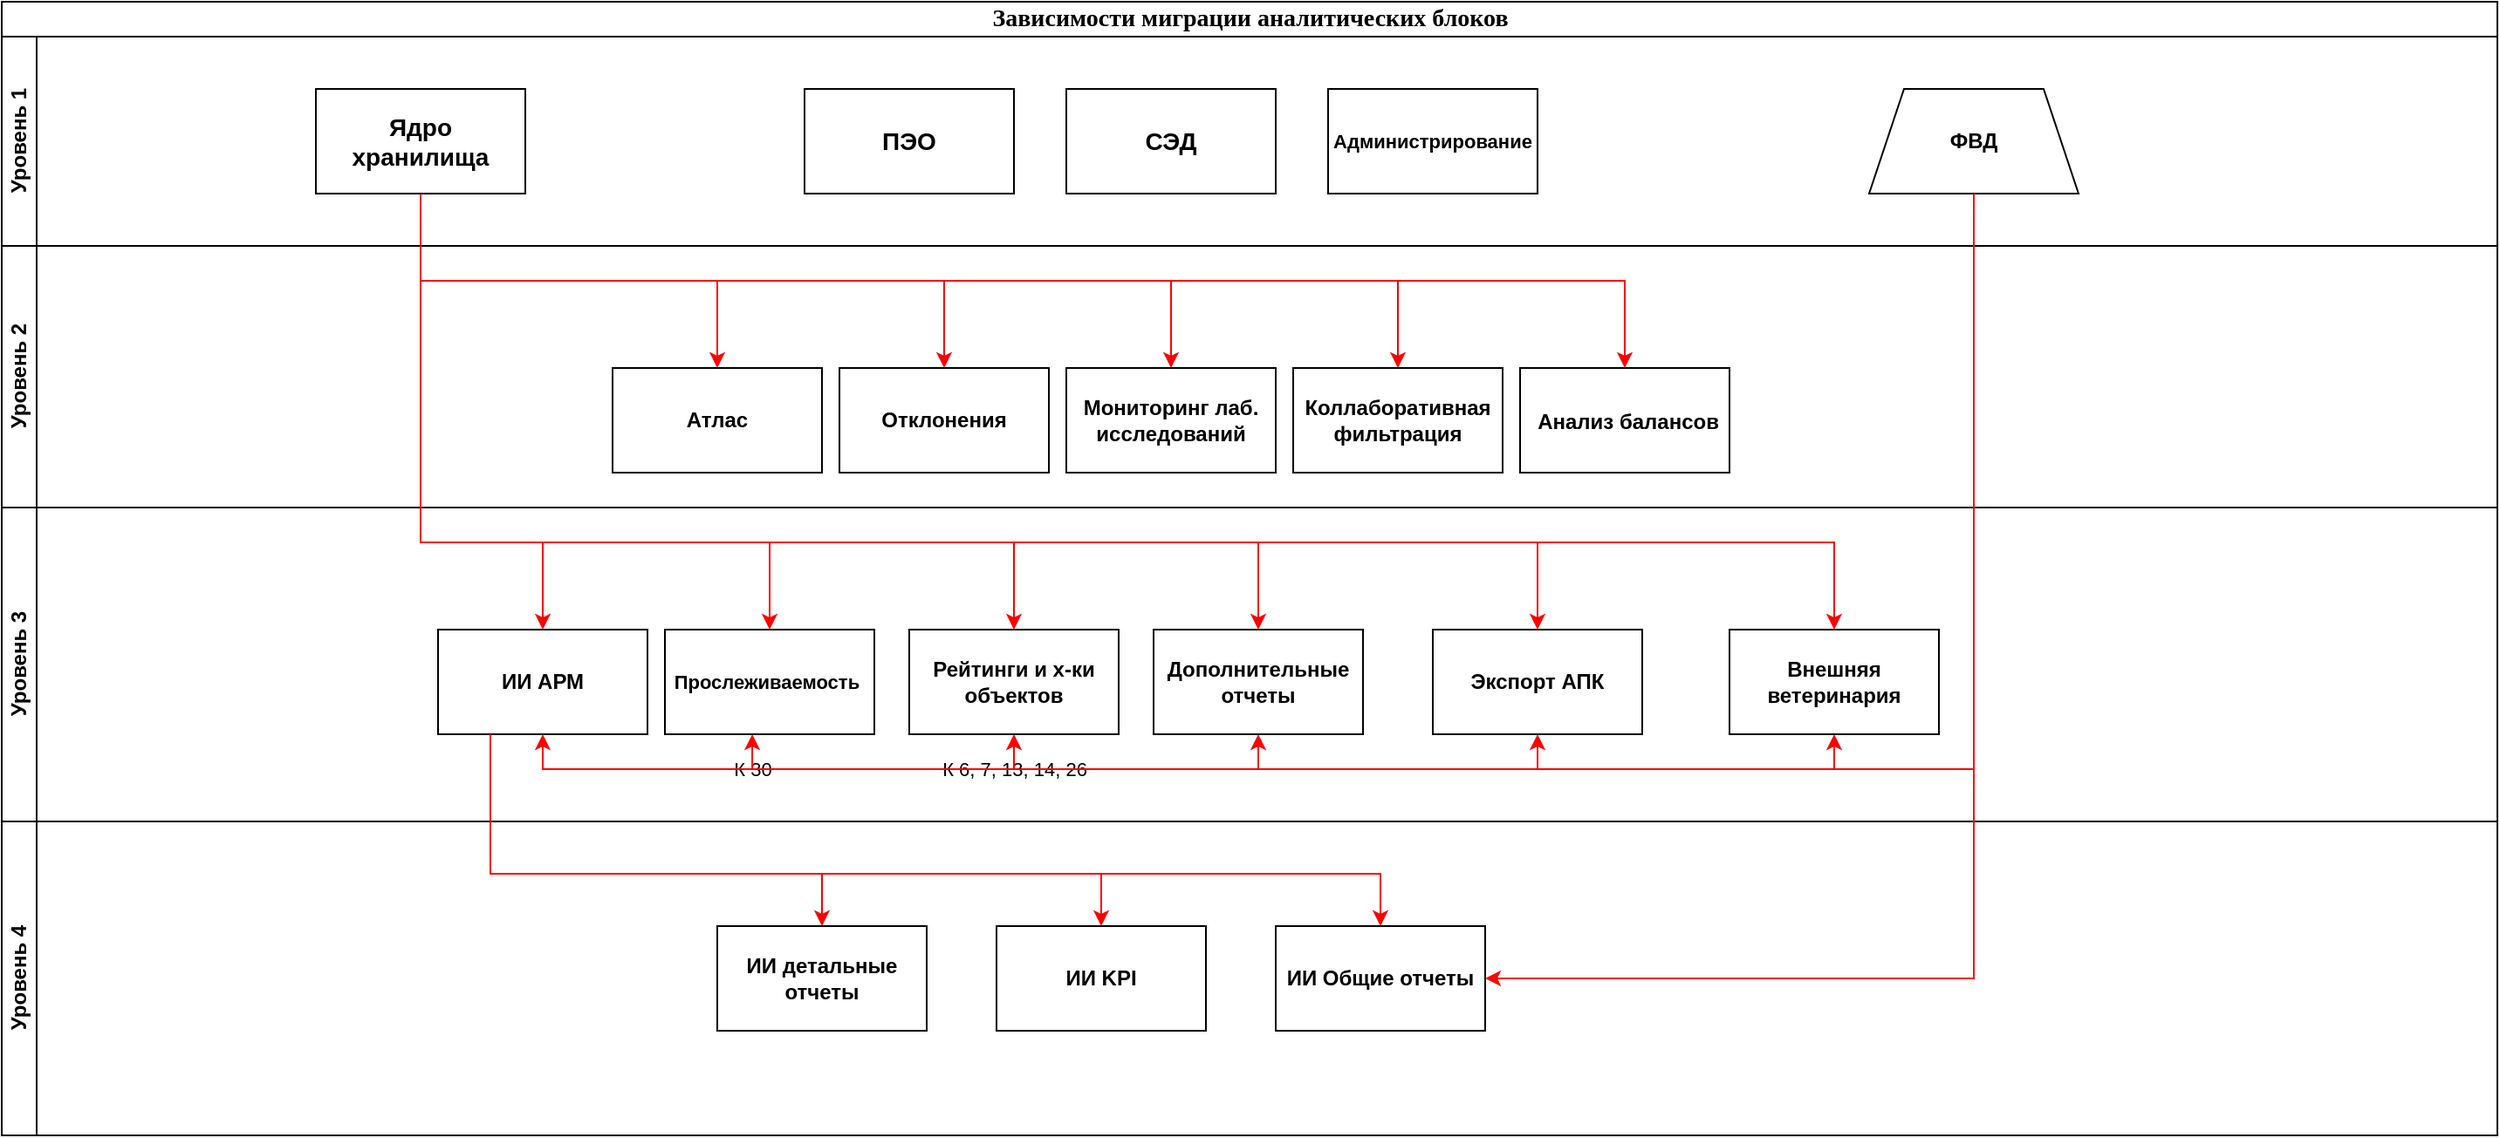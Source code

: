 <mxfile version="24.7.16" pages="5">
  <diagram id="PLj10XZm50xevkK5dDC4" name="Схема общих зависимостей аналитических блоков">
    <mxGraphModel dx="2474" dy="1174" grid="1" gridSize="10" guides="1" tooltips="1" connect="1" arrows="1" fold="1" page="0" pageScale="1" pageWidth="827" pageHeight="1169" math="0" shadow="0">
      <root>
        <mxCell id="0" />
        <mxCell id="1" parent="0" />
        <mxCell id="XQE93nrc82hxhaSd3OuE-1" value="&lt;font style=&quot;font-size: 14px;&quot;&gt;Зависимости миграции аналитических блоков&lt;/font&gt;" style="swimlane;html=1;childLayout=stackLayout;horizontal=1;startSize=20;horizontalStack=0;rounded=0;shadow=0;labelBackgroundColor=none;strokeWidth=1;fontFamily=Verdana;fontSize=8;align=center;" parent="1" vertex="1">
          <mxGeometry x="-450" y="-30" width="1430" height="650" as="geometry">
            <mxRectangle x="-450" y="-30" width="60" height="20" as="alternateBounds" />
          </mxGeometry>
        </mxCell>
        <mxCell id="XQE93nrc82hxhaSd3OuE-2" value="Уровень 1" style="swimlane;html=1;startSize=20;horizontal=0;" parent="XQE93nrc82hxhaSd3OuE-1" vertex="1">
          <mxGeometry y="20" width="1430" height="120" as="geometry">
            <mxRectangle y="20" width="1430" height="30" as="alternateBounds" />
          </mxGeometry>
        </mxCell>
        <object label="&lt;b&gt;&lt;font style=&quot;font-size: 14px;&quot;&gt;Ядро хранилища&lt;/font&gt;&lt;/b&gt;" tags="Аналитический блок уровень 1" id="Oqv5y6zYF6AIueJO42CS-1">
          <mxCell style="rounded=0;whiteSpace=wrap;html=1;strokeColor=default;" parent="XQE93nrc82hxhaSd3OuE-2" vertex="1">
            <mxGeometry x="180" y="30" width="120" height="60" as="geometry" />
          </mxCell>
        </object>
        <object label="&lt;span style=&quot;font-size: 14px;&quot;&gt;&lt;b&gt;СЭД&lt;/b&gt;&lt;/span&gt;" tags="Аналитический блок уровень 1" id="Oqv5y6zYF6AIueJO42CS-2">
          <mxCell style="rounded=0;whiteSpace=wrap;html=1;strokeColor=default;" parent="XQE93nrc82hxhaSd3OuE-2" vertex="1">
            <mxGeometry x="610" y="30" width="120" height="60" as="geometry" />
          </mxCell>
        </object>
        <object label="&lt;span id=&quot;docs-internal-guid-bf06645c-7fff-cebf-d89b-db13d9a40a01&quot;&gt;&lt;span style=&quot;font-family: Arial, sans-serif; background-color: transparent; font-weight: 700; font-variant-numeric: normal; font-variant-east-asian: normal; font-variant-alternates: normal; font-variant-position: normal; vertical-align: baseline; white-space-collapse: preserve;&quot;&gt;&lt;font style=&quot;font-size: 11px;&quot;&gt;Администрирование&lt;/font&gt;&lt;/span&gt;&lt;/span&gt;" tags="Аналитический блок уровень 1" id="Oqv5y6zYF6AIueJO42CS-3">
          <mxCell style="rounded=0;whiteSpace=wrap;html=1;strokeColor=default;" parent="XQE93nrc82hxhaSd3OuE-2" vertex="1">
            <mxGeometry x="760" y="30" width="120" height="60" as="geometry" />
          </mxCell>
        </object>
        <mxCell id="_Ikj2ntpnJ4bUoJ_dx_f-1" value="&lt;b&gt;ФВД&lt;/b&gt;" style="shape=trapezoid;perimeter=trapezoidPerimeter;whiteSpace=wrap;html=1;fixedSize=1;" parent="XQE93nrc82hxhaSd3OuE-2" vertex="1">
          <mxGeometry x="1070" y="30" width="120" height="60" as="geometry" />
        </mxCell>
        <object label="&lt;span id=&quot;docs-internal-guid-7d615c99-7fff-7a86-46f8-0a8af28e0f3e&quot;&gt;&lt;span style=&quot;font-family: Arial, sans-serif; background-color: transparent; font-variant-numeric: normal; font-variant-east-asian: normal; font-variant-alternates: normal; font-variant-position: normal; vertical-align: baseline; white-space-collapse: preserve;&quot;&gt;&lt;font style=&quot;font-size: 14px;&quot;&gt;&lt;b style=&quot;&quot;&gt;ПЭО&lt;/b&gt;&lt;/font&gt;&lt;/span&gt;&lt;/span&gt;" tags="Аналитический блок уровень 1" id="Taf0997AXsHp79nMy7Nr-1">
          <mxCell style="rounded=0;whiteSpace=wrap;html=1;strokeColor=default;" vertex="1" parent="XQE93nrc82hxhaSd3OuE-2">
            <mxGeometry x="460" y="30" width="120" height="60" as="geometry" />
          </mxCell>
        </object>
        <mxCell id="XQE93nrc82hxhaSd3OuE-14" value="Уровень 2" style="swimlane;html=1;startSize=20;horizontal=0;" parent="XQE93nrc82hxhaSd3OuE-1" vertex="1">
          <mxGeometry y="140" width="1430" height="150" as="geometry">
            <mxRectangle y="140" width="1430" height="30" as="alternateBounds" />
          </mxGeometry>
        </mxCell>
        <object label="&lt;span id=&quot;docs-internal-guid-7d615c99-7fff-7a86-46f8-0a8af28e0f3e&quot;&gt;&lt;span style=&quot;font-family: Arial, sans-serif; background-color: transparent; font-weight: 700; font-variant-numeric: normal; font-variant-east-asian: normal; font-variant-alternates: normal; font-variant-position: normal; vertical-align: baseline; white-space-collapse: preserve;&quot;&gt;&lt;font style=&quot;font-size: 12px;&quot;&gt;Атлас&lt;/font&gt;&lt;/span&gt;&lt;/span&gt;" tags="Аналитический блок уровень 1" id="7GIYqwvQETOPN8OB6-7z-1">
          <mxCell style="rounded=0;whiteSpace=wrap;html=1;strokeColor=default;" parent="XQE93nrc82hxhaSd3OuE-14" vertex="1">
            <mxGeometry x="350" y="70" width="120" height="60" as="geometry" />
          </mxCell>
        </object>
        <object label="&lt;span id=&quot;docs-internal-guid-e3d2a9b0-7fff-398d-6504-273b39e3f501&quot;&gt;&lt;span style=&quot;font-family: Arial, sans-serif; background-color: transparent; font-weight: 700; font-variant-numeric: normal; font-variant-east-asian: normal; font-variant-alternates: normal; font-variant-position: normal; vertical-align: baseline; white-space-collapse: preserve;&quot;&gt;&lt;font style=&quot;font-size: 12px;&quot;&gt;Отклонения&lt;/font&gt;&lt;/span&gt;&lt;/span&gt;" tags="Аналитический блок уровень 1" id="7GIYqwvQETOPN8OB6-7z-2">
          <mxCell style="rounded=0;whiteSpace=wrap;html=1;strokeColor=default;" parent="XQE93nrc82hxhaSd3OuE-14" vertex="1">
            <mxGeometry x="480" y="70" width="120" height="60" as="geometry" />
          </mxCell>
        </object>
        <object label="&lt;span id=&quot;docs-internal-guid-870f3a8c-7fff-78d6-4519-5aa0fbe8bb6a&quot;&gt;&lt;span style=&quot;font-family: Arial, sans-serif; background-color: transparent; font-weight: 700; font-variant-numeric: normal; font-variant-east-asian: normal; font-variant-alternates: normal; font-variant-position: normal; vertical-align: baseline; white-space-collapse: preserve;&quot;&gt;&lt;font style=&quot;font-size: 12px;&quot;&gt;Мониторинг лаб. исследований&lt;/font&gt;&lt;/span&gt;&lt;/span&gt;" tags="Аналитический блок уровень 1" id="7GIYqwvQETOPN8OB6-7z-3">
          <mxCell style="rounded=0;whiteSpace=wrap;html=1;strokeColor=default;" parent="XQE93nrc82hxhaSd3OuE-14" vertex="1">
            <mxGeometry x="610" y="70" width="120" height="60" as="geometry" />
          </mxCell>
        </object>
        <object label="&lt;span id=&quot;docs-internal-guid-a794fde9-7fff-b875-dd36-8d0dae9d6180&quot;&gt;&lt;span style=&quot;font-family: Arial, sans-serif; background-color: transparent; font-weight: 700; font-variant-numeric: normal; font-variant-east-asian: normal; font-variant-alternates: normal; font-variant-position: normal; vertical-align: baseline; white-space-collapse: preserve;&quot;&gt;&lt;font style=&quot;font-size: 12px;&quot;&gt;Коллаборативная фильтрация&lt;/font&gt;&lt;/span&gt;&lt;/span&gt;" tags="Аналитический блок уровень 1" id="7GIYqwvQETOPN8OB6-7z-4">
          <mxCell style="rounded=0;whiteSpace=wrap;html=1;strokeColor=default;" parent="XQE93nrc82hxhaSd3OuE-14" vertex="1">
            <mxGeometry x="740" y="70" width="120" height="60" as="geometry" />
          </mxCell>
        </object>
        <object label="&lt;span id=&quot;docs-internal-guid-ccdc4bc6-7fff-174e-871c-110859e2be0b&quot;&gt;&lt;span style=&quot;font-size: 11pt; font-family: Arial, sans-serif; background-color: transparent; font-weight: 700; font-variant-numeric: normal; font-variant-east-asian: normal; font-variant-alternates: normal; font-variant-position: normal; vertical-align: baseline; white-space-collapse: preserve;&quot;&gt;&amp;nbsp;&lt;/span&gt;&lt;span style=&quot;font-family: Arial, sans-serif; background-color: transparent; font-weight: 700; font-variant-numeric: normal; font-variant-east-asian: normal; font-variant-alternates: normal; font-variant-position: normal; vertical-align: baseline; white-space-collapse: preserve;&quot;&gt;&lt;font style=&quot;font-size: 12px;&quot;&gt;Анализ балансов&lt;/font&gt;&lt;/span&gt;&lt;/span&gt;" tags="Аналитический блок уровень 1" id="KAoRsXXFV9i1zxV4gdI_-1">
          <mxCell style="rounded=0;whiteSpace=wrap;html=1;strokeColor=default;" parent="XQE93nrc82hxhaSd3OuE-14" vertex="1">
            <mxGeometry x="870" y="70" width="120" height="60" as="geometry" />
          </mxCell>
        </object>
        <mxCell id="XQE93nrc82hxhaSd3OuE-18" value="Уровень 3" style="swimlane;html=1;startSize=20;horizontal=0;" parent="XQE93nrc82hxhaSd3OuE-1" vertex="1">
          <mxGeometry y="290" width="1430" height="180" as="geometry">
            <mxRectangle y="290" width="1430" height="30" as="alternateBounds" />
          </mxGeometry>
        </mxCell>
        <object label="&lt;span id=&quot;docs-internal-guid-3f73617e-7fff-ddcd-596a-60cb205efae5&quot;&gt;&lt;font style=&quot;font-size: 11px;&quot;&gt;&lt;span style=&quot;font-family: Arial, sans-serif; background-color: transparent; font-weight: 700; font-variant-numeric: normal; font-variant-east-asian: normal; font-variant-alternates: normal; font-variant-position: normal; vertical-align: baseline; white-space-collapse: preserve;&quot;&gt;Прослеживаемость&lt;/span&gt;&lt;span style=&quot;font-family: Arial, sans-serif; background-color: transparent; font-variant-numeric: normal; font-variant-east-asian: normal; font-variant-alternates: normal; font-variant-position: normal; vertical-align: baseline; white-space-collapse: preserve;&quot;&gt; &lt;/span&gt;&lt;/font&gt;&lt;/span&gt;" tags="Аналитический блок уровень 1" id="j7793P6GSeIkIbU1f-ir-1">
          <mxCell style="rounded=0;whiteSpace=wrap;html=1;strokeColor=default;" parent="XQE93nrc82hxhaSd3OuE-18" vertex="1">
            <mxGeometry x="380" y="70" width="120" height="60" as="geometry" />
          </mxCell>
        </object>
        <object label="&lt;span id=&quot;docs-internal-guid-920ab262-7fff-461d-46df-536565dd88c2&quot;&gt;&lt;span style=&quot;font-family: Arial, sans-serif; background-color: transparent; font-weight: 700; font-variant-numeric: normal; font-variant-east-asian: normal; font-variant-alternates: normal; font-variant-position: normal; vertical-align: baseline; white-space-collapse: preserve;&quot;&gt;&lt;font style=&quot;font-size: 12px;&quot;&gt;Рейтинги и х-ки объектов&lt;/font&gt;&lt;/span&gt;&lt;/span&gt;" tags="Аналитический блок уровень 1" id="j7793P6GSeIkIbU1f-ir-2">
          <mxCell style="rounded=0;whiteSpace=wrap;html=1;strokeColor=default;" parent="XQE93nrc82hxhaSd3OuE-18" vertex="1">
            <mxGeometry x="520" y="70" width="120" height="60" as="geometry" />
          </mxCell>
        </object>
        <object label="&lt;span id=&quot;docs-internal-guid-e4dde303-7fff-07b4-d732-defd84a26daf&quot;&gt;&lt;span style=&quot;font-family: Arial, sans-serif; background-color: transparent; font-weight: 700; font-variant-numeric: normal; font-variant-east-asian: normal; font-variant-alternates: normal; font-variant-position: normal; vertical-align: baseline; white-space-collapse: preserve;&quot;&gt;&lt;font style=&quot;font-size: 12px;&quot;&gt;Дополнительные отчеты&lt;/font&gt;&lt;/span&gt;&lt;/span&gt;" tags="Аналитический блок уровень 1" id="j7793P6GSeIkIbU1f-ir-3">
          <mxCell style="rounded=0;whiteSpace=wrap;html=1;strokeColor=default;" parent="XQE93nrc82hxhaSd3OuE-18" vertex="1">
            <mxGeometry x="660" y="70" width="120" height="60" as="geometry" />
          </mxCell>
        </object>
        <object label="&lt;span id=&quot;docs-internal-guid-7d615c99-7fff-7a86-46f8-0a8af28e0f3e&quot;&gt;&lt;span style=&quot;font-family: Arial, sans-serif; background-color: transparent; font-weight: 700; font-variant-numeric: normal; font-variant-east-asian: normal; font-variant-alternates: normal; font-variant-position: normal; vertical-align: baseline; white-space-collapse: preserve;&quot;&gt;&lt;font style=&quot;font-size: 12px;&quot;&gt;ИИ АРМ&lt;/font&gt;&lt;/span&gt;&lt;/span&gt;" tags="Аналитический блок уровень 1" id="j7793P6GSeIkIbU1f-ir-4">
          <mxCell style="rounded=0;whiteSpace=wrap;html=1;strokeColor=default;" parent="XQE93nrc82hxhaSd3OuE-18" vertex="1">
            <mxGeometry x="250" y="70" width="120" height="60" as="geometry" />
          </mxCell>
        </object>
        <object label="&lt;span id=&quot;docs-internal-guid-900b498e-7fff-182f-1e8f-28ba7d5d7925&quot;&gt;&lt;span style=&quot;font-family: Arial, sans-serif; background-color: transparent; font-variant-numeric: normal; font-variant-east-asian: normal; font-variant-alternates: normal; font-variant-position: normal; vertical-align: baseline; white-space-collapse: preserve;&quot;&gt;&lt;b style=&quot;&quot;&gt;&lt;font style=&quot;font-size: 12px;&quot;&gt;Экспорт АПК&lt;/font&gt;&lt;/b&gt;&lt;/span&gt;&lt;/span&gt;" tags="Аналитический блок уровень 1" id="j7793P6GSeIkIbU1f-ir-5">
          <mxCell style="rounded=0;whiteSpace=wrap;html=1;strokeColor=default;" parent="XQE93nrc82hxhaSd3OuE-18" vertex="1">
            <mxGeometry x="820" y="70" width="120" height="60" as="geometry" />
          </mxCell>
        </object>
        <object label="&lt;span id=&quot;docs-internal-guid-07c19abc-7fff-28f6-91e5-339aef86b822&quot;&gt;&lt;span style=&quot;font-family: Arial, sans-serif; background-color: transparent; font-weight: 700; font-variant-numeric: normal; font-variant-east-asian: normal; font-variant-alternates: normal; font-variant-position: normal; vertical-align: baseline; white-space-collapse: preserve;&quot;&gt;&lt;font style=&quot;font-size: 12px;&quot;&gt;Внешняя ветеринария&lt;/font&gt;&lt;/span&gt;&lt;/span&gt;" tags="Аналитический блок уровень 1" id="j7793P6GSeIkIbU1f-ir-6">
          <mxCell style="rounded=0;whiteSpace=wrap;html=1;strokeColor=default;" parent="XQE93nrc82hxhaSd3OuE-18" vertex="1">
            <mxGeometry x="990" y="70" width="120" height="60" as="geometry" />
          </mxCell>
        </object>
        <mxCell id="xa_7GqwEiLZP8VhZTELA-1" value="К 6, 7, 13, 14, 26" style="edgeLabel;html=1;align=center;verticalAlign=middle;resizable=0;points=[];" parent="XQE93nrc82hxhaSd3OuE-18" vertex="1" connectable="0">
          <mxGeometry x="580" y="150" as="geometry" />
        </mxCell>
        <mxCell id="fAPPQFwmoCwtC2WPVo9E-1" value="К 30" style="edgeLabel;html=1;align=center;verticalAlign=middle;resizable=0;points=[];" parent="XQE93nrc82hxhaSd3OuE-18" vertex="1" connectable="0">
          <mxGeometry x="430" y="150" as="geometry" />
        </mxCell>
        <mxCell id="7GIYqwvQETOPN8OB6-7z-9" value="Уровень 4" style="swimlane;html=1;startSize=20;horizontal=0;" parent="XQE93nrc82hxhaSd3OuE-1" vertex="1">
          <mxGeometry y="470" width="1430" height="180" as="geometry">
            <mxRectangle y="470" width="1430" height="30" as="alternateBounds" />
          </mxGeometry>
        </mxCell>
        <object label="&lt;span id=&quot;docs-internal-guid-7d615c99-7fff-7a86-46f8-0a8af28e0f3e&quot;&gt;&lt;span style=&quot;font-family: Arial, sans-serif; background-color: transparent; font-weight: 700; font-variant-numeric: normal; font-variant-east-asian: normal; font-variant-alternates: normal; font-variant-position: normal; vertical-align: baseline; white-space-collapse: preserve;&quot;&gt;&lt;font style=&quot;font-size: 12px;&quot;&gt;ИИ Общие отчеты&lt;/font&gt;&lt;/span&gt;&lt;/span&gt;" tags="Аналитический блок уровень 1" id="02QyIaqTU8ALcR3R7Jes-1">
          <mxCell style="rounded=0;whiteSpace=wrap;html=1;strokeColor=default;" parent="7GIYqwvQETOPN8OB6-7z-9" vertex="1">
            <mxGeometry x="730" y="60" width="120" height="60" as="geometry" />
          </mxCell>
        </object>
        <object label="&lt;span id=&quot;docs-internal-guid-7d615c99-7fff-7a86-46f8-0a8af28e0f3e&quot;&gt;&lt;span style=&quot;font-family: Arial, sans-serif; background-color: transparent; font-weight: 700; font-variant-numeric: normal; font-variant-east-asian: normal; font-variant-alternates: normal; font-variant-position: normal; vertical-align: baseline; white-space-collapse: preserve;&quot;&gt;&lt;font style=&quot;font-size: 12px;&quot;&gt;ИИ детальные отчеты&lt;/font&gt;&lt;/span&gt;&lt;/span&gt;" tags="Аналитический блок уровень 1" id="02QyIaqTU8ALcR3R7Jes-2">
          <mxCell style="rounded=0;whiteSpace=wrap;html=1;strokeColor=default;" parent="7GIYqwvQETOPN8OB6-7z-9" vertex="1">
            <mxGeometry x="410" y="60" width="120" height="60" as="geometry" />
          </mxCell>
        </object>
        <object label="&lt;span id=&quot;docs-internal-guid-7d615c99-7fff-7a86-46f8-0a8af28e0f3e&quot;&gt;&lt;span style=&quot;font-family: Arial, sans-serif; background-color: transparent; font-weight: 700; font-variant-numeric: normal; font-variant-east-asian: normal; font-variant-alternates: normal; font-variant-position: normal; vertical-align: baseline; white-space-collapse: preserve;&quot;&gt;&lt;font style=&quot;font-size: 12px;&quot;&gt;ИИ KPI&lt;/font&gt;&lt;/span&gt;&lt;/span&gt;" tags="Аналитический блок уровень 1" id="02QyIaqTU8ALcR3R7Jes-3">
          <mxCell style="rounded=0;whiteSpace=wrap;html=1;strokeColor=default;" parent="7GIYqwvQETOPN8OB6-7z-9" vertex="1">
            <mxGeometry x="570" y="60" width="120" height="60" as="geometry" />
          </mxCell>
        </object>
        <mxCell id="02QyIaqTU8ALcR3R7Jes-20" style="edgeStyle=elbowEdgeStyle;rounded=0;orthogonalLoop=1;jettySize=auto;elbow=vertical;html=1;exitX=0.5;exitY=1;exitDx=0;exitDy=0;strokeColor=#FF0000;" parent="XQE93nrc82hxhaSd3OuE-1" source="Oqv5y6zYF6AIueJO42CS-1" target="7GIYqwvQETOPN8OB6-7z-1" edge="1">
          <mxGeometry relative="1" as="geometry" />
        </mxCell>
        <mxCell id="02QyIaqTU8ALcR3R7Jes-21" style="edgeStyle=elbowEdgeStyle;rounded=0;orthogonalLoop=1;jettySize=auto;elbow=vertical;html=1;exitX=0.5;exitY=1;exitDx=0;exitDy=0;entryX=0.5;entryY=0;entryDx=0;entryDy=0;strokeColor=#FF0000;" parent="XQE93nrc82hxhaSd3OuE-1" source="Oqv5y6zYF6AIueJO42CS-1" target="7GIYqwvQETOPN8OB6-7z-2" edge="1">
          <mxGeometry relative="1" as="geometry" />
        </mxCell>
        <mxCell id="02QyIaqTU8ALcR3R7Jes-22" style="edgeStyle=elbowEdgeStyle;rounded=0;orthogonalLoop=1;jettySize=auto;elbow=vertical;html=1;exitX=0.5;exitY=1;exitDx=0;exitDy=0;strokeColor=#FF0000;" parent="XQE93nrc82hxhaSd3OuE-1" source="Oqv5y6zYF6AIueJO42CS-1" target="7GIYqwvQETOPN8OB6-7z-3" edge="1">
          <mxGeometry relative="1" as="geometry" />
        </mxCell>
        <mxCell id="02QyIaqTU8ALcR3R7Jes-23" style="edgeStyle=elbowEdgeStyle;rounded=0;orthogonalLoop=1;jettySize=auto;elbow=vertical;html=1;exitX=0.5;exitY=1;exitDx=0;exitDy=0;strokeColor=#FF0000;" parent="XQE93nrc82hxhaSd3OuE-1" source="Oqv5y6zYF6AIueJO42CS-1" target="7GIYqwvQETOPN8OB6-7z-4" edge="1">
          <mxGeometry relative="1" as="geometry" />
        </mxCell>
        <mxCell id="02QyIaqTU8ALcR3R7Jes-24" style="edgeStyle=elbowEdgeStyle;rounded=0;orthogonalLoop=1;jettySize=auto;elbow=vertical;html=1;exitX=0.5;exitY=1;exitDx=0;exitDy=0;strokeColor=#FF0000;" parent="XQE93nrc82hxhaSd3OuE-1" source="Oqv5y6zYF6AIueJO42CS-1" target="KAoRsXXFV9i1zxV4gdI_-1" edge="1">
          <mxGeometry relative="1" as="geometry" />
        </mxCell>
        <mxCell id="02QyIaqTU8ALcR3R7Jes-26" style="edgeStyle=elbowEdgeStyle;rounded=0;orthogonalLoop=1;jettySize=auto;elbow=vertical;html=1;exitX=0.5;exitY=1;exitDx=0;exitDy=0;strokeColor=#FF0000;" parent="XQE93nrc82hxhaSd3OuE-1" source="Oqv5y6zYF6AIueJO42CS-1" target="j7793P6GSeIkIbU1f-ir-1" edge="1">
          <mxGeometry relative="1" as="geometry">
            <Array as="points">
              <mxPoint x="230" y="310" />
            </Array>
          </mxGeometry>
        </mxCell>
        <mxCell id="02QyIaqTU8ALcR3R7Jes-27" style="edgeStyle=elbowEdgeStyle;rounded=0;orthogonalLoop=1;jettySize=auto;elbow=vertical;html=1;exitX=0.5;exitY=1;exitDx=0;exitDy=0;strokeColor=#FF0000;" parent="XQE93nrc82hxhaSd3OuE-1" source="Oqv5y6zYF6AIueJO42CS-1" target="j7793P6GSeIkIbU1f-ir-2" edge="1">
          <mxGeometry relative="1" as="geometry">
            <Array as="points">
              <mxPoint x="270" y="310" />
            </Array>
          </mxGeometry>
        </mxCell>
        <mxCell id="02QyIaqTU8ALcR3R7Jes-28" style="edgeStyle=elbowEdgeStyle;rounded=0;orthogonalLoop=1;jettySize=auto;elbow=vertical;html=1;exitX=0.5;exitY=1;exitDx=0;exitDy=0;strokeColor=#FF0000;" parent="XQE93nrc82hxhaSd3OuE-1" source="Oqv5y6zYF6AIueJO42CS-1" target="j7793P6GSeIkIbU1f-ir-3" edge="1">
          <mxGeometry relative="1" as="geometry">
            <Array as="points">
              <mxPoint x="210" y="310" />
            </Array>
          </mxGeometry>
        </mxCell>
        <mxCell id="02QyIaqTU8ALcR3R7Jes-29" style="edgeStyle=elbowEdgeStyle;rounded=0;orthogonalLoop=1;jettySize=auto;elbow=vertical;html=1;exitX=0.5;exitY=1;exitDx=0;exitDy=0;strokeColor=#FF0000;" parent="XQE93nrc82hxhaSd3OuE-1" source="Oqv5y6zYF6AIueJO42CS-1" target="j7793P6GSeIkIbU1f-ir-5" edge="1">
          <mxGeometry relative="1" as="geometry">
            <Array as="points">
              <mxPoint x="220" y="310" />
            </Array>
          </mxGeometry>
        </mxCell>
        <mxCell id="02QyIaqTU8ALcR3R7Jes-30" style="edgeStyle=elbowEdgeStyle;rounded=0;orthogonalLoop=1;jettySize=auto;elbow=vertical;html=1;exitX=0.5;exitY=1;exitDx=0;exitDy=0;strokeColor=#FF0000;" parent="XQE93nrc82hxhaSd3OuE-1" source="Oqv5y6zYF6AIueJO42CS-1" target="j7793P6GSeIkIbU1f-ir-6" edge="1">
          <mxGeometry relative="1" as="geometry">
            <Array as="points">
              <mxPoint x="250" y="310" />
            </Array>
          </mxGeometry>
        </mxCell>
        <mxCell id="02QyIaqTU8ALcR3R7Jes-33" style="edgeStyle=elbowEdgeStyle;rounded=0;orthogonalLoop=1;jettySize=auto;elbow=vertical;html=1;exitX=0.5;exitY=1;exitDx=0;exitDy=0;entryX=0.5;entryY=1;entryDx=0;entryDy=0;strokeColor=#FF0000;" parent="XQE93nrc82hxhaSd3OuE-1" source="_Ikj2ntpnJ4bUoJ_dx_f-1" target="j7793P6GSeIkIbU1f-ir-4" edge="1">
          <mxGeometry relative="1" as="geometry">
            <Array as="points">
              <mxPoint x="1140" y="440" />
            </Array>
          </mxGeometry>
        </mxCell>
        <mxCell id="02QyIaqTU8ALcR3R7Jes-34" style="edgeStyle=elbowEdgeStyle;rounded=0;orthogonalLoop=1;jettySize=auto;elbow=vertical;html=1;exitX=0.5;exitY=1;exitDx=0;exitDy=0;entryX=0.5;entryY=1;entryDx=0;entryDy=0;strokeColor=#FF0000;" parent="XQE93nrc82hxhaSd3OuE-1" source="_Ikj2ntpnJ4bUoJ_dx_f-1" target="j7793P6GSeIkIbU1f-ir-6" edge="1">
          <mxGeometry relative="1" as="geometry">
            <Array as="points">
              <mxPoint x="990" y="440" />
            </Array>
          </mxGeometry>
        </mxCell>
        <mxCell id="02QyIaqTU8ALcR3R7Jes-35" style="edgeStyle=elbowEdgeStyle;rounded=0;orthogonalLoop=1;jettySize=auto;elbow=vertical;html=1;exitX=0.5;exitY=1;exitDx=0;exitDy=0;entryX=0.5;entryY=1;entryDx=0;entryDy=0;strokeColor=#FF0000;" parent="XQE93nrc82hxhaSd3OuE-1" source="_Ikj2ntpnJ4bUoJ_dx_f-1" target="j7793P6GSeIkIbU1f-ir-5" edge="1">
          <mxGeometry relative="1" as="geometry">
            <Array as="points">
              <mxPoint x="930" y="440" />
            </Array>
          </mxGeometry>
        </mxCell>
        <mxCell id="02QyIaqTU8ALcR3R7Jes-36" style="edgeStyle=elbowEdgeStyle;rounded=0;orthogonalLoop=1;jettySize=auto;elbow=vertical;html=1;exitX=0.5;exitY=1;exitDx=0;exitDy=0;entryX=0.5;entryY=1;entryDx=0;entryDy=0;strokeColor=#FF0000;" parent="XQE93nrc82hxhaSd3OuE-1" source="_Ikj2ntpnJ4bUoJ_dx_f-1" target="j7793P6GSeIkIbU1f-ir-3" edge="1">
          <mxGeometry relative="1" as="geometry">
            <Array as="points">
              <mxPoint x="940" y="440" />
            </Array>
          </mxGeometry>
        </mxCell>
        <mxCell id="02QyIaqTU8ALcR3R7Jes-37" style="edgeStyle=elbowEdgeStyle;rounded=0;orthogonalLoop=1;jettySize=auto;elbow=vertical;html=1;exitX=0.5;exitY=1;exitDx=0;exitDy=0;entryX=0.5;entryY=1;entryDx=0;entryDy=0;strokeColor=#FF0000;" parent="XQE93nrc82hxhaSd3OuE-1" source="_Ikj2ntpnJ4bUoJ_dx_f-1" target="j7793P6GSeIkIbU1f-ir-2" edge="1">
          <mxGeometry relative="1" as="geometry">
            <Array as="points">
              <mxPoint x="940" y="440" />
            </Array>
          </mxGeometry>
        </mxCell>
        <mxCell id="02QyIaqTU8ALcR3R7Jes-38" style="edgeStyle=elbowEdgeStyle;rounded=0;orthogonalLoop=1;jettySize=auto;elbow=vertical;html=1;exitX=0.5;exitY=1;exitDx=0;exitDy=0;entryX=0.417;entryY=1;entryDx=0;entryDy=0;entryPerimeter=0;strokeColor=#FF0000;" parent="XQE93nrc82hxhaSd3OuE-1" source="_Ikj2ntpnJ4bUoJ_dx_f-1" target="j7793P6GSeIkIbU1f-ir-1" edge="1">
          <mxGeometry relative="1" as="geometry">
            <Array as="points">
              <mxPoint x="930" y="440" />
            </Array>
          </mxGeometry>
        </mxCell>
        <mxCell id="02QyIaqTU8ALcR3R7Jes-39" style="edgeStyle=elbowEdgeStyle;rounded=0;orthogonalLoop=1;jettySize=auto;elbow=vertical;html=1;exitX=0.5;exitY=1;exitDx=0;exitDy=0;entryX=0.5;entryY=0;entryDx=0;entryDy=0;strokeColor=#FF0000;" parent="XQE93nrc82hxhaSd3OuE-1" source="Oqv5y6zYF6AIueJO42CS-1" target="j7793P6GSeIkIbU1f-ir-4" edge="1">
          <mxGeometry relative="1" as="geometry">
            <Array as="points">
              <mxPoint x="190" y="310" />
            </Array>
          </mxGeometry>
        </mxCell>
        <mxCell id="02QyIaqTU8ALcR3R7Jes-40" style="edgeStyle=elbowEdgeStyle;rounded=0;orthogonalLoop=1;jettySize=auto;elbow=vertical;html=1;exitX=0.25;exitY=1;exitDx=0;exitDy=0;entryX=0.5;entryY=0;entryDx=0;entryDy=0;strokeColor=#FF0000;" parent="XQE93nrc82hxhaSd3OuE-1" source="j7793P6GSeIkIbU1f-ir-4" target="02QyIaqTU8ALcR3R7Jes-1" edge="1">
          <mxGeometry relative="1" as="geometry">
            <Array as="points">
              <mxPoint x="360" y="500" />
            </Array>
          </mxGeometry>
        </mxCell>
        <mxCell id="02QyIaqTU8ALcR3R7Jes-41" style="edgeStyle=elbowEdgeStyle;rounded=0;orthogonalLoop=1;jettySize=auto;elbow=vertical;html=1;exitX=0.25;exitY=1;exitDx=0;exitDy=0;entryX=0.5;entryY=0;entryDx=0;entryDy=0;strokeColor=#FF0000;" parent="XQE93nrc82hxhaSd3OuE-1" source="j7793P6GSeIkIbU1f-ir-4" target="02QyIaqTU8ALcR3R7Jes-2" edge="1">
          <mxGeometry relative="1" as="geometry">
            <Array as="points">
              <mxPoint x="500" y="500" />
            </Array>
          </mxGeometry>
        </mxCell>
        <mxCell id="02QyIaqTU8ALcR3R7Jes-42" style="edgeStyle=elbowEdgeStyle;rounded=0;orthogonalLoop=1;jettySize=auto;elbow=vertical;html=1;exitX=0.25;exitY=1;exitDx=0;exitDy=0;strokeColor=#FF0000;" parent="XQE93nrc82hxhaSd3OuE-1" source="j7793P6GSeIkIbU1f-ir-4" target="02QyIaqTU8ALcR3R7Jes-3" edge="1">
          <mxGeometry relative="1" as="geometry">
            <Array as="points">
              <mxPoint x="360" y="500" />
            </Array>
          </mxGeometry>
        </mxCell>
        <mxCell id="Taf0997AXsHp79nMy7Nr-3" style="edgeStyle=orthogonalEdgeStyle;rounded=0;orthogonalLoop=1;jettySize=auto;html=1;exitX=0.5;exitY=1;exitDx=0;exitDy=0;entryX=1;entryY=0.5;entryDx=0;entryDy=0;strokeColor=#FF0505;" edge="1" parent="XQE93nrc82hxhaSd3OuE-1" source="_Ikj2ntpnJ4bUoJ_dx_f-1" target="02QyIaqTU8ALcR3R7Jes-1">
          <mxGeometry relative="1" as="geometry" />
        </mxCell>
      </root>
    </mxGraphModel>
  </diagram>
  <diagram id="vQ0AxCUCzucL1ZpMC791" name="Миграция ядра хранилища">
    <mxGraphModel dx="3588" dy="2830" grid="0" gridSize="10" guides="1" tooltips="1" connect="1" arrows="1" fold="1" page="0" pageScale="1" pageWidth="827" pageHeight="1169" math="0" shadow="0">
      <root>
        <mxCell id="0" />
        <mxCell id="1" parent="0" />
        <mxCell id="-ttaNwEr5wL1qXrof5S8-101" value="Обновляемые справочники" style="swimlane;fontStyle=1;childLayout=stackLayout;horizontal=1;startSize=26;horizontalStack=0;resizeParent=1;resizeParentMax=0;resizeLast=0;collapsible=1;marginBottom=0;fontSize=16;" vertex="1" parent="1">
          <mxGeometry x="-590" y="-1160" width="300" height="858" as="geometry">
            <mxRectangle x="-590" y="-1160" width="320" height="30" as="alternateBounds" />
          </mxGeometry>
        </mxCell>
        <mxCell id="-ttaNwEr5wL1qXrof5S8-249" value="STAGING" style="text;strokeColor=none;fillColor=none;align=left;verticalAlign=top;spacingLeft=4;spacingRight=4;overflow=hidden;rotatable=0;points=[[0,0.5],[1,0.5]];portConstraint=eastwest;fontStyle=1;fontSize=17;" vertex="1" parent="-ttaNwEr5wL1qXrof5S8-101">
          <mxGeometry y="26" width="300" height="26" as="geometry" />
        </mxCell>
        <mxCell id="-ttaNwEr5wL1qXrof5S8-102" value="business_entity" style="text;strokeColor=none;fillColor=none;align=left;verticalAlign=top;spacingLeft=4;spacingRight=4;overflow=hidden;rotatable=0;points=[[0,0.5],[1,0.5]];portConstraint=eastwest;fontSize=14;" vertex="1" parent="-ttaNwEr5wL1qXrof5S8-101">
          <mxGeometry y="52" width="300" height="26" as="geometry" />
        </mxCell>
        <mxCell id="-ttaNwEr5wL1qXrof5S8-103" value="certificate" style="text;strokeColor=none;fillColor=none;align=left;verticalAlign=top;spacingLeft=4;spacingRight=4;overflow=hidden;rotatable=0;points=[[0,0.5],[1,0.5]];portConstraint=eastwest;fontSize=14;" vertex="1" parent="-ttaNwEr5wL1qXrof5S8-101">
          <mxGeometry y="78" width="300" height="26" as="geometry" />
        </mxCell>
        <mxCell id="-ttaNwEr5wL1qXrof5S8-104" value="enterprise" style="text;strokeColor=none;fillColor=none;align=left;verticalAlign=top;spacingLeft=4;spacingRight=4;overflow=hidden;rotatable=0;points=[[0,0.5],[1,0.5]];portConstraint=eastwest;fontSize=14;" vertex="1" parent="-ttaNwEr5wL1qXrof5S8-101">
          <mxGeometry y="104" width="300" height="26" as="geometry" />
        </mxCell>
        <mxCell id="-ttaNwEr5wL1qXrof5S8-105" value="inventory" style="text;strokeColor=none;fillColor=none;align=left;verticalAlign=top;spacingLeft=4;spacingRight=4;overflow=hidden;rotatable=0;points=[[0,0.5],[1,0.5]];portConstraint=eastwest;fontSize=14;" vertex="1" parent="-ttaNwEr5wL1qXrof5S8-101">
          <mxGeometry y="130" width="300" height="26" as="geometry" />
        </mxCell>
        <mxCell id="-ttaNwEr5wL1qXrof5S8-106" value="original_document_id" style="text;strokeColor=none;fillColor=none;align=left;verticalAlign=top;spacingLeft=4;spacingRight=4;overflow=hidden;rotatable=0;points=[[0,0.5],[1,0.5]];portConstraint=eastwest;fontSize=14;" vertex="1" parent="-ttaNwEr5wL1qXrof5S8-101">
          <mxGeometry y="156" width="300" height="26" as="geometry" />
        </mxCell>
        <mxCell id="-ttaNwEr5wL1qXrof5S8-107" value="original_producer_id" style="text;strokeColor=none;fillColor=none;align=left;verticalAlign=top;spacingLeft=4;spacingRight=4;overflow=hidden;rotatable=0;points=[[0,0.5],[1,0.5]];portConstraint=eastwest;fontSize=14;" vertex="1" parent="-ttaNwEr5wL1qXrof5S8-101">
          <mxGeometry y="182" width="300" height="26" as="geometry" />
        </mxCell>
        <mxCell id="-ttaNwEr5wL1qXrof5S8-108" value="processed" style="text;strokeColor=none;fillColor=none;align=left;verticalAlign=top;spacingLeft=4;spacingRight=4;overflow=hidden;rotatable=0;points=[[0,0.5],[1,0.5]];portConstraint=eastwest;fontSize=14;" vertex="1" parent="-ttaNwEr5wL1qXrof5S8-101">
          <mxGeometry y="208" width="300" height="26" as="geometry" />
        </mxCell>
        <mxCell id="-ttaNwEr5wL1qXrof5S8-109" value="produced" style="text;strokeColor=none;fillColor=none;align=left;verticalAlign=top;spacingLeft=4;spacingRight=4;overflow=hidden;rotatable=0;points=[[0,0.5],[1,0.5]];portConstraint=eastwest;fontSize=14;" vertex="1" parent="-ttaNwEr5wL1qXrof5S8-101">
          <mxGeometry y="234" width="300" height="26" as="geometry" />
        </mxCell>
        <mxCell id="-ttaNwEr5wL1qXrof5S8-110" value="product_name" style="text;strokeColor=none;fillColor=none;align=left;verticalAlign=top;spacingLeft=4;spacingRight=4;overflow=hidden;rotatable=0;points=[[0,0.5],[1,0.5]];portConstraint=eastwest;fontSize=14;" vertex="1" parent="-ttaNwEr5wL1qXrof5S8-101">
          <mxGeometry y="260" width="300" height="26" as="geometry" />
        </mxCell>
        <mxCell id="-ttaNwEr5wL1qXrof5S8-111" value="RealTrafficVUVetDocumentLink" style="text;strokeColor=none;fillColor=none;align=left;verticalAlign=top;spacingLeft=4;spacingRight=4;overflow=hidden;rotatable=0;points=[[0,0.5],[1,0.5]];portConstraint=eastwest;fontSize=14;" vertex="1" parent="-ttaNwEr5wL1qXrof5S8-101">
          <mxGeometry y="286" width="300" height="26" as="geometry" />
        </mxCell>
        <mxCell id="-ttaNwEr5wL1qXrof5S8-112" value="sampling_act" style="text;strokeColor=none;fillColor=none;align=left;verticalAlign=top;spacingLeft=4;spacingRight=4;overflow=hidden;rotatable=0;points=[[0,0.5],[1,0.5]];portConstraint=eastwest;fontSize=14;" vertex="1" parent="-ttaNwEr5wL1qXrof5S8-101">
          <mxGeometry y="312" width="300" height="26" as="geometry" />
        </mxCell>
        <mxCell id="-ttaNwEr5wL1qXrof5S8-113" value="sub_product" style="text;strokeColor=none;fillColor=none;align=left;verticalAlign=top;spacingLeft=4;spacingRight=4;overflow=hidden;rotatable=0;points=[[0,0.5],[1,0.5]];portConstraint=eastwest;fontSize=14;" vertex="1" parent="-ttaNwEr5wL1qXrof5S8-101">
          <mxGeometry y="338" width="300" height="26" as="geometry" />
        </mxCell>
        <mxCell id="-ttaNwEr5wL1qXrof5S8-114" value="transaction" style="text;strokeColor=none;fillColor=none;align=left;verticalAlign=top;spacingLeft=4;spacingRight=4;overflow=hidden;rotatable=0;points=[[0,0.5],[1,0.5]];portConstraint=eastwest;fontSize=14;" vertex="1" parent="-ttaNwEr5wL1qXrof5S8-101">
          <mxGeometry y="364" width="300" height="26" as="geometry" />
        </mxCell>
        <mxCell id="-ttaNwEr5wL1qXrof5S8-115" value="users" style="text;strokeColor=none;fillColor=none;align=left;verticalAlign=top;spacingLeft=4;spacingRight=4;overflow=hidden;rotatable=0;points=[[0,0.5],[1,0.5]];portConstraint=eastwest;fontSize=14;" vertex="1" parent="-ttaNwEr5wL1qXrof5S8-101">
          <mxGeometry y="390" width="300" height="26" as="geometry" />
        </mxCell>
        <mxCell id="-ttaNwEr5wL1qXrof5S8-116" value="vesta_index" style="text;strokeColor=none;fillColor=none;align=left;verticalAlign=top;spacingLeft=4;spacingRight=4;overflow=hidden;rotatable=0;points=[[0,0.5],[1,0.5]];portConstraint=eastwest;fontSize=14;" vertex="1" parent="-ttaNwEr5wL1qXrof5S8-101">
          <mxGeometry y="416" width="300" height="26" as="geometry" />
        </mxCell>
        <mxCell id="-ttaNwEr5wL1qXrof5S8-117" value="vesta_index_element" style="text;strokeColor=none;fillColor=none;align=left;verticalAlign=top;spacingLeft=4;spacingRight=4;overflow=hidden;rotatable=0;points=[[0,0.5],[1,0.5]];portConstraint=eastwest;fontSize=14;" vertex="1" parent="-ttaNwEr5wL1qXrof5S8-101">
          <mxGeometry y="442" width="300" height="26" as="geometry" />
        </mxCell>
        <mxCell id="-ttaNwEr5wL1qXrof5S8-118" value="vesta_index_group" style="text;strokeColor=none;fillColor=none;align=left;verticalAlign=top;spacingLeft=4;spacingRight=4;overflow=hidden;rotatable=0;points=[[0,0.5],[1,0.5]];portConstraint=eastwest;fontSize=14;" vertex="1" parent="-ttaNwEr5wL1qXrof5S8-101">
          <mxGeometry y="468" width="300" height="26" as="geometry" />
        </mxCell>
        <mxCell id="-ttaNwEr5wL1qXrof5S8-119" value="vesta_material" style="text;strokeColor=none;fillColor=none;align=left;verticalAlign=top;spacingLeft=4;spacingRight=4;overflow=hidden;rotatable=0;points=[[0,0.5],[1,0.5]];portConstraint=eastwest;fontSize=14;" vertex="1" parent="-ttaNwEr5wL1qXrof5S8-101">
          <mxGeometry y="494" width="300" height="26" as="geometry" />
        </mxCell>
        <mxCell id="-ttaNwEr5wL1qXrof5S8-120" value="vesta_material_element" style="text;strokeColor=none;fillColor=none;align=left;verticalAlign=top;spacingLeft=4;spacingRight=4;overflow=hidden;rotatable=0;points=[[0,0.5],[1,0.5]];portConstraint=eastwest;fontSize=14;" vertex="1" parent="-ttaNwEr5wL1qXrof5S8-101">
          <mxGeometry y="520" width="300" height="26" as="geometry" />
        </mxCell>
        <mxCell id="-ttaNwEr5wL1qXrof5S8-121" value="vesta_material_group" style="text;strokeColor=none;fillColor=none;align=left;verticalAlign=top;spacingLeft=4;spacingRight=4;overflow=hidden;rotatable=0;points=[[0,0.5],[1,0.5]];portConstraint=eastwest;fontSize=14;" vertex="1" parent="-ttaNwEr5wL1qXrof5S8-101">
          <mxGeometry y="546" width="300" height="26" as="geometry" />
        </mxCell>
        <mxCell id="-ttaNwEr5wL1qXrof5S8-122" value="vesta_query_1" style="text;strokeColor=none;fillColor=none;align=left;verticalAlign=top;spacingLeft=4;spacingRight=4;overflow=hidden;rotatable=0;points=[[0,0.5],[1,0.5]];portConstraint=eastwest;fontSize=14;" vertex="1" parent="-ttaNwEr5wL1qXrof5S8-101">
          <mxGeometry y="572" width="300" height="26" as="geometry" />
        </mxCell>
        <mxCell id="-ttaNwEr5wL1qXrof5S8-123" value="vesta_query_2" style="text;strokeColor=none;fillColor=none;align=left;verticalAlign=top;spacingLeft=4;spacingRight=4;overflow=hidden;rotatable=0;points=[[0,0.5],[1,0.5]];portConstraint=eastwest;fontSize=14;" vertex="1" parent="-ttaNwEr5wL1qXrof5S8-101">
          <mxGeometry y="598" width="300" height="26" as="geometry" />
        </mxCell>
        <mxCell id="-ttaNwEr5wL1qXrof5S8-124" value="vet_certificate" style="text;strokeColor=none;fillColor=none;align=left;verticalAlign=top;spacingLeft=4;spacingRight=4;overflow=hidden;rotatable=0;points=[[0,0.5],[1,0.5]];portConstraint=eastwest;fontSize=14;" vertex="1" parent="-ttaNwEr5wL1qXrof5S8-101">
          <mxGeometry y="624" width="300" height="26" as="geometry" />
        </mxCell>
        <mxCell id="-ttaNwEr5wL1qXrof5S8-125" value="vet_certificate_product" style="text;strokeColor=none;fillColor=none;align=left;verticalAlign=top;spacingLeft=4;spacingRight=4;overflow=hidden;rotatable=0;points=[[0,0.5],[1,0.5]];portConstraint=eastwest;fontSize=14;" vertex="1" parent="-ttaNwEr5wL1qXrof5S8-101">
          <mxGeometry y="650" width="300" height="26" as="geometry" />
        </mxCell>
        <mxCell id="-ttaNwEr5wL1qXrof5S8-126" value="vetExpertise" style="text;strokeColor=none;fillColor=none;align=left;verticalAlign=top;spacingLeft=4;spacingRight=4;overflow=hidden;rotatable=0;points=[[0,0.5],[1,0.5]];portConstraint=eastwest;fontSize=14;" vertex="1" parent="-ttaNwEr5wL1qXrof5S8-101">
          <mxGeometry y="676" width="300" height="26" as="geometry" />
        </mxCell>
        <mxCell id="-ttaNwEr5wL1qXrof5S8-127" value="vu_src" style="text;strokeColor=none;fillColor=none;align=left;verticalAlign=top;spacingLeft=4;spacingRight=4;overflow=hidden;rotatable=0;points=[[0,0.5],[1,0.5]];portConstraint=eastwest;fontSize=14;" vertex="1" parent="-ttaNwEr5wL1qXrof5S8-101">
          <mxGeometry y="702" width="300" height="26" as="geometry" />
        </mxCell>
        <mxCell id="-ttaNwEr5wL1qXrof5S8-128" value="vu_src_producer" style="text;strokeColor=none;fillColor=none;align=left;verticalAlign=top;spacingLeft=4;spacingRight=4;overflow=hidden;rotatable=0;points=[[0,0.5],[1,0.5]];portConstraint=eastwest;fontSize=14;" vertex="1" parent="-ttaNwEr5wL1qXrof5S8-101">
          <mxGeometry y="728" width="300" height="26" as="geometry" />
        </mxCell>
        <mxCell id="-ttaNwEr5wL1qXrof5S8-254" value="vu_src_vet_certificate" style="text;strokeColor=none;fillColor=none;align=left;verticalAlign=top;spacingLeft=4;spacingRight=4;overflow=hidden;rotatable=0;points=[[0,0.5],[1,0.5]];portConstraint=eastwest;fontSize=14;" vertex="1" parent="-ttaNwEr5wL1qXrof5S8-101">
          <mxGeometry y="754" width="300" height="26" as="geometry" />
        </mxCell>
        <mxCell id="-ttaNwEr5wL1qXrof5S8-255" value="STAGING AI" style="text;strokeColor=none;fillColor=none;align=left;verticalAlign=top;spacingLeft=4;spacingRight=4;overflow=hidden;rotatable=0;points=[[0,0.5],[1,0.5]];portConstraint=eastwest;fontStyle=1;fontSize=16;" vertex="1" parent="-ttaNwEr5wL1qXrof5S8-101">
          <mxGeometry y="780" width="300" height="26" as="geometry" />
        </mxCell>
        <mxCell id="-ttaNwEr5wL1qXrof5S8-257" value="public.violations" style="text;strokeColor=none;fillColor=none;align=left;verticalAlign=top;spacingLeft=4;spacingRight=4;overflow=hidden;rotatable=0;points=[[0,0.5],[1,0.5]];portConstraint=eastwest;fontStyle=0;fontSize=16;" vertex="1" parent="-ttaNwEr5wL1qXrof5S8-101">
          <mxGeometry y="806" width="300" height="26" as="geometry" />
        </mxCell>
        <mxCell id="-ttaNwEr5wL1qXrof5S8-252" value="public.violations_references" style="text;strokeColor=none;fillColor=none;align=left;verticalAlign=top;spacingLeft=4;spacingRight=4;overflow=hidden;rotatable=0;points=[[0,0.5],[1,0.5]];portConstraint=eastwest;fontStyle=0;fontSize=16;" vertex="1" parent="-ttaNwEr5wL1qXrof5S8-101">
          <mxGeometry y="832" width="300" height="26" as="geometry" />
        </mxCell>
        <mxCell id="-ttaNwEr5wL1qXrof5S8-182" value="Не обновляется (статичные справочники)" style="swimlane;fontStyle=1;childLayout=stackLayout;horizontal=1;startSize=26;horizontalStack=0;resizeParent=1;resizeParentMax=0;resizeLast=0;collapsible=1;marginBottom=0;fontSize=16;" vertex="1" parent="1">
          <mxGeometry x="680" y="-1162" width="470" height="1404" as="geometry">
            <mxRectangle x="680" y="-1162" width="367" height="32" as="alternateBounds" />
          </mxGeometry>
        </mxCell>
        <mxCell id="-ttaNwEr5wL1qXrof5S8-250" value="STAGING" style="text;strokeColor=none;fillColor=none;align=left;verticalAlign=top;spacingLeft=4;spacingRight=4;overflow=hidden;rotatable=0;points=[[0,0.5],[1,0.5]];portConstraint=eastwest;fontSize=16;fontStyle=1" vertex="1" parent="-ttaNwEr5wL1qXrof5S8-182">
          <mxGeometry y="26" width="470" height="26" as="geometry" />
        </mxCell>
        <mxCell id="-ttaNwEr5wL1qXrof5S8-183" value="activity_type (Справочник малый)" style="text;strokeColor=none;fillColor=none;align=left;verticalAlign=top;spacingLeft=4;spacingRight=4;overflow=hidden;rotatable=0;points=[[0,0.5],[1,0.5]];portConstraint=eastwest;fontSize=15;" vertex="1" parent="-ttaNwEr5wL1qXrof5S8-182">
          <mxGeometry y="52" width="470" height="26" as="geometry" />
        </mxCell>
        <mxCell id="-ttaNwEr5wL1qXrof5S8-184" value="business_entity_okved (Справочник средний)" style="text;strokeColor=none;fillColor=none;align=left;verticalAlign=top;spacingLeft=4;spacingRight=4;overflow=hidden;rotatable=0;points=[[0,0.5],[1,0.5]];portConstraint=eastwest;fontSize=14;" vertex="1" parent="-ttaNwEr5wL1qXrof5S8-182">
          <mxGeometry y="78" width="470" height="26" as="geometry" />
        </mxCell>
        <mxCell id="-ttaNwEr5wL1qXrof5S8-185" value="business_entity_type (Справочник средний)" style="text;strokeColor=none;fillColor=none;align=left;verticalAlign=top;spacingLeft=4;spacingRight=4;overflow=hidden;rotatable=0;points=[[0,0.5],[1,0.5]];portConstraint=eastwest;fontSize=14;" vertex="1" parent="-ttaNwEr5wL1qXrof5S8-182">
          <mxGeometry y="104" width="470" height="26" as="geometry" />
        </mxCell>
        <mxCell id="-ttaNwEr5wL1qXrof5S8-186" value="cerberus_activity_type (Справочник малый)" style="text;strokeColor=none;fillColor=none;align=left;verticalAlign=top;spacingLeft=4;spacingRight=4;overflow=hidden;rotatable=0;points=[[0,0.5],[1,0.5]];portConstraint=eastwest;fontSize=14;" vertex="1" parent="-ttaNwEr5wL1qXrof5S8-182">
          <mxGeometry y="130" width="470" height="26" as="geometry" />
        </mxCell>
        <mxCell id="-ttaNwEr5wL1qXrof5S8-187" value="certificate_isreqsource_type (Справочник малый)" style="text;strokeColor=none;fillColor=none;align=left;verticalAlign=top;spacingLeft=4;spacingRight=4;overflow=hidden;rotatable=0;points=[[0,0.5],[1,0.5]];portConstraint=eastwest;fontSize=14;" vertex="1" parent="-ttaNwEr5wL1qXrof5S8-182">
          <mxGeometry y="156" width="470" height="26" as="geometry" />
        </mxCell>
        <mxCell id="-ttaNwEr5wL1qXrof5S8-188" value="certificate_isrequest_type (Справочник малый)" style="text;strokeColor=none;fillColor=none;align=left;verticalAlign=top;spacingLeft=4;spacingRight=4;overflow=hidden;rotatable=0;points=[[0,0.5],[1,0.5]];portConstraint=eastwest;fontSize=14;" vertex="1" parent="-ttaNwEr5wL1qXrof5S8-182">
          <mxGeometry y="182" width="470" height="26" as="geometry" />
        </mxCell>
        <mxCell id="-ttaNwEr5wL1qXrof5S8-189" value="certificate_nature (Справочник малый)" style="text;strokeColor=none;fillColor=none;align=left;verticalAlign=top;spacingLeft=4;spacingRight=4;overflow=hidden;rotatable=0;points=[[0,0.5],[1,0.5]];portConstraint=eastwest;fontSize=14;" vertex="1" parent="-ttaNwEr5wL1qXrof5S8-182">
          <mxGeometry y="208" width="470" height="26" as="geometry" />
        </mxCell>
        <mxCell id="-ttaNwEr5wL1qXrof5S8-190" value="certificate_protected (Справочник малый)" style="text;strokeColor=none;fillColor=none;align=left;verticalAlign=top;spacingLeft=4;spacingRight=4;overflow=hidden;rotatable=0;points=[[0,0.5],[1,0.5]];portConstraint=eastwest;fontSize=14;" vertex="1" parent="-ttaNwEr5wL1qXrof5S8-182">
          <mxGeometry y="234" width="470" height="26" as="geometry" />
        </mxCell>
        <mxCell id="-ttaNwEr5wL1qXrof5S8-191" value="certificate_source (Справочник малый)" style="text;strokeColor=none;fillColor=none;align=left;verticalAlign=top;spacingLeft=4;spacingRight=4;overflow=hidden;rotatable=0;points=[[0,0.5],[1,0.5]];portConstraint=eastwest;fontSize=14;" vertex="1" parent="-ttaNwEr5wL1qXrof5S8-182">
          <mxGeometry y="260" width="470" height="26" as="geometry" />
        </mxCell>
        <mxCell id="-ttaNwEr5wL1qXrof5S8-192" value="certificate_status (Справочник малый)" style="text;strokeColor=none;fillColor=none;align=left;verticalAlign=top;spacingLeft=4;spacingRight=4;overflow=hidden;rotatable=0;points=[[0,0.5],[1,0.5]];portConstraint=eastwest;fontSize=14;" vertex="1" parent="-ttaNwEr5wL1qXrof5S8-182">
          <mxGeometry y="286" width="470" height="26" as="geometry" />
        </mxCell>
        <mxCell id="-ttaNwEr5wL1qXrof5S8-193" value="certificate_type (Справочник малый)" style="text;strokeColor=none;fillColor=none;align=left;verticalAlign=top;spacingLeft=4;spacingRight=4;overflow=hidden;rotatable=0;points=[[0,0.5],[1,0.5]];portConstraint=eastwest;fontSize=14;" vertex="1" parent="-ttaNwEr5wL1qXrof5S8-182">
          <mxGeometry y="312" width="470" height="26" as="geometry" />
        </mxCell>
        <mxCell id="-ttaNwEr5wL1qXrof5S8-194" value="certificate_vetform (Справочник малый)" style="text;strokeColor=none;fillColor=none;align=left;verticalAlign=top;spacingLeft=4;spacingRight=4;overflow=hidden;rotatable=0;points=[[0,0.5],[1,0.5]];portConstraint=eastwest;fontSize=14;" vertex="1" parent="-ttaNwEr5wL1qXrof5S8-182">
          <mxGeometry y="338" width="470" height="26" as="geometry" />
        </mxCell>
        <mxCell id="-ttaNwEr5wL1qXrof5S8-195" value="certified_activity (Справочник малый)" style="text;strokeColor=none;fillColor=none;align=left;verticalAlign=top;spacingLeft=4;spacingRight=4;overflow=hidden;rotatable=0;points=[[0,0.5],[1,0.5]];portConstraint=eastwest;fontSize=14;" vertex="1" parent="-ttaNwEr5wL1qXrof5S8-182">
          <mxGeometry y="364" width="470" height="26" as="geometry" />
        </mxCell>
        <mxCell id="-ttaNwEr5wL1qXrof5S8-196" value="certified_product_info (Справочник средний)" style="text;strokeColor=none;fillColor=none;align=left;verticalAlign=top;spacingLeft=4;spacingRight=4;overflow=hidden;rotatable=0;points=[[0,0.5],[1,0.5]];portConstraint=eastwest;fontSize=14;" vertex="1" parent="-ttaNwEr5wL1qXrof5S8-182">
          <mxGeometry y="390" width="470" height="26" as="geometry" />
        </mxCell>
        <mxCell id="-ttaNwEr5wL1qXrof5S8-197" value="certified_product_info_certified_activity (Справочник средний)" style="text;strokeColor=none;fillColor=none;align=left;verticalAlign=top;spacingLeft=4;spacingRight=4;overflow=hidden;rotatable=0;points=[[0,0.5],[1,0.5]];portConstraint=eastwest;fontSize=14;" vertex="1" parent="-ttaNwEr5wL1qXrof5S8-182">
          <mxGeometry y="416" width="470" height="26" as="geometry" />
        </mxCell>
        <mxCell id="-ttaNwEr5wL1qXrof5S8-198" value="CodeOkved (Справочник малый)" style="text;strokeColor=none;fillColor=none;align=left;verticalAlign=top;spacingLeft=4;spacingRight=4;overflow=hidden;rotatable=0;points=[[0,0.5],[1,0.5]];portConstraint=eastwest;fontSize=14;" vertex="1" parent="-ttaNwEr5wL1qXrof5S8-182">
          <mxGeometry y="442" width="470" height="26" as="geometry" />
        </mxCell>
        <mxCell id="-ttaNwEr5wL1qXrof5S8-199" value="company  (Справочник малый) " style="text;strokeColor=none;fillColor=none;align=left;verticalAlign=top;spacingLeft=4;spacingRight=4;overflow=hidden;rotatable=0;points=[[0,0.5],[1,0.5]];portConstraint=eastwest;fontSize=14;" vertex="1" parent="-ttaNwEr5wL1qXrof5S8-182">
          <mxGeometry y="468" width="470" height="26" as="geometry" />
        </mxCell>
        <mxCell id="-ttaNwEr5wL1qXrof5S8-200" value="company_type (Справочник малый) " style="text;strokeColor=none;fillColor=none;align=left;verticalAlign=top;spacingLeft=4;spacingRight=4;overflow=hidden;rotatable=0;points=[[0,0.5],[1,0.5]];portConstraint=eastwest;fontSize=14;" vertex="1" parent="-ttaNwEr5wL1qXrof5S8-182">
          <mxGeometry y="494" width="470" height="26" as="geometry" />
        </mxCell>
        <mxCell id="-ttaNwEr5wL1qXrof5S8-201" value="compartment (Справочник малый) " style="text;strokeColor=none;fillColor=none;align=left;verticalAlign=top;spacingLeft=4;spacingRight=4;overflow=hidden;rotatable=0;points=[[0,0.5],[1,0.5]];portConstraint=eastwest;fontSize=14;" vertex="1" parent="-ttaNwEr5wL1qXrof5S8-182">
          <mxGeometry y="520" width="470" height="26" as="geometry" />
        </mxCell>
        <mxCell id="-ttaNwEr5wL1qXrof5S8-202" value="country (Справочник малый) " style="text;strokeColor=none;fillColor=none;align=left;verticalAlign=top;spacingLeft=4;spacingRight=4;overflow=hidden;rotatable=0;points=[[0,0.5],[1,0.5]];portConstraint=eastwest;fontSize=14;" vertex="1" parent="-ttaNwEr5wL1qXrof5S8-182">
          <mxGeometry y="546" width="470" height="26" as="geometry" />
        </mxCell>
        <mxCell id="-ttaNwEr5wL1qXrof5S8-203" value="datasources  (Справочник малый) " style="text;strokeColor=none;fillColor=none;align=left;verticalAlign=top;spacingLeft=4;spacingRight=4;overflow=hidden;rotatable=0;points=[[0,0.5],[1,0.5]];portConstraint=eastwest;fontSize=14;" vertex="1" parent="-ttaNwEr5wL1qXrof5S8-182">
          <mxGeometry y="572" width="470" height="26" as="geometry" />
        </mxCell>
        <mxCell id="-ttaNwEr5wL1qXrof5S8-206" value="diseases  (Справочник малый) " style="text;strokeColor=none;fillColor=none;align=left;verticalAlign=top;spacingLeft=4;spacingRight=4;overflow=hidden;rotatable=0;points=[[0,0.5],[1,0.5]];portConstraint=eastwest;fontSize=14;" vertex="1" parent="-ttaNwEr5wL1qXrof5S8-182">
          <mxGeometry y="598" width="470" height="26" as="geometry" />
        </mxCell>
        <mxCell id="-ttaNwEr5wL1qXrof5S8-208" value="enterprise_type (Справочник малый) " style="text;strokeColor=none;fillColor=none;align=left;verticalAlign=top;spacingLeft=4;spacingRight=4;overflow=hidden;rotatable=0;points=[[0,0.5],[1,0.5]];portConstraint=eastwest;fontSize=14;" vertex="1" parent="-ttaNwEr5wL1qXrof5S8-182">
          <mxGeometry y="624" width="470" height="26" as="geometry" />
        </mxCell>
        <mxCell id="-ttaNwEr5wL1qXrof5S8-209" value="federalDistrict (Справочник малый) " style="text;strokeColor=none;fillColor=none;align=left;verticalAlign=top;spacingLeft=4;spacingRight=4;overflow=hidden;rotatable=0;points=[[0,0.5],[1,0.5]];portConstraint=eastwest;fontSize=14;" vertex="1" parent="-ttaNwEr5wL1qXrof5S8-182">
          <mxGeometry y="650" width="470" height="26" as="geometry" />
        </mxCell>
        <mxCell id="-ttaNwEr5wL1qXrof5S8-210" value="former (Справочник малый) " style="text;strokeColor=none;fillColor=none;align=left;verticalAlign=top;spacingLeft=4;spacingRight=4;overflow=hidden;rotatable=0;points=[[0,0.5],[1,0.5]];portConstraint=eastwest;fontSize=14;" vertex="1" parent="-ttaNwEr5wL1qXrof5S8-182">
          <mxGeometry y="676" width="470" height="26" as="geometry" />
        </mxCell>
        <mxCell id="-ttaNwEr5wL1qXrof5S8-211" value="milk_type (Справочник малый) " style="text;strokeColor=none;fillColor=none;align=left;verticalAlign=top;spacingLeft=4;spacingRight=4;overflow=hidden;rotatable=0;points=[[0,0.5],[1,0.5]];portConstraint=eastwest;fontSize=14;" vertex="1" parent="-ttaNwEr5wL1qXrof5S8-182">
          <mxGeometry y="702" width="470" height="26" as="geometry" />
        </mxCell>
        <mxCell id="-ttaNwEr5wL1qXrof5S8-212" value="package_type (Справочник малый) " style="text;strokeColor=none;fillColor=none;align=left;verticalAlign=top;spacingLeft=4;spacingRight=4;overflow=hidden;rotatable=0;points=[[0,0.5],[1,0.5]];portConstraint=eastwest;fontSize=14;" vertex="1" parent="-ttaNwEr5wL1qXrof5S8-182">
          <mxGeometry y="728" width="470" height="26" as="geometry" />
        </mxCell>
        <mxCell id="-ttaNwEr5wL1qXrof5S8-213" value="permissions (Справочник средний)" style="text;strokeColor=none;fillColor=none;align=left;verticalAlign=top;spacingLeft=4;spacingRight=4;overflow=hidden;rotatable=0;points=[[0,0.5],[1,0.5]];portConstraint=eastwest;fontSize=14;" vertex="1" parent="-ttaNwEr5wL1qXrof5S8-182">
          <mxGeometry y="754" width="470" height="26" as="geometry" />
        </mxCell>
        <mxCell id="-ttaNwEr5wL1qXrof5S8-214" value="permissions_checkpoint (Справочник средний)" style="text;strokeColor=none;fillColor=none;align=left;verticalAlign=top;spacingLeft=4;spacingRight=4;overflow=hidden;rotatable=0;points=[[0,0.5],[1,0.5]];portConstraint=eastwest;fontSize=14;" vertex="1" parent="-ttaNwEr5wL1qXrof5S8-182">
          <mxGeometry y="780" width="470" height="26" as="geometry" />
        </mxCell>
        <mxCell id="-ttaNwEr5wL1qXrof5S8-215" value="permissions_product (Справочник средний)" style="text;strokeColor=none;fillColor=none;align=left;verticalAlign=top;spacingLeft=4;spacingRight=4;overflow=hidden;rotatable=0;points=[[0,0.5],[1,0.5]];portConstraint=eastwest;fontSize=14;" vertex="1" parent="-ttaNwEr5wL1qXrof5S8-182">
          <mxGeometry y="806" width="470" height="26" as="geometry" />
        </mxCell>
        <mxCell id="-ttaNwEr5wL1qXrof5S8-216" value="product (Справочник малый) " style="text;strokeColor=none;fillColor=none;align=left;verticalAlign=top;spacingLeft=4;spacingRight=4;overflow=hidden;rotatable=0;points=[[0,0.5],[1,0.5]];portConstraint=eastwest;fontSize=14;" vertex="1" parent="-ttaNwEr5wL1qXrof5S8-182">
          <mxGeometry y="832" width="470" height="26" as="geometry" />
        </mxCell>
        <mxCell id="-ttaNwEr5wL1qXrof5S8-217" value="product_type (Справочник малый) " style="text;strokeColor=none;fillColor=none;align=left;verticalAlign=top;spacingLeft=4;spacingRight=4;overflow=hidden;rotatable=0;points=[[0,0.5],[1,0.5]];portConstraint=eastwest;fontSize=14;" vertex="1" parent="-ttaNwEr5wL1qXrof5S8-182">
          <mxGeometry y="858" width="470" height="26" as="geometry" />
        </mxCell>
        <mxCell id="-ttaNwEr5wL1qXrof5S8-218" value="region (Справочник малый) " style="text;strokeColor=none;fillColor=none;align=left;verticalAlign=top;spacingLeft=4;spacingRight=4;overflow=hidden;rotatable=0;points=[[0,0.5],[1,0.5]];portConstraint=eastwest;fontSize=14;" vertex="1" parent="-ttaNwEr5wL1qXrof5S8-182">
          <mxGeometry y="884" width="470" height="26" as="geometry" />
        </mxCell>
        <mxCell id="-ttaNwEr5wL1qXrof5S8-219" value="region_disease_status   - устаревшее" style="text;strokeColor=none;fillColor=none;align=left;verticalAlign=top;spacingLeft=4;spacingRight=4;overflow=hidden;rotatable=0;points=[[0,0.5],[1,0.5]];portConstraint=eastwest;fontSize=14;" vertex="1" parent="-ttaNwEr5wL1qXrof5S8-182">
          <mxGeometry y="910" width="470" height="26" as="geometry" />
        </mxCell>
        <mxCell id="-ttaNwEr5wL1qXrof5S8-220" value="registration_request -  (Справочник средний) не обновляется, используется" style="text;strokeColor=none;fillColor=none;align=left;verticalAlign=top;spacingLeft=4;spacingRight=4;overflow=hidden;rotatable=0;points=[[0,0.5],[1,0.5]];portConstraint=eastwest;fontSize=14;" vertex="1" parent="-ttaNwEr5wL1qXrof5S8-182">
          <mxGeometry y="936" width="470" height="26" as="geometry" />
        </mxCell>
        <mxCell id="-ttaNwEr5wL1qXrof5S8-221" value="returned - пусто" style="text;strokeColor=none;fillColor=none;align=left;verticalAlign=top;spacingLeft=4;spacingRight=4;overflow=hidden;rotatable=0;points=[[0,0.5],[1,0.5]];portConstraint=eastwest;fontSize=14;" vertex="1" parent="-ttaNwEr5wL1qXrof5S8-182">
          <mxGeometry y="962" width="470" height="26" as="geometry" />
        </mxCell>
        <mxCell id="-ttaNwEr5wL1qXrof5S8-222" value="sub_region (Справочник малый) " style="text;strokeColor=none;fillColor=none;align=left;verticalAlign=top;spacingLeft=4;spacingRight=4;overflow=hidden;rotatable=0;points=[[0,0.5],[1,0.5]];portConstraint=eastwest;fontSize=14;" vertex="1" parent="-ttaNwEr5wL1qXrof5S8-182">
          <mxGeometry y="988" width="470" height="26" as="geometry" />
        </mxCell>
        <mxCell id="-ttaNwEr5wL1qXrof5S8-223" value="supervised_object - (Справочник Большой) не обновляется" style="text;strokeColor=none;fillColor=none;align=left;verticalAlign=top;spacingLeft=4;spacingRight=4;overflow=hidden;rotatable=0;points=[[0,0.5],[1,0.5]];portConstraint=eastwest;fontSize=14;" vertex="1" parent="-ttaNwEr5wL1qXrof5S8-182">
          <mxGeometry y="1014" width="470" height="26" as="geometry" />
        </mxCell>
        <mxCell id="-ttaNwEr5wL1qXrof5S8-224" value="supervised_object_activity_type - (Справочник Большой) не обновляется" style="text;strokeColor=none;fillColor=none;align=left;verticalAlign=top;spacingLeft=4;spacingRight=4;overflow=hidden;rotatable=0;points=[[0,0.5],[1,0.5]];portConstraint=eastwest;fontSize=14;" vertex="1" parent="-ttaNwEr5wL1qXrof5S8-182">
          <mxGeometry y="1040" width="470" height="26" as="geometry" />
        </mxCell>
        <mxCell id="-ttaNwEr5wL1qXrof5S8-225" value="supervised_object_certified_product_info -  (Справочник средний) не обновляется" style="text;strokeColor=none;fillColor=none;align=left;verticalAlign=top;spacingLeft=4;spacingRight=4;overflow=hidden;rotatable=0;points=[[0,0.5],[1,0.5]];portConstraint=eastwest;fontSize=14;" vertex="1" parent="-ttaNwEr5wL1qXrof5S8-182">
          <mxGeometry y="1066" width="470" height="26" as="geometry" />
        </mxCell>
        <mxCell id="-ttaNwEr5wL1qXrof5S8-226" value="supervised_object_type (Справочник малый) " style="text;strokeColor=none;fillColor=none;align=left;verticalAlign=top;spacingLeft=4;spacingRight=4;overflow=hidden;rotatable=0;points=[[0,0.5],[1,0.5]];portConstraint=eastwest;fontSize=14;" vertex="1" parent="-ttaNwEr5wL1qXrof5S8-182">
          <mxGeometry y="1092" width="470" height="26" as="geometry" />
        </mxCell>
        <mxCell id="-ttaNwEr5wL1qXrof5S8-227" value="transfer_type (Справочник малый)" style="text;strokeColor=none;fillColor=none;align=left;verticalAlign=top;spacingLeft=4;spacingRight=4;overflow=hidden;rotatable=0;points=[[0,0.5],[1,0.5]];portConstraint=eastwest;fontSize=14;" vertex="1" parent="-ttaNwEr5wL1qXrof5S8-182">
          <mxGeometry y="1118" width="470" height="26" as="geometry" />
        </mxCell>
        <mxCell id="-ttaNwEr5wL1qXrof5S8-228" value="unit  (Справочник малый)" style="text;strokeColor=none;fillColor=none;align=left;verticalAlign=top;spacingLeft=4;spacingRight=4;overflow=hidden;rotatable=0;points=[[0,0.5],[1,0.5]];portConstraint=eastwest;fontSize=14;" vertex="1" parent="-ttaNwEr5wL1qXrof5S8-182">
          <mxGeometry y="1144" width="470" height="26" as="geometry" />
        </mxCell>
        <mxCell id="-ttaNwEr5wL1qXrof5S8-229" value="unit_find (Справочник малый)" style="text;strokeColor=none;fillColor=none;align=left;verticalAlign=top;spacingLeft=4;spacingRight=4;overflow=hidden;rotatable=0;points=[[0,0.5],[1,0.5]];portConstraint=eastwest;fontSize=14;" vertex="1" parent="-ttaNwEr5wL1qXrof5S8-182">
          <mxGeometry y="1170" width="470" height="26" as="geometry" />
        </mxCell>
        <mxCell id="-ttaNwEr5wL1qXrof5S8-230" value="user_locking Справочник средний) " style="text;strokeColor=none;fillColor=none;align=left;verticalAlign=top;spacingLeft=4;spacingRight=4;overflow=hidden;rotatable=0;points=[[0,0.5],[1,0.5]];portConstraint=eastwest;fontSize=14;" vertex="1" parent="-ttaNwEr5wL1qXrof5S8-182">
          <mxGeometry y="1196" width="470" height="26" as="geometry" />
        </mxCell>
        <mxCell id="-ttaNwEr5wL1qXrof5S8-231" value="user_type Справочник средний) " style="text;strokeColor=none;fillColor=none;align=left;verticalAlign=top;spacingLeft=4;spacingRight=4;overflow=hidden;rotatable=0;points=[[0,0.5],[1,0.5]];portConstraint=eastwest;fontSize=14;" vertex="1" parent="-ttaNwEr5wL1qXrof5S8-182">
          <mxGeometry y="1222" width="470" height="26" as="geometry" />
        </mxCell>
        <mxCell id="-ttaNwEr5wL1qXrof5S8-258" value="table_update_log (Справочник малый) - обновляемый, инфо о загрузках" style="text;strokeColor=none;fillColor=none;align=left;verticalAlign=top;spacingLeft=4;spacingRight=4;overflow=hidden;rotatable=0;points=[[0,0.5],[1,0.5]];portConstraint=eastwest;fontSize=14;" vertex="1" parent="-ttaNwEr5wL1qXrof5S8-182">
          <mxGeometry y="1248" width="470" height="26" as="geometry" />
        </mxCell>
        <mxCell id="-ttaNwEr5wL1qXrof5S8-259" value="STAGING AI" style="text;strokeColor=none;fillColor=none;align=left;verticalAlign=top;spacingLeft=4;spacingRight=4;overflow=hidden;rotatable=0;points=[[0,0.5],[1,0.5]];portConstraint=eastwest;fontStyle=1;fontSize=16;" vertex="1" parent="-ttaNwEr5wL1qXrof5S8-182">
          <mxGeometry y="1274" width="470" height="26" as="geometry" />
        </mxCell>
        <mxCell id="-ttaNwEr5wL1qXrof5S8-260" value="purpose" style="text;strokeColor=none;fillColor=none;align=left;verticalAlign=top;spacingLeft=4;spacingRight=4;overflow=hidden;rotatable=0;points=[[0,0.5],[1,0.5]];portConstraint=eastwest;fontStyle=0;fontSize=15;" vertex="1" parent="-ttaNwEr5wL1qXrof5S8-182">
          <mxGeometry y="1300" width="470" height="26" as="geometry" />
        </mxCell>
        <mxCell id="-ttaNwEr5wL1qXrof5S8-262" value="transport_type" style="text;strokeColor=none;fillColor=none;align=left;verticalAlign=top;spacingLeft=4;spacingRight=4;overflow=hidden;rotatable=0;points=[[0,0.5],[1,0.5]];portConstraint=eastwest;fontStyle=0;fontSize=14;" vertex="1" parent="-ttaNwEr5wL1qXrof5S8-182">
          <mxGeometry y="1326" width="470" height="26" as="geometry" />
        </mxCell>
        <mxCell id="-ttaNwEr5wL1qXrof5S8-261" value="vet_expertise" style="text;strokeColor=none;fillColor=none;align=left;verticalAlign=top;spacingLeft=4;spacingRight=4;overflow=hidden;rotatable=0;points=[[0,0.5],[1,0.5]];portConstraint=eastwest;fontStyle=0;fontSize=14;" vertex="1" parent="-ttaNwEr5wL1qXrof5S8-182">
          <mxGeometry y="1352" width="470" height="26" as="geometry" />
        </mxCell>
        <mxCell id="-ttaNwEr5wL1qXrof5S8-232" value="public.dim_frod_sub_category" style="text;strokeColor=none;fillColor=none;align=left;verticalAlign=top;spacingLeft=4;spacingRight=4;overflow=hidden;rotatable=0;points=[[0,0.5],[1,0.5]];portConstraint=eastwest;fontStyle=0;fontSize=15;" vertex="1" parent="-ttaNwEr5wL1qXrof5S8-182">
          <mxGeometry y="1378" width="470" height="26" as="geometry" />
        </mxCell>
        <mxCell id="-ttaNwEr5wL1qXrof5S8-233" value="&lt;b&gt;&lt;font style=&quot;font-size: 18px;&quot;&gt;DWH GP&lt;/font&gt;&lt;/b&gt;" style="shape=cylinder3;whiteSpace=wrap;html=1;boundedLbl=1;backgroundOutline=1;size=15;" vertex="1" parent="1">
          <mxGeometry x="170" y="-990" width="200" height="300" as="geometry" />
        </mxCell>
        <mxCell id="-ttaNwEr5wL1qXrof5S8-234" value="&lt;font style=&quot;font-size: 14px;&quot;&gt;&lt;b style=&quot;&quot;&gt;Ежедневный сценарий инкрементального обновления&lt;/b&gt;&lt;/font&gt;" style="shape=document;whiteSpace=wrap;html=1;boundedLbl=1;" vertex="1" parent="1">
          <mxGeometry x="-150" y="-885" width="190" height="110" as="geometry" />
        </mxCell>
        <mxCell id="-ttaNwEr5wL1qXrof5S8-235" value="&lt;b&gt;&lt;font style=&quot;font-size: 18px;&quot;&gt;Выгрузка исторических данных&lt;/font&gt;&lt;/b&gt;" style="shape=document;whiteSpace=wrap;html=1;boundedLbl=1;" vertex="1" parent="1">
          <mxGeometry x="-150" y="-1060" width="190" height="110" as="geometry" />
        </mxCell>
        <mxCell id="-ttaNwEr5wL1qXrof5S8-236" value="&lt;b&gt;&lt;font style=&quot;font-size: 14px;&quot;&gt;Недельный сценарий инкрементального обновления&lt;/font&gt;&lt;/b&gt;" style="shape=document;whiteSpace=wrap;html=1;boundedLbl=1;" vertex="1" parent="1">
          <mxGeometry x="-150" y="-710" width="190" height="110" as="geometry" />
        </mxCell>
        <mxCell id="-ttaNwEr5wL1qXrof5S8-241" value="" style="shape=step;perimeter=stepPerimeter;whiteSpace=wrap;html=1;fixedSize=1;rotation=-180;" vertex="1" parent="1">
          <mxGeometry x="460" y="-890" width="200" height="130" as="geometry" />
        </mxCell>
        <mxCell id="-ttaNwEr5wL1qXrof5S8-242" value="&lt;b&gt;&lt;font style=&quot;font-size: 18px;&quot;&gt;Прямая единоразовая выгрузка&lt;/font&gt;&lt;/b&gt;" style="text;html=1;align=center;verticalAlign=middle;whiteSpace=wrap;rounded=0;" vertex="1" parent="1">
          <mxGeometry x="470" y="-880" width="170" height="100" as="geometry" />
        </mxCell>
        <mxCell id="-ttaNwEr5wL1qXrof5S8-248" value="&lt;h1 style=&quot;margin-top: 0px;&quot;&gt;STAGING&lt;/h1&gt;" style="text;html=1;whiteSpace=wrap;overflow=hidden;rounded=0;" vertex="1" parent="1">
          <mxGeometry x="740" y="-1210" width="120" height="40" as="geometry" />
        </mxCell>
      </root>
    </mxGraphModel>
  </diagram>
  <diagram id="Q8BE1aW65V3LsU3hSjd4" name="Алгоритм описания блоков">
    <mxGraphModel dx="1474" dy="1235" grid="0" gridSize="10" guides="1" tooltips="1" connect="1" arrows="1" fold="1" page="0" pageScale="1" pageWidth="827" pageHeight="1169" math="0" shadow="0">
      <root>
        <mxCell id="0" />
        <mxCell id="1" parent="0" />
        <mxCell id="IjhR-TzFUBGvVygihcxK-1" style="edgeStyle=elbowEdgeStyle;rounded=0;orthogonalLoop=1;jettySize=auto;elbow=vertical;html=1;exitX=1;exitY=0.5;exitDx=0;exitDy=0;entryX=0;entryY=0.5;entryDx=0;entryDy=0;" edge="1" parent="1" source="ObZ3WurN0Z1yXaBjCuNW-16" target="ObZ3WurN0Z1yXaBjCuNW-18">
          <mxGeometry relative="1" as="geometry" />
        </mxCell>
        <mxCell id="ObZ3WurN0Z1yXaBjCuNW-16" value="Аналитический блок" style="rounded=1;whiteSpace=wrap;html=1;" vertex="1" parent="1">
          <mxGeometry x="-218" y="-192" width="120" height="60" as="geometry" />
        </mxCell>
        <mxCell id="IjhR-TzFUBGvVygihcxK-2" style="edgeStyle=elbowEdgeStyle;rounded=0;orthogonalLoop=1;jettySize=auto;elbow=vertical;html=1;exitX=1;exitY=0.5;exitDx=0;exitDy=0;" edge="1" parent="1" source="ObZ3WurN0Z1yXaBjCuNW-18" target="ObZ3WurN0Z1yXaBjCuNW-20">
          <mxGeometry relative="1" as="geometry" />
        </mxCell>
        <mxCell id="ObZ3WurN0Z1yXaBjCuNW-18" value="Компонент" style="rounded=1;whiteSpace=wrap;html=1;" vertex="1" parent="1">
          <mxGeometry x="-81" y="-192" width="120" height="60" as="geometry" />
        </mxCell>
        <mxCell id="ObZ3WurN0Z1yXaBjCuNW-19" value="ФВД" style="rounded=1;whiteSpace=wrap;html=1;" vertex="1" parent="1">
          <mxGeometry x="-220" y="-283" width="120" height="60" as="geometry" />
        </mxCell>
        <mxCell id="IjhR-TzFUBGvVygihcxK-3" value="" style="edgeStyle=elbowEdgeStyle;rounded=0;orthogonalLoop=1;jettySize=auto;elbow=vertical;html=1;" edge="1" parent="1" source="ObZ3WurN0Z1yXaBjCuNW-20" target="ObZ3WurN0Z1yXaBjCuNW-21">
          <mxGeometry relative="1" as="geometry" />
        </mxCell>
        <mxCell id="ObZ3WurN0Z1yXaBjCuNW-20" value="Наборы данных" style="rounded=1;whiteSpace=wrap;html=1;" vertex="1" parent="1">
          <mxGeometry x="57" y="-192" width="120" height="60" as="geometry" />
        </mxCell>
        <mxCell id="IjhR-TzFUBGvVygihcxK-8" style="edgeStyle=elbowEdgeStyle;rounded=0;orthogonalLoop=1;jettySize=auto;elbow=vertical;html=1;exitX=1;exitY=0.5;exitDx=0;exitDy=0;" edge="1" parent="1" source="ObZ3WurN0Z1yXaBjCuNW-21" target="ObZ3WurN0Z1yXaBjCuNW-23">
          <mxGeometry relative="1" as="geometry" />
        </mxCell>
        <mxCell id="ObZ3WurN0Z1yXaBjCuNW-21" value="Используемые таблицы" style="rounded=1;whiteSpace=wrap;html=1;" vertex="1" parent="1">
          <mxGeometry x="195" y="-192" width="107" height="60" as="geometry" />
        </mxCell>
        <mxCell id="IjhR-TzFUBGvVygihcxK-10" style="edgeStyle=elbowEdgeStyle;rounded=0;orthogonalLoop=1;jettySize=auto;elbow=vertical;html=1;exitX=1;exitY=0.5;exitDx=0;exitDy=0;" edge="1" parent="1" source="ObZ3WurN0Z1yXaBjCuNW-23" target="ObZ3WurN0Z1yXaBjCuNW-25">
          <mxGeometry relative="1" as="geometry" />
        </mxCell>
        <mxCell id="ObZ3WurN0Z1yXaBjCuNW-23" value="Сценаирий" style="rounded=1;whiteSpace=wrap;html=1;" vertex="1" parent="1">
          <mxGeometry x="333" y="-192" width="120" height="60" as="geometry" />
        </mxCell>
        <mxCell id="ObZ3WurN0Z1yXaBjCuNW-24" value="Шаги сценария" style="rounded=1;whiteSpace=wrap;html=1;" vertex="1" parent="1">
          <mxGeometry x="-215" y="-108" width="120" height="60" as="geometry" />
        </mxCell>
        <mxCell id="IjhR-TzFUBGvVygihcxK-9" style="edgeStyle=elbowEdgeStyle;rounded=0;orthogonalLoop=1;jettySize=auto;elbow=vertical;html=1;" edge="1" parent="1" source="ObZ3WurN0Z1yXaBjCuNW-25">
          <mxGeometry relative="1" as="geometry">
            <mxPoint x="478.5" y="-162" as="targetPoint" />
          </mxGeometry>
        </mxCell>
        <mxCell id="ObZ3WurN0Z1yXaBjCuNW-25" value="Используемые таблицы в сценарии" style="rounded=1;whiteSpace=wrap;html=1;" vertex="1" parent="1">
          <mxGeometry x="479" y="-192" width="120" height="60" as="geometry" />
        </mxCell>
        <mxCell id="jQWvtI5oz2lotlRxDtGK-4" value="Цветовая индикация таблиц" style="text;html=1;align=center;verticalAlign=middle;whiteSpace=wrap;rounded=0;fontStyle=1" vertex="1" parent="1">
          <mxGeometry x="-239" y="-438" width="251" height="30" as="geometry" />
        </mxCell>
        <mxCell id="AVKf-7-BTxJbi-1Ssqvt-1" value="Таблица ядра" style="rounded=0;whiteSpace=wrap;html=1;labelBackgroundColor=none;fillColor=#dae8fc;strokeColor=#6c8ebf;" vertex="1" parent="1">
          <mxGeometry x="-220" y="-387" width="130" height="28" as="geometry" />
        </mxCell>
        <mxCell id="AVKf-7-BTxJbi-1Ssqvt-2" value="Витрина" style="rounded=0;whiteSpace=wrap;html=1;fillColor=#d5e8d4;strokeColor=#82b366;" vertex="1" parent="1">
          <mxGeometry x="-78" y="-387" width="130" height="28" as="geometry" />
        </mxCell>
        <mxCell id="AVKf-7-BTxJbi-1Ssqvt-3" value="Таблица Фильтра" style="rounded=0;whiteSpace=wrap;html=1;fillColor=#ffe6cc;strokeColor=#d79b00;" vertex="1" parent="1">
          <mxGeometry x="64" y="-387" width="130" height="28" as="geometry" />
        </mxCell>
        <mxCell id="AVKf-7-BTxJbi-1Ssqvt-4" value="Таблица ФВД" style="rounded=0;whiteSpace=wrap;html=1;fillColor=#e1d5e7;strokeColor=#9673a6;" vertex="1" parent="1">
          <mxGeometry x="206" y="-387" width="130" height="28" as="geometry" />
        </mxCell>
        <mxCell id="AVKf-7-BTxJbi-1Ssqvt-5" value="Вспомогательная таблица" style="rounded=0;whiteSpace=wrap;html=1;fillColor=#fad9d5;strokeColor=#ae4132;" vertex="1" parent="1">
          <mxGeometry x="348" y="-387" width="130" height="28" as="geometry" />
        </mxCell>
        <mxCell id="AVKf-7-BTxJbi-1Ssqvt-6" value="Временная таблица" style="rounded=0;whiteSpace=wrap;html=1;fillColor=#f5f5f5;strokeColor=#666666;fontColor=#333333;" vertex="1" parent="1">
          <mxGeometry x="490" y="-387" width="130" height="28" as="geometry" />
        </mxCell>
      </root>
    </mxGraphModel>
  </diagram>
  <diagram id="6p_OgrAISTzD7kHdGaXG" name="Блок Атлас">
    <mxGraphModel dx="2089" dy="922" grid="0" gridSize="10" guides="1" tooltips="1" connect="1" arrows="1" fold="1" page="0" pageScale="1" pageWidth="827" pageHeight="1169" math="0" shadow="0">
      <root>
        <mxCell id="0" />
        <mxCell id="1" parent="0" />
        <mxCell id="JQHpWjY89Pe-y4Qi9-8J-53" value="&lt;font style=&quot;font-size: 11px;&quot;&gt;Атлас + Вспомогательные&lt;/font&gt;" style="swimlane;html=1;childLayout=stackLayout;horizontal=1;startSize=20;horizontalStack=0;rounded=0;shadow=0;labelBackgroundColor=none;strokeWidth=1;fontFamily=Verdana;fontSize=8;align=center;" vertex="1" parent="1">
          <mxGeometry x="-550" y="-114" width="1244" height="770" as="geometry">
            <mxRectangle x="-550" y="-114" width="185" height="26" as="alternateBounds" />
          </mxGeometry>
        </mxCell>
        <mxCell id="JQHpWjY89Pe-y4Qi9-8J-54" value="Компоненты" style="swimlane;html=1;startSize=20;horizontal=0;" vertex="1" parent="JQHpWjY89Pe-y4Qi9-8J-53">
          <mxGeometry y="20" width="1244" height="150" as="geometry" />
        </mxCell>
        <mxCell id="JQHpWjY89Pe-y4Qi9-8J-84" value="К 8 lite" style="rounded=1;whiteSpace=wrap;html=1;fontStyle=1;" vertex="1" parent="JQHpWjY89Pe-y4Qi9-8J-54">
          <mxGeometry x="46" y="40" width="120" height="60" as="geometry" />
        </mxCell>
        <mxCell id="JQHpWjY89Pe-y4Qi9-8J-85" value="К 9 lite" style="rounded=1;whiteSpace=wrap;html=1;fontStyle=1" vertex="1" parent="JQHpWjY89Pe-y4Qi9-8J-54">
          <mxGeometry x="492" y="40" width="120" height="60" as="geometry" />
        </mxCell>
        <mxCell id="JQHpWjY89Pe-y4Qi9-8J-86" value="К 8.1&amp;nbsp;" style="rounded=1;whiteSpace=wrap;html=1;" vertex="1" parent="JQHpWjY89Pe-y4Qi9-8J-54">
          <mxGeometry x="206" y="40" width="120" height="60" as="geometry" />
        </mxCell>
        <mxCell id="JQHpWjY89Pe-y4Qi9-8J-87" value="К 9.1&amp;nbsp;" style="rounded=1;whiteSpace=wrap;html=1;" vertex="1" parent="JQHpWjY89Pe-y4Qi9-8J-54">
          <mxGeometry x="656" y="40" width="120" height="60" as="geometry" />
        </mxCell>
        <mxCell id="JQHpWjY89Pe-y4Qi9-8J-66" value="Наборы данных" style="swimlane;html=1;startSize=20;horizontal=0;" vertex="1" parent="JQHpWjY89Pe-y4Qi9-8J-53">
          <mxGeometry y="170" width="1244" height="150" as="geometry" />
        </mxCell>
        <mxCell id="RFMOcXtj-jcgpu-l6LXl-6" value="&lt;div&gt;08 lite Поставки на площадки (2 года)&lt;/div&gt;" style="rounded=1;whiteSpace=wrap;html=1;fontStyle=1" vertex="1" parent="JQHpWjY89Pe-y4Qi9-8J-66">
          <mxGeometry x="46" y="42" width="120" height="60" as="geometry" />
        </mxCell>
        <mxCell id="RFMOcXtj-jcgpu-l6LXl-7" value="&lt;span style=&quot;color: rgb(51, 51, 51); font-family: Arial, Verdana, &amp;quot;Helvetica CY&amp;quot;, &amp;quot;Geneva CY&amp;quot;, sans-serif; font-size: 12.6px; text-align: left;&quot;&gt;09 lite Отгрузки с площадки (2 года)&lt;/span&gt;" style="rounded=1;whiteSpace=wrap;html=1;fontStyle=1" vertex="1" parent="JQHpWjY89Pe-y4Qi9-8J-66">
          <mxGeometry x="185" y="41.5" width="120" height="60" as="geometry" />
        </mxCell>
        <mxCell id="_RwUSOlKGT2mNY37z1M0-33" style="edgeStyle=elbowEdgeStyle;rounded=0;orthogonalLoop=1;jettySize=auto;elbow=vertical;html=1;exitX=0.5;exitY=0;exitDx=0;exitDy=0;entryX=0.5;entryY=0;entryDx=0;entryDy=0;" edge="1" parent="JQHpWjY89Pe-y4Qi9-8J-66" source="RFMOcXtj-jcgpu-l6LXl-8" target="JQHpWjY89Pe-y4Qi9-8J-66">
          <mxGeometry relative="1" as="geometry" />
        </mxCell>
        <mxCell id="RFMOcXtj-jcgpu-l6LXl-8" value="&lt;span style=&quot;color: rgb(51, 51, 51); font-family: Arial, Verdana, &amp;quot;Helvetica CY&amp;quot;, &amp;quot;Geneva CY&amp;quot;, sans-serif; font-size: 12.6px; text-align: left;&quot;&gt;K08-09_F_agr_consignee-or_ent-be&lt;/span&gt;" style="rounded=1;whiteSpace=wrap;html=1;" vertex="1" parent="JQHpWjY89Pe-y4Qi9-8J-66">
          <mxGeometry x="330" y="39" width="152" height="65" as="geometry" />
        </mxCell>
        <mxCell id="_RwUSOlKGT2mNY37z1M0-36" style="edgeStyle=elbowEdgeStyle;rounded=0;orthogonalLoop=1;jettySize=auto;elbow=vertical;html=1;exitX=0.5;exitY=0;exitDx=0;exitDy=0;entryX=0.5;entryY=0;entryDx=0;entryDy=0;" edge="1" parent="JQHpWjY89Pe-y4Qi9-8J-66" source="RFMOcXtj-jcgpu-l6LXl-9" target="JQHpWjY89Pe-y4Qi9-8J-66">
          <mxGeometry relative="1" as="geometry" />
        </mxCell>
        <mxCell id="RFMOcXtj-jcgpu-l6LXl-9" value="&lt;span style=&quot;color: rgb(51, 51, 51); font-family: Arial, Verdana, &amp;quot;Helvetica CY&amp;quot;, &amp;quot;Geneva CY&amp;quot;, sans-serif; font-size: 12.6px; text-align: left;&quot;&gt;K8___F_certificate_status&lt;/span&gt;" style="rounded=1;whiteSpace=wrap;html=1;" vertex="1" parent="JQHpWjY89Pe-y4Qi9-8J-66">
          <mxGeometry x="504" y="39" width="159" height="66" as="geometry" />
        </mxCell>
        <mxCell id="_RwUSOlKGT2mNY37z1M0-35" style="edgeStyle=elbowEdgeStyle;rounded=0;orthogonalLoop=1;jettySize=auto;elbow=vertical;html=1;exitX=0.5;exitY=0;exitDx=0;exitDy=0;entryX=0.5;entryY=0;entryDx=0;entryDy=0;" edge="1" parent="JQHpWjY89Pe-y4Qi9-8J-66" source="RFMOcXtj-jcgpu-l6LXl-10" target="JQHpWjY89Pe-y4Qi9-8J-66">
          <mxGeometry relative="1" as="geometry" />
        </mxCell>
        <mxCell id="RFMOcXtj-jcgpu-l6LXl-10" value="&lt;span style=&quot;color: rgb(51, 51, 51); font-family: Arial, Verdana, &amp;quot;Helvetica CY&amp;quot;, &amp;quot;Geneva CY&amp;quot;, sans-serif; font-size: 12.6px; text-align: left;&quot;&gt;К8_9 Source Фильтр Сертификаты поступления на площадку&lt;/span&gt;" style="rounded=1;whiteSpace=wrap;html=1;" vertex="1" parent="JQHpWjY89Pe-y4Qi9-8J-66">
          <mxGeometry x="683" y="39" width="157" height="67" as="geometry" />
        </mxCell>
        <mxCell id="_RwUSOlKGT2mNY37z1M0-37" style="edgeStyle=elbowEdgeStyle;rounded=0;orthogonalLoop=1;jettySize=auto;elbow=vertical;html=1;exitX=0.5;exitY=0;exitDx=0;exitDy=0;entryX=0.5;entryY=0;entryDx=0;entryDy=0;" edge="1" parent="JQHpWjY89Pe-y4Qi9-8J-66" source="RFMOcXtj-jcgpu-l6LXl-11" target="JQHpWjY89Pe-y4Qi9-8J-66">
          <mxGeometry relative="1" as="geometry" />
        </mxCell>
        <mxCell id="RFMOcXtj-jcgpu-l6LXl-11" value="&lt;span style=&quot;color: rgb(51, 51, 51); font-family: Arial, Verdana, &amp;quot;Helvetica CY&amp;quot;, &amp;quot;Geneva CY&amp;quot;, sans-serif; font-size: 12.6px; text-align: left;&quot;&gt;К8_9 Кто оформил Фильтр Сертификаты поступления на площадку&lt;/span&gt;" style="rounded=1;whiteSpace=wrap;html=1;" vertex="1" parent="JQHpWjY89Pe-y4Qi9-8J-66">
          <mxGeometry x="858" y="39" width="153" height="67" as="geometry" />
        </mxCell>
        <mxCell id="_RwUSOlKGT2mNY37z1M0-38" style="edgeStyle=elbowEdgeStyle;rounded=0;orthogonalLoop=1;jettySize=auto;elbow=vertical;html=1;exitX=0.5;exitY=0;exitDx=0;exitDy=0;entryX=0.5;entryY=0;entryDx=0;entryDy=0;" edge="1" parent="JQHpWjY89Pe-y4Qi9-8J-66" source="RFMOcXtj-jcgpu-l6LXl-12" target="JQHpWjY89Pe-y4Qi9-8J-66">
          <mxGeometry relative="1" as="geometry" />
        </mxCell>
        <mxCell id="RFMOcXtj-jcgpu-l6LXl-12" value="&lt;span style=&quot;color: rgb(51, 51, 51); font-family: Arial, Verdana, &amp;quot;Helvetica CY&amp;quot;, &amp;quot;Geneva CY&amp;quot;, sans-serif; font-size: 12.6px; text-align: left;&quot;&gt;К8_9 ПТ Фильтр Сертификаты поступления на площадку&lt;/span&gt;" style="rounded=1;whiteSpace=wrap;html=1;" vertex="1" parent="JQHpWjY89Pe-y4Qi9-8J-66">
          <mxGeometry x="1037" y="39" width="142" height="66" as="geometry" />
        </mxCell>
        <mxCell id="hg912FfM6FEqGGIqlRZi-7" value="Таблицы из наборов" style="swimlane;html=1;startSize=20;horizontal=0;" vertex="1" parent="JQHpWjY89Pe-y4Qi9-8J-53">
          <mxGeometry y="320" width="1244" height="150" as="geometry">
            <mxRectangle y="320" width="1244" height="26" as="alternateBounds" />
          </mxGeometry>
        </mxCell>
        <mxCell id="hg912FfM6FEqGGIqlRZi-8" value="&lt;span style=&quot;color: rgb(51, 51, 51); font-family: Arial, Verdana, &amp;quot;Helvetica CY&amp;quot;, &amp;quot;Geneva CY&amp;quot;, sans-serif; font-size: 12.6px; text-align: left;&quot;&gt;proj_certificate_product_b1&lt;/span&gt;" style="rounded=0;whiteSpace=wrap;html=1;fillColor=#ffe6cc;strokeColor=#d79b00;" vertex="1" parent="hg912FfM6FEqGGIqlRZi-7">
          <mxGeometry x="1024.5" y="77" width="167" height="33" as="geometry" />
        </mxCell>
        <mxCell id="hg912FfM6FEqGGIqlRZi-9" value="&lt;span style=&quot;color: rgb(51, 51, 51); font-family: Arial, Verdana, &amp;quot;Helvetica CY&amp;quot;, &amp;quot;Geneva CY&amp;quot;, sans-serif; font-size: 12.6px; text-align: left;&quot;&gt;former&lt;/span&gt;" style="rounded=0;whiteSpace=wrap;html=1;fillColor=#dae8fc;strokeColor=#6c8ebf;" vertex="1" parent="hg912FfM6FEqGGIqlRZi-7">
          <mxGeometry x="885" y="75" width="99" height="35" as="geometry" />
        </mxCell>
        <mxCell id="hg912FfM6FEqGGIqlRZi-10" value="&lt;span style=&quot;color: rgb(51, 51, 51); font-family: Arial, Verdana, &amp;quot;Helvetica CY&amp;quot;, &amp;quot;Geneva CY&amp;quot;, sans-serif; font-size: 12.6px; text-align: left;&quot;&gt;k0809lite_new&amp;nbsp;&lt;/span&gt;" style="rounded=0;whiteSpace=wrap;html=1;fillColor=#d5e8d4;strokeColor=#82b366;" vertex="1" parent="hg912FfM6FEqGGIqlRZi-7">
          <mxGeometry x="68" y="64" width="170" height="33" as="geometry" />
        </mxCell>
        <mxCell id="hg912FfM6FEqGGIqlRZi-11" value="&lt;span style=&quot;color: rgb(51, 51, 51); font-family: Arial, Verdana, &amp;quot;Helvetica CY&amp;quot;, &amp;quot;Geneva CY&amp;quot;, sans-serif; font-size: 12.6px; text-align: left;&quot;&gt;k0809lite_ent_be_filter&amp;nbsp;&lt;/span&gt;" style="rounded=0;whiteSpace=wrap;html=1;fillColor=#ffe6cc;strokeColor=#d79b00;" vertex="1" parent="hg912FfM6FEqGGIqlRZi-7">
          <mxGeometry x="279" y="64" width="162" height="35" as="geometry" />
        </mxCell>
        <mxCell id="hg912FfM6FEqGGIqlRZi-12" value="&lt;span style=&quot;color: rgb(51, 51, 51); font-family: Arial, Verdana, &amp;quot;Helvetica CY&amp;quot;, &amp;quot;Geneva CY&amp;quot;, sans-serif; font-size: 12.6px; text-align: left;&quot;&gt;certificate_status&lt;/span&gt;" style="rounded=0;whiteSpace=wrap;html=1;fillColor=#dae8fc;strokeColor=#6c8ebf;" vertex="1" parent="hg912FfM6FEqGGIqlRZi-7">
          <mxGeometry x="500" y="69" width="150" height="33" as="geometry" />
        </mxCell>
        <mxCell id="hg912FfM6FEqGGIqlRZi-13" value="&lt;span style=&quot;color: rgb(51, 51, 51); font-family: Arial, Verdana, &amp;quot;Helvetica CY&amp;quot;, &amp;quot;Geneva CY&amp;quot;, sans-serif; font-size: 12.6px; text-align: left;&quot;&gt;certificate_source&lt;/span&gt;" style="rounded=0;whiteSpace=wrap;html=1;fillColor=#dae8fc;strokeColor=#6c8ebf;" vertex="1" parent="hg912FfM6FEqGGIqlRZi-7">
          <mxGeometry x="684" y="73" width="155" height="37" as="geometry" />
        </mxCell>
        <mxCell id="JQHpWjY89Pe-y4Qi9-8J-82" value="No" style="edgeStyle=orthogonalEdgeStyle;rounded=0;html=1;labelBackgroundColor=none;startArrow=none;startFill=0;startSize=5;endArrow=classicThin;endFill=1;endSize=5;jettySize=auto;orthogonalLoop=1;strokeWidth=1;fontFamily=Verdana;fontSize=8" edge="1" parent="JQHpWjY89Pe-y4Qi9-8J-53" source="JQHpWjY89Pe-y4Qi9-8J-74">
          <mxGeometry x="-0.953" y="15" relative="1" as="geometry">
            <Array as="points">
              <mxPoint x="345" y="440" />
              <mxPoint x="155" y="440" />
            </Array>
            <mxPoint as="offset" />
            <mxPoint x="155" y="257" as="targetPoint" />
          </mxGeometry>
        </mxCell>
        <mxCell id="guxUwIolKlm5pZX6rSjd-1" value="Сценарии" style="swimlane;html=1;startSize=20;horizontal=0;" vertex="1" parent="JQHpWjY89Pe-y4Qi9-8J-53">
          <mxGeometry y="470" width="1244" height="150" as="geometry" />
        </mxCell>
        <mxCell id="guxUwIolKlm5pZX6rSjd-2" value="K_8_9_LITE_INKREMENT" style="shape=hexagon;perimeter=hexagonPerimeter2;whiteSpace=wrap;html=1;fixedSize=1;" vertex="1" parent="guxUwIolKlm5pZX6rSjd-1">
          <mxGeometry x="517" y="39" width="179" height="80" as="geometry" />
        </mxCell>
        <mxCell id="_RwUSOlKGT2mNY37z1M0-10" value="Проекция на таблицу product_name" style="shape=parallelogram;perimeter=parallelogramPerimeter;whiteSpace=wrap;html=1;fixedSize=1;" vertex="1" parent="guxUwIolKlm5pZX6rSjd-1">
          <mxGeometry x="987" y="39" width="120" height="60" as="geometry" />
        </mxCell>
        <mxCell id="_RwUSOlKGT2mNY37z1M0-17" style="edgeStyle=elbowEdgeStyle;rounded=0;orthogonalLoop=1;jettySize=auto;elbow=vertical;html=1;exitX=0.5;exitY=0;exitDx=0;exitDy=0;" edge="1" parent="JQHpWjY89Pe-y4Qi9-8J-53" source="JQHpWjY89Pe-y4Qi9-8J-70" target="guxUwIolKlm5pZX6rSjd-2">
          <mxGeometry relative="1" as="geometry" />
        </mxCell>
        <mxCell id="JQHpWjY89Pe-y4Qi9-8J-70" value="Таблицы сценария" style="swimlane;html=1;startSize=20;horizontal=0;" vertex="1" parent="JQHpWjY89Pe-y4Qi9-8J-53">
          <mxGeometry y="620" width="1244" height="150" as="geometry">
            <mxRectangle y="620" width="1244" height="26" as="alternateBounds" />
          </mxGeometry>
        </mxCell>
        <mxCell id="guxUwIolKlm5pZX6rSjd-4" value="k0809_producer" style="rounded=0;whiteSpace=wrap;html=1;fillColor=#fad9d5;strokeColor=#ae4132;" vertex="1" parent="JQHpWjY89Pe-y4Qi9-8J-70">
          <mxGeometry x="52" y="66" width="130" height="28" as="geometry" />
        </mxCell>
        <mxCell id="eS4dShGHWixi8SMgv67B-2" value="original_producer_id" style="rounded=0;whiteSpace=wrap;html=1;labelBackgroundColor=none;fillColor=#dae8fc;strokeColor=#6c8ebf;" vertex="1" parent="JQHpWjY89Pe-y4Qi9-8J-70">
          <mxGeometry x="741" y="30" width="130" height="28" as="geometry" />
        </mxCell>
        <mxCell id="eS4dShGHWixi8SMgv67B-3" value="enterprise" style="rounded=0;whiteSpace=wrap;html=1;labelBackgroundColor=none;fillColor=#dae8fc;strokeColor=#6c8ebf;" vertex="1" parent="JQHpWjY89Pe-y4Qi9-8J-70">
          <mxGeometry x="741" y="68.5" width="130" height="28" as="geometry" />
        </mxCell>
        <mxCell id="eS4dShGHWixi8SMgv67B-4" value="k0809lite_increment" style="rounded=0;whiteSpace=wrap;html=1;fillColor=#fad9d5;strokeColor=#ae4132;" vertex="1" parent="JQHpWjY89Pe-y4Qi9-8J-70">
          <mxGeometry x="52" y="105" width="130" height="28" as="geometry" />
        </mxCell>
        <mxCell id="eS4dShGHWixi8SMgv67B-5" value="k0809_producer_main" style="rounded=0;whiteSpace=wrap;html=1;fillColor=#fad9d5;strokeColor=#ae4132;" vertex="1" parent="JQHpWjY89Pe-y4Qi9-8J-70">
          <mxGeometry x="55" y="27" width="130" height="28" as="geometry" />
        </mxCell>
        <mxCell id="eS4dShGHWixi8SMgv67B-6" value="certificate" style="rounded=0;whiteSpace=wrap;html=1;labelBackgroundColor=none;fillColor=#dae8fc;strokeColor=#6c8ebf;" vertex="1" parent="JQHpWjY89Pe-y4Qi9-8J-70">
          <mxGeometry x="234" y="110" width="130" height="28" as="geometry" />
        </mxCell>
        <mxCell id="eS4dShGHWixi8SMgv67B-8" value="certificate_type" style="rounded=0;whiteSpace=wrap;html=1;labelBackgroundColor=none;fillColor=#dae8fc;strokeColor=#6c8ebf;" vertex="1" parent="JQHpWjY89Pe-y4Qi9-8J-70">
          <mxGeometry x="412" y="30" width="130" height="28" as="geometry" />
        </mxCell>
        <mxCell id="eS4dShGHWixi8SMgv67B-13" value="product_type" style="rounded=0;whiteSpace=wrap;html=1;labelBackgroundColor=none;fillColor=#dae8fc;strokeColor=#6c8ebf;" vertex="1" parent="JQHpWjY89Pe-y4Qi9-8J-70">
          <mxGeometry x="578" y="27" width="130" height="28" as="geometry" />
        </mxCell>
        <mxCell id="eS4dShGHWixi8SMgv67B-12" value="product" style="rounded=0;whiteSpace=wrap;html=1;labelBackgroundColor=none;fillColor=#dae8fc;strokeColor=#6c8ebf;" vertex="1" parent="JQHpWjY89Pe-y4Qi9-8J-70">
          <mxGeometry x="578" y="66" width="130" height="28" as="geometry" />
        </mxCell>
        <mxCell id="eS4dShGHWixi8SMgv67B-11" value="sub_product" style="rounded=0;whiteSpace=wrap;html=1;labelBackgroundColor=none;fillColor=#dae8fc;strokeColor=#6c8ebf;" vertex="1" parent="JQHpWjY89Pe-y4Qi9-8J-70">
          <mxGeometry x="578" y="105" width="130" height="28" as="geometry" />
        </mxCell>
        <mxCell id="eS4dShGHWixi8SMgv67B-10" value="product_name" style="rounded=0;whiteSpace=wrap;html=1;labelBackgroundColor=none;fillColor=#dae8fc;strokeColor=#6c8ebf;" vertex="1" parent="JQHpWjY89Pe-y4Qi9-8J-70">
          <mxGeometry x="415" y="110" width="130" height="28" as="geometry" />
        </mxCell>
        <mxCell id="eS4dShGHWixi8SMgv67B-9" value="business_entity" style="rounded=0;whiteSpace=wrap;html=1;labelBackgroundColor=none;fillColor=#dae8fc;strokeColor=#6c8ebf;" vertex="1" parent="JQHpWjY89Pe-y4Qi9-8J-70">
          <mxGeometry x="415" y="72" width="130" height="28" as="geometry" />
        </mxCell>
        <mxCell id="eS4dShGHWixi8SMgv67B-16" value="certificate_source" style="rounded=0;whiteSpace=wrap;html=1;labelBackgroundColor=none;fillColor=#dae8fc;strokeColor=#6c8ebf;" vertex="1" parent="JQHpWjY89Pe-y4Qi9-8J-70">
          <mxGeometry x="741" y="105" width="130" height="28" as="geometry" />
        </mxCell>
        <mxCell id="eS4dShGHWixi8SMgv67B-17" value="geo_lvl1" style="rounded=0;whiteSpace=wrap;html=1;labelBackgroundColor=none;fillColor=#dae8fc;strokeColor=#6c8ebf;" vertex="1" parent="JQHpWjY89Pe-y4Qi9-8J-70">
          <mxGeometry x="906" y="27" width="130" height="28" as="geometry" />
        </mxCell>
        <mxCell id="eS4dShGHWixi8SMgv67B-18" value="geo_lvl2" style="rounded=0;whiteSpace=wrap;html=1;labelBackgroundColor=none;fillColor=#dae8fc;strokeColor=#6c8ebf;" vertex="1" parent="JQHpWjY89Pe-y4Qi9-8J-70">
          <mxGeometry x="906" y="66" width="130" height="28" as="geometry" />
        </mxCell>
        <mxCell id="eS4dShGHWixi8SMgv67B-19" value="geo_other_lvls" style="rounded=0;whiteSpace=wrap;html=1;labelBackgroundColor=none;fillColor=#dae8fc;strokeColor=#6c8ebf;" vertex="1" parent="JQHpWjY89Pe-y4Qi9-8J-70">
          <mxGeometry x="906" y="105" width="130" height="28" as="geometry" />
        </mxCell>
        <mxCell id="eS4dShGHWixi8SMgv67B-20" value="k0809lite_ent_be_filter" style="rounded=0;whiteSpace=wrap;html=1;fillColor=#ffe6cc;strokeColor=#d79b00;" vertex="1" parent="JQHpWjY89Pe-y4Qi9-8J-70">
          <mxGeometry x="1071" y="23" width="140" height="29" as="geometry" />
        </mxCell>
        <mxCell id="eS4dShGHWixi8SMgv67B-21" value="&lt;span style=&quot;color: rgb(51, 51, 51); font-family: Arial, Verdana, &amp;quot;Helvetica CY&amp;quot;, &amp;quot;Geneva CY&amp;quot;, sans-serif; font-size: 12.6px; text-align: left;&quot;&gt;k0809lite_new&amp;nbsp;&lt;/span&gt;" style="rounded=0;whiteSpace=wrap;html=1;fillColor=#d5e8d4;strokeColor=#82b366;" vertex="1" parent="JQHpWjY89Pe-y4Qi9-8J-70">
          <mxGeometry x="1071" y="66" width="138" height="33" as="geometry" />
        </mxCell>
        <mxCell id="eS4dShGHWixi8SMgv67B-24" value="data_updates" style="rounded=0;whiteSpace=wrap;html=1;fillColor=#fad9d5;strokeColor=#ae4132;" vertex="1" parent="JQHpWjY89Pe-y4Qi9-8J-70">
          <mxGeometry x="1075" y="110" width="130" height="28" as="geometry" />
        </mxCell>
        <mxCell id="eS4dShGHWixi8SMgv67B-14" value="ent_full_data" style="rounded=0;whiteSpace=wrap;html=1;fillColor=#fad9d5;strokeColor=#ae4132;" vertex="1" parent="JQHpWjY89Pe-y4Qi9-8J-70">
          <mxGeometry x="234" y="30" width="130" height="28" as="geometry" />
        </mxCell>
        <mxCell id="eS4dShGHWixi8SMgv67B-15" value="units_to_kg" style="rounded=0;whiteSpace=wrap;html=1;fillColor=#fad9d5;strokeColor=#ae4132;" vertex="1" parent="JQHpWjY89Pe-y4Qi9-8J-70">
          <mxGeometry x="234" y="71" width="130" height="28" as="geometry" />
        </mxCell>
        <mxCell id="_RwUSOlKGT2mNY37z1M0-15" style="edgeStyle=elbowEdgeStyle;rounded=0;orthogonalLoop=1;jettySize=auto;elbow=vertical;html=1;exitX=0.5;exitY=0;exitDx=0;exitDy=0;" edge="1" parent="JQHpWjY89Pe-y4Qi9-8J-53" source="_RwUSOlKGT2mNY37z1M0-10" target="hg912FfM6FEqGGIqlRZi-8">
          <mxGeometry relative="1" as="geometry" />
        </mxCell>
        <mxCell id="_RwUSOlKGT2mNY37z1M0-18" style="edgeStyle=elbowEdgeStyle;rounded=0;orthogonalLoop=1;jettySize=auto;elbow=vertical;html=1;exitX=0;exitY=0.5;exitDx=0;exitDy=0;entryX=0.5;entryY=1;entryDx=0;entryDy=0;" edge="1" parent="JQHpWjY89Pe-y4Qi9-8J-53" source="guxUwIolKlm5pZX6rSjd-2" target="hg912FfM6FEqGGIqlRZi-11">
          <mxGeometry relative="1" as="geometry" />
        </mxCell>
        <mxCell id="_RwUSOlKGT2mNY37z1M0-19" style="edgeStyle=elbowEdgeStyle;rounded=0;orthogonalLoop=1;jettySize=auto;elbow=vertical;html=1;exitX=0;exitY=0.5;exitDx=0;exitDy=0;entryX=0.5;entryY=1;entryDx=0;entryDy=0;" edge="1" parent="JQHpWjY89Pe-y4Qi9-8J-53" source="guxUwIolKlm5pZX6rSjd-2" target="hg912FfM6FEqGGIqlRZi-10">
          <mxGeometry relative="1" as="geometry" />
        </mxCell>
        <mxCell id="_RwUSOlKGT2mNY37z1M0-20" style="edgeStyle=elbowEdgeStyle;rounded=0;orthogonalLoop=1;jettySize=auto;elbow=vertical;html=1;exitX=0.5;exitY=0;exitDx=0;exitDy=0;entryX=0.563;entryY=0.987;entryDx=0;entryDy=0;entryPerimeter=0;" edge="1" parent="JQHpWjY89Pe-y4Qi9-8J-53" source="hg912FfM6FEqGGIqlRZi-10" target="RFMOcXtj-jcgpu-l6LXl-6">
          <mxGeometry relative="1" as="geometry" />
        </mxCell>
        <mxCell id="_RwUSOlKGT2mNY37z1M0-21" style="edgeStyle=elbowEdgeStyle;rounded=0;orthogonalLoop=1;jettySize=auto;elbow=vertical;html=1;exitX=0.5;exitY=0;exitDx=0;exitDy=0;entryX=0.5;entryY=1;entryDx=0;entryDy=0;" edge="1" parent="JQHpWjY89Pe-y4Qi9-8J-53" source="hg912FfM6FEqGGIqlRZi-11" target="RFMOcXtj-jcgpu-l6LXl-8">
          <mxGeometry relative="1" as="geometry" />
        </mxCell>
        <mxCell id="_RwUSOlKGT2mNY37z1M0-22" style="edgeStyle=elbowEdgeStyle;rounded=0;orthogonalLoop=1;jettySize=auto;elbow=vertical;html=1;exitX=0.5;exitY=0;exitDx=0;exitDy=0;" edge="1" parent="JQHpWjY89Pe-y4Qi9-8J-53" source="hg912FfM6FEqGGIqlRZi-10" target="RFMOcXtj-jcgpu-l6LXl-7">
          <mxGeometry relative="1" as="geometry" />
        </mxCell>
        <mxCell id="_RwUSOlKGT2mNY37z1M0-23" style="edgeStyle=elbowEdgeStyle;rounded=0;orthogonalLoop=1;jettySize=auto;elbow=vertical;html=1;exitX=0.5;exitY=0;exitDx=0;exitDy=0;entryX=0.443;entryY=0.991;entryDx=0;entryDy=0;entryPerimeter=0;" edge="1" parent="JQHpWjY89Pe-y4Qi9-8J-53" source="hg912FfM6FEqGGIqlRZi-12" target="RFMOcXtj-jcgpu-l6LXl-9">
          <mxGeometry relative="1" as="geometry" />
        </mxCell>
        <mxCell id="_RwUSOlKGT2mNY37z1M0-24" style="edgeStyle=elbowEdgeStyle;rounded=0;orthogonalLoop=1;jettySize=auto;elbow=vertical;html=1;exitX=0.5;exitY=0;exitDx=0;exitDy=0;entryX=0.5;entryY=1;entryDx=0;entryDy=0;" edge="1" parent="JQHpWjY89Pe-y4Qi9-8J-53" source="hg912FfM6FEqGGIqlRZi-13" target="RFMOcXtj-jcgpu-l6LXl-10">
          <mxGeometry relative="1" as="geometry" />
        </mxCell>
        <mxCell id="_RwUSOlKGT2mNY37z1M0-25" style="edgeStyle=elbowEdgeStyle;rounded=0;orthogonalLoop=1;jettySize=auto;elbow=vertical;html=1;exitX=0.5;exitY=0;exitDx=0;exitDy=0;" edge="1" parent="JQHpWjY89Pe-y4Qi9-8J-53" source="hg912FfM6FEqGGIqlRZi-9" target="RFMOcXtj-jcgpu-l6LXl-11">
          <mxGeometry relative="1" as="geometry" />
        </mxCell>
        <mxCell id="_RwUSOlKGT2mNY37z1M0-26" style="edgeStyle=elbowEdgeStyle;rounded=0;orthogonalLoop=1;jettySize=auto;elbow=vertical;html=1;exitX=0.5;exitY=0;exitDx=0;exitDy=0;" edge="1" parent="JQHpWjY89Pe-y4Qi9-8J-53" source="hg912FfM6FEqGGIqlRZi-8" target="RFMOcXtj-jcgpu-l6LXl-12">
          <mxGeometry relative="1" as="geometry" />
        </mxCell>
        <mxCell id="_RwUSOlKGT2mNY37z1M0-27" style="edgeStyle=elbowEdgeStyle;rounded=0;orthogonalLoop=1;jettySize=auto;elbow=vertical;html=1;exitX=0.5;exitY=0;exitDx=0;exitDy=0;" edge="1" parent="JQHpWjY89Pe-y4Qi9-8J-53" source="RFMOcXtj-jcgpu-l6LXl-6" target="JQHpWjY89Pe-y4Qi9-8J-84">
          <mxGeometry relative="1" as="geometry" />
        </mxCell>
        <mxCell id="_RwUSOlKGT2mNY37z1M0-28" style="edgeStyle=elbowEdgeStyle;rounded=0;orthogonalLoop=1;jettySize=auto;elbow=vertical;html=1;exitX=0.5;exitY=0;exitDx=0;exitDy=0;" edge="1" parent="JQHpWjY89Pe-y4Qi9-8J-53" source="RFMOcXtj-jcgpu-l6LXl-7" target="JQHpWjY89Pe-y4Qi9-8J-85">
          <mxGeometry relative="1" as="geometry" />
        </mxCell>
        <mxCell id="pWxZGnFB8sU2uudpDNpa-1" style="edgeStyle=elbowEdgeStyle;rounded=0;orthogonalLoop=1;jettySize=auto;elbow=vertical;html=1;exitX=0.5;exitY=0;exitDx=0;exitDy=0;" edge="1" parent="JQHpWjY89Pe-y4Qi9-8J-53" source="RFMOcXtj-jcgpu-l6LXl-7" target="JQHpWjY89Pe-y4Qi9-8J-87">
          <mxGeometry relative="1" as="geometry" />
        </mxCell>
        <mxCell id="pWxZGnFB8sU2uudpDNpa-2" style="edgeStyle=elbowEdgeStyle;rounded=0;orthogonalLoop=1;jettySize=auto;elbow=vertical;html=1;exitX=0.5;exitY=0;exitDx=0;exitDy=0;entryX=0.5;entryY=1;entryDx=0;entryDy=0;" edge="1" parent="JQHpWjY89Pe-y4Qi9-8J-53" source="RFMOcXtj-jcgpu-l6LXl-6" target="JQHpWjY89Pe-y4Qi9-8J-86">
          <mxGeometry relative="1" as="geometry">
            <Array as="points">
              <mxPoint x="192" y="143" />
            </Array>
          </mxGeometry>
        </mxCell>
        <mxCell id="hg912FfM6FEqGGIqlRZi-1" value="Таблица ядра" style="rounded=0;whiteSpace=wrap;html=1;labelBackgroundColor=none;fillColor=#dae8fc;strokeColor=#6c8ebf;" vertex="1" parent="1">
          <mxGeometry x="-498" y="-181" width="130" height="28" as="geometry" />
        </mxCell>
        <mxCell id="hg912FfM6FEqGGIqlRZi-2" value="Витрина" style="rounded=0;whiteSpace=wrap;html=1;fillColor=#d5e8d4;strokeColor=#82b366;" vertex="1" parent="1">
          <mxGeometry x="-356" y="-181" width="130" height="28" as="geometry" />
        </mxCell>
        <mxCell id="hg912FfM6FEqGGIqlRZi-3" value="Таблица Фильтра" style="rounded=0;whiteSpace=wrap;html=1;fillColor=#ffe6cc;strokeColor=#d79b00;" vertex="1" parent="1">
          <mxGeometry x="-214" y="-181" width="130" height="28" as="geometry" />
        </mxCell>
        <mxCell id="hg912FfM6FEqGGIqlRZi-4" value="Цветовая индикация таблиц" style="text;html=1;align=center;verticalAlign=middle;whiteSpace=wrap;rounded=0;fontStyle=1" vertex="1" parent="1">
          <mxGeometry x="-498" y="-231" width="251" height="30" as="geometry" />
        </mxCell>
        <mxCell id="hg912FfM6FEqGGIqlRZi-5" value="Таблица ФВД" style="rounded=0;whiteSpace=wrap;html=1;fillColor=#e1d5e7;strokeColor=#9673a6;" vertex="1" parent="1">
          <mxGeometry x="-72" y="-181" width="130" height="28" as="geometry" />
        </mxCell>
        <mxCell id="hg912FfM6FEqGGIqlRZi-6" value="Вспомогательная таблица" style="rounded=0;whiteSpace=wrap;html=1;fillColor=#fad9d5;strokeColor=#ae4132;" vertex="1" parent="1">
          <mxGeometry x="70" y="-181" width="130" height="28" as="geometry" />
        </mxCell>
        <mxCell id="guxUwIolKlm5pZX6rSjd-3" value="Временная таблица" style="rounded=0;whiteSpace=wrap;html=1;fillColor=#f5f5f5;strokeColor=#666666;fontColor=#333333;" vertex="1" parent="1">
          <mxGeometry x="212" y="-181" width="130" height="28" as="geometry" />
        </mxCell>
      </root>
    </mxGraphModel>
  </diagram>
  <diagram id="ipquEfqXw0uAd2XIWK-1" name="Страница — 5">
    <mxGraphModel dx="1339" dy="590" grid="0" gridSize="10" guides="1" tooltips="1" connect="1" arrows="1" fold="1" page="1" pageScale="1" pageWidth="827" pageHeight="1169" math="0" shadow="0">
      <root>
        <mxCell id="0" />
        <mxCell id="1" parent="0" />
        <mxCell id="A_zSloCtT9RH-4X8NrSr-69" value="" style="rounded=0;whiteSpace=wrap;html=1;" parent="1" vertex="1">
          <mxGeometry x="40" y="2640" width="870" height="430" as="geometry" />
        </mxCell>
        <mxCell id="A_zSloCtT9RH-4X8NrSr-128" value="" style="rounded=1;whiteSpace=wrap;html=1;rotation=-90;" parent="1" vertex="1">
          <mxGeometry x="-10.41" y="2811.22" width="345" height="154.19" as="geometry" />
        </mxCell>
        <mxCell id="A_zSloCtT9RH-4X8NrSr-70" value="" style="rounded=0;whiteSpace=wrap;html=1;" parent="1" vertex="1">
          <mxGeometry x="30" y="3170" width="1140" height="550" as="geometry" />
        </mxCell>
        <mxCell id="A_zSloCtT9RH-4X8NrSr-124" value="" style="rounded=1;whiteSpace=wrap;html=1;rotation=-90;" parent="1" vertex="1">
          <mxGeometry x="-90" y="3370" width="450" height="150" as="geometry" />
        </mxCell>
        <mxCell id="A_zSloCtT9RH-4X8NrSr-64" value="" style="shape=image;verticalLabelPosition=bottom;labelBackgroundColor=default;verticalAlign=top;aspect=fixed;imageAspect=0;image=https://t3.ftcdn.net/jpg/04/75/02/72/360_F_475027206_RzBc0iiF5op2WY8kStxyqjxvKzXMzUXU.jpg;" parent="1" vertex="1">
          <mxGeometry x="250" y="2780" width="92.5" height="92.5" as="geometry" />
        </mxCell>
        <mxCell id="4oI6AtS6mb5LdYM6dpNS-1" value="Источники данных" style="swimlane;whiteSpace=wrap" parent="1" vertex="1">
          <mxGeometry x="20" y="20" width="280" height="570" as="geometry">
            <mxRectangle x="20" y="20" width="140" height="30" as="alternateBounds" />
          </mxGeometry>
        </mxCell>
        <mxCell id="4oI6AtS6mb5LdYM6dpNS-58" value="STAGING" style="strokeWidth=2;html=1;shape=mxgraph.flowchart.database;whiteSpace=wrap;" parent="4oI6AtS6mb5LdYM6dpNS-1" vertex="1">
          <mxGeometry x="85" y="140" width="110" height="50" as="geometry" />
        </mxCell>
        <mxCell id="4oI6AtS6mb5LdYM6dpNS-59" value="STAGING AI" style="strokeWidth=2;html=1;shape=mxgraph.flowchart.database;whiteSpace=wrap;" parent="4oI6AtS6mb5LdYM6dpNS-1" vertex="1">
          <mxGeometry x="85" y="190" width="110" height="50" as="geometry" />
        </mxCell>
        <mxCell id="4oI6AtS6mb5LdYM6dpNS-60" value="БГУ" style="strokeWidth=2;html=1;shape=mxgraph.flowchart.database;whiteSpace=wrap;" parent="4oI6AtS6mb5LdYM6dpNS-1" vertex="1">
          <mxGeometry x="85" y="240" width="110" height="50" as="geometry" />
        </mxCell>
        <mxCell id="4oI6AtS6mb5LdYM6dpNS-61" value="СЭД" style="strokeWidth=2;html=1;shape=mxgraph.flowchart.database;whiteSpace=wrap;" parent="4oI6AtS6mb5LdYM6dpNS-1" vertex="1">
          <mxGeometry x="85" y="290" width="110" height="50" as="geometry" />
        </mxCell>
        <mxCell id="4oI6AtS6mb5LdYM6dpNS-62" value="Аргус Фито" style="strokeWidth=2;html=1;shape=mxgraph.flowchart.database;whiteSpace=wrap;" parent="4oI6AtS6mb5LdYM6dpNS-1" vertex="1">
          <mxGeometry x="85" y="340" width="110" height="50" as="geometry" />
        </mxCell>
        <mxCell id="4oI6AtS6mb5LdYM6dpNS-63" value="Аргус Лаборатория" style="strokeWidth=2;html=1;shape=mxgraph.flowchart.database;whiteSpace=wrap;" parent="4oI6AtS6mb5LdYM6dpNS-1" vertex="1">
          <mxGeometry x="85" y="390" width="110" height="50" as="geometry" />
        </mxCell>
        <mxCell id="4oI6AtS6mb5LdYM6dpNS-10" value="DWH" style="swimlane;whiteSpace=wrap" parent="1" vertex="1">
          <mxGeometry x="300" y="20" width="280" height="570" as="geometry" />
        </mxCell>
        <mxCell id="4oI6AtS6mb5LdYM6dpNS-56" value="VERTICA" style="shape=cylinder3;whiteSpace=wrap;html=1;boundedLbl=1;backgroundOutline=1;size=15;" parent="4oI6AtS6mb5LdYM6dpNS-10" vertex="1">
          <mxGeometry x="80" y="197.5" width="120" height="175" as="geometry" />
        </mxCell>
        <mxCell id="4oI6AtS6mb5LdYM6dpNS-57" value="Единый слой данных" style="text;html=1;align=center;verticalAlign=middle;whiteSpace=wrap;rounded=0;" parent="4oI6AtS6mb5LdYM6dpNS-10" vertex="1">
          <mxGeometry x="60" y="30" width="150" height="30" as="geometry" />
        </mxCell>
        <mxCell id="4oI6AtS6mb5LdYM6dpNS-29" value="Аналитический портал" style="swimlane;whiteSpace=wrap;startSize=23;" parent="1" vertex="1">
          <mxGeometry x="580" y="20" width="280" height="570" as="geometry" />
        </mxCell>
        <mxCell id="KTwqXiNsUYoe3tasEVpz-7" value="" style="sketch=0;pointerEvents=1;shadow=0;dashed=0;html=1;strokeColor=none;fillColor=#434445;aspect=fixed;labelPosition=center;verticalLabelPosition=bottom;verticalAlign=top;align=center;outlineConnect=0;shape=mxgraph.vvd.nsx_dashboard;" parent="4oI6AtS6mb5LdYM6dpNS-29" vertex="1">
          <mxGeometry x="70" y="158.38" width="120.02" height="111.62" as="geometry" />
        </mxCell>
        <mxCell id="KTwqXiNsUYoe3tasEVpz-9" value="" style="sketch=0;pointerEvents=1;shadow=0;dashed=0;html=1;strokeColor=none;labelPosition=center;verticalLabelPosition=bottom;verticalAlign=top;align=center;fillColor=#505050;shape=mxgraph.mscae.intune.dashboard" parent="4oI6AtS6mb5LdYM6dpNS-29" vertex="1">
          <mxGeometry x="60.51" y="320" width="130" height="90" as="geometry" />
        </mxCell>
        <mxCell id="jMaeQleGW8vrTt4ylHPk-2" value="ФВД" style="text;html=1;align=center;verticalAlign=middle;resizable=0;points=[];autosize=1;strokeColor=none;fillColor=none;" parent="4oI6AtS6mb5LdYM6dpNS-29" vertex="1">
          <mxGeometry x="100.51" y="298" width="50" height="30" as="geometry" />
        </mxCell>
        <mxCell id="jMaeQleGW8vrTt4ylHPk-1" value="Компоненты" style="text;html=1;align=center;verticalAlign=middle;resizable=0;points=[];autosize=1;strokeColor=none;fillColor=none;" parent="4oI6AtS6mb5LdYM6dpNS-29" vertex="1">
          <mxGeometry x="85.01" y="138" width="90" height="30" as="geometry" />
        </mxCell>
        <mxCell id="jMaeQleGW8vrTt4ylHPk-3" value="" style="shape=flexArrow;endArrow=classic;html=1;rounded=0;" parent="4oI6AtS6mb5LdYM6dpNS-29" target="KTwqXiNsUYoe3tasEVpz-7" edge="1">
          <mxGeometry width="50" height="50" relative="1" as="geometry">
            <mxPoint x="-80" y="240" as="sourcePoint" />
            <mxPoint x="40" y="240" as="targetPoint" />
          </mxGeometry>
        </mxCell>
        <mxCell id="jMaeQleGW8vrTt4ylHPk-5" value="" style="shape=flexArrow;endArrow=classic;startArrow=classic;html=1;rounded=0;entryX=0;entryY=0.5;entryDx=0;entryDy=0;entryPerimeter=0;exitX=1;exitY=0;exitDx=0;exitDy=123.75;exitPerimeter=0;" parent="1" source="4oI6AtS6mb5LdYM6dpNS-56" target="KTwqXiNsUYoe3tasEVpz-9" edge="1">
          <mxGeometry width="100" height="100" relative="1" as="geometry">
            <mxPoint x="500" y="370" as="sourcePoint" />
            <mxPoint x="600" y="270" as="targetPoint" />
          </mxGeometry>
        </mxCell>
        <mxCell id="tCFLBf3klMqe0CNTaM4q-1" value="Источники данных" style="swimlane;whiteSpace=wrap" parent="1" vertex="1">
          <mxGeometry x="20" y="650" width="280" height="570" as="geometry">
            <mxRectangle x="20" y="20" width="140" height="30" as="alternateBounds" />
          </mxGeometry>
        </mxCell>
        <mxCell id="tCFLBf3klMqe0CNTaM4q-2" value="STAGING" style="strokeWidth=2;html=1;shape=mxgraph.flowchart.database;whiteSpace=wrap;" parent="tCFLBf3klMqe0CNTaM4q-1" vertex="1">
          <mxGeometry x="85" y="140" width="110" height="50" as="geometry" />
        </mxCell>
        <mxCell id="tCFLBf3klMqe0CNTaM4q-3" value="STAGING AI" style="strokeWidth=2;html=1;shape=mxgraph.flowchart.database;whiteSpace=wrap;" parent="tCFLBf3klMqe0CNTaM4q-1" vertex="1">
          <mxGeometry x="85" y="190" width="110" height="50" as="geometry" />
        </mxCell>
        <mxCell id="tCFLBf3klMqe0CNTaM4q-4" value="БГУ" style="strokeWidth=2;html=1;shape=mxgraph.flowchart.database;whiteSpace=wrap;" parent="tCFLBf3klMqe0CNTaM4q-1" vertex="1">
          <mxGeometry x="85" y="240" width="110" height="50" as="geometry" />
        </mxCell>
        <mxCell id="tCFLBf3klMqe0CNTaM4q-5" value="СЭД" style="strokeWidth=2;html=1;shape=mxgraph.flowchart.database;whiteSpace=wrap;" parent="tCFLBf3klMqe0CNTaM4q-1" vertex="1">
          <mxGeometry x="85" y="290" width="110" height="50" as="geometry" />
        </mxCell>
        <mxCell id="tCFLBf3klMqe0CNTaM4q-6" value="Аргус Фито" style="strokeWidth=2;html=1;shape=mxgraph.flowchart.database;whiteSpace=wrap;" parent="tCFLBf3klMqe0CNTaM4q-1" vertex="1">
          <mxGeometry x="85" y="340" width="110" height="50" as="geometry" />
        </mxCell>
        <mxCell id="tCFLBf3klMqe0CNTaM4q-7" value="Аргус Лаборатория" style="strokeWidth=2;html=1;shape=mxgraph.flowchart.database;whiteSpace=wrap;" parent="tCFLBf3klMqe0CNTaM4q-1" vertex="1">
          <mxGeometry x="85" y="390" width="110" height="50" as="geometry" />
        </mxCell>
        <mxCell id="tCFLBf3klMqe0CNTaM4q-8" value="DWH" style="swimlane;whiteSpace=wrap" parent="1" vertex="1">
          <mxGeometry x="300" y="650" width="280" height="570" as="geometry" />
        </mxCell>
        <mxCell id="tCFLBf3klMqe0CNTaM4q-9" value="ADB" style="shape=cylinder3;whiteSpace=wrap;html=1;boundedLbl=1;backgroundOutline=1;size=15;" parent="tCFLBf3klMqe0CNTaM4q-8" vertex="1">
          <mxGeometry x="80" y="197.5" width="120" height="175" as="geometry" />
        </mxCell>
        <mxCell id="tCFLBf3klMqe0CNTaM4q-10" value="Оперативный слой и слой ядра" style="text;html=1;align=center;verticalAlign=middle;whiteSpace=wrap;rounded=0;fontStyle=1" parent="tCFLBf3klMqe0CNTaM4q-8" vertex="1">
          <mxGeometry x="60" y="40" width="150" height="30" as="geometry" />
        </mxCell>
        <mxCell id="tCFLBf3klMqe0CNTaM4q-11" value="" style="shape=flexArrow;endArrow=classic;html=1;rounded=0;" parent="tCFLBf3klMqe0CNTaM4q-8" edge="1">
          <mxGeometry width="50" height="50" relative="1" as="geometry">
            <mxPoint x="-80" y="290" as="sourcePoint" />
            <mxPoint x="80" y="292" as="targetPoint" />
          </mxGeometry>
        </mxCell>
        <mxCell id="tCFLBf3klMqe0CNTaM4q-12" value="DWH" style="swimlane;whiteSpace=wrap" parent="1" vertex="1">
          <mxGeometry x="580" y="650" width="280" height="570" as="geometry" />
        </mxCell>
        <mxCell id="tCFLBf3klMqe0CNTaM4q-26" value="Слой витрин данных" style="text;html=1;align=center;verticalAlign=middle;whiteSpace=wrap;rounded=0;fontStyle=1" parent="tCFLBf3klMqe0CNTaM4q-12" vertex="1">
          <mxGeometry x="65.0" y="40" width="150" height="30" as="geometry" />
        </mxCell>
        <mxCell id="tCFLBf3klMqe0CNTaM4q-27" value="ClickHouse" style="shape=cylinder3;whiteSpace=wrap;html=1;boundedLbl=1;backgroundOutline=1;size=15;" parent="tCFLBf3klMqe0CNTaM4q-12" vertex="1">
          <mxGeometry x="65.51" y="197.5" width="120" height="175" as="geometry" />
        </mxCell>
        <mxCell id="tCFLBf3klMqe0CNTaM4q-28" value="" style="shape=flexArrow;endArrow=classic;html=1;rounded=0;" parent="tCFLBf3klMqe0CNTaM4q-12" target="tCFLBf3klMqe0CNTaM4q-27" edge="1">
          <mxGeometry width="50" height="50" relative="1" as="geometry">
            <mxPoint x="-80" y="284.5" as="sourcePoint" />
            <mxPoint x="40" y="284.5" as="targetPoint" />
          </mxGeometry>
        </mxCell>
        <mxCell id="tCFLBf3klMqe0CNTaM4q-30" value="" style="shape=flexArrow;endArrow=classic;html=1;rounded=0;" parent="tCFLBf3klMqe0CNTaM4q-12" target="tCFLBf3klMqe0CNTaM4q-20" edge="1">
          <mxGeometry width="50" height="50" relative="1" as="geometry">
            <mxPoint x="185.51" y="270" as="sourcePoint" />
            <mxPoint x="331.51" y="270.5" as="targetPoint" />
          </mxGeometry>
        </mxCell>
        <mxCell id="tCFLBf3klMqe0CNTaM4q-19" value="BI" style="swimlane;whiteSpace=wrap" parent="1" vertex="1">
          <mxGeometry x="860" y="650" width="280" height="570" as="geometry" />
        </mxCell>
        <mxCell id="tCFLBf3klMqe0CNTaM4q-20" value="" style="sketch=0;pointerEvents=1;shadow=0;dashed=0;html=1;strokeColor=none;fillColor=#434445;aspect=fixed;labelPosition=center;verticalLabelPosition=bottom;verticalAlign=top;align=center;outlineConnect=0;shape=mxgraph.vvd.nsx_dashboard;" parent="tCFLBf3klMqe0CNTaM4q-19" vertex="1">
          <mxGeometry x="70" y="158.38" width="120.02" height="111.62" as="geometry" />
        </mxCell>
        <mxCell id="tCFLBf3klMqe0CNTaM4q-21" value="" style="sketch=0;pointerEvents=1;shadow=0;dashed=0;html=1;strokeColor=none;labelPosition=center;verticalLabelPosition=bottom;verticalAlign=top;align=center;fillColor=#505050;shape=mxgraph.mscae.intune.dashboard" parent="tCFLBf3klMqe0CNTaM4q-19" vertex="1">
          <mxGeometry x="60.51" y="320" width="130" height="90" as="geometry" />
        </mxCell>
        <mxCell id="tCFLBf3klMqe0CNTaM4q-22" value="ФВД" style="text;html=1;align=center;verticalAlign=middle;resizable=0;points=[];autosize=1;strokeColor=none;fillColor=none;" parent="tCFLBf3klMqe0CNTaM4q-19" vertex="1">
          <mxGeometry x="100.51" y="298" width="50" height="30" as="geometry" />
        </mxCell>
        <mxCell id="tCFLBf3klMqe0CNTaM4q-23" value="Отчеты" style="text;html=1;align=center;verticalAlign=middle;resizable=0;points=[];autosize=1;strokeColor=none;fillColor=none;" parent="tCFLBf3klMqe0CNTaM4q-19" vertex="1">
          <mxGeometry x="100.01" y="138" width="60" height="30" as="geometry" />
        </mxCell>
        <mxCell id="tCFLBf3klMqe0CNTaM4q-33" value="" style="shape=flexArrow;endArrow=classic;startArrow=classic;html=1;rounded=0;entryX=0;entryY=0.5;entryDx=0;entryDy=0;entryPerimeter=0;" parent="1" source="tCFLBf3klMqe0CNTaM4q-27" target="tCFLBf3klMqe0CNTaM4q-21" edge="1">
          <mxGeometry width="100" height="100" relative="1" as="geometry">
            <mxPoint x="779.51" y="993" as="sourcePoint" />
            <mxPoint x="920.51" y="1037" as="targetPoint" />
          </mxGeometry>
        </mxCell>
        <mxCell id="KTwqXiNsUYoe3tasEVpz-5" value="" style="shape=flexArrow;endArrow=classic;html=1;rounded=0;entryX=0;entryY=0.5;entryDx=0;entryDy=0;entryPerimeter=0;" parent="1" source="4vdtzjTd0IaDnDlpLC1v-1" target="4oI6AtS6mb5LdYM6dpNS-56" edge="1">
          <mxGeometry width="50" height="50" relative="1" as="geometry">
            <mxPoint x="220" y="305" as="sourcePoint" />
            <mxPoint x="360" y="310" as="targetPoint" />
          </mxGeometry>
        </mxCell>
        <mxCell id="4vdtzjTd0IaDnDlpLC1v-2" value="" style="shape=flexArrow;endArrow=classic;html=1;rounded=0;entryX=0;entryY=0.5;entryDx=0;entryDy=0;entryPerimeter=0;" parent="1" target="4vdtzjTd0IaDnDlpLC1v-1" edge="1">
          <mxGeometry width="50" height="50" relative="1" as="geometry">
            <mxPoint x="220" y="305" as="sourcePoint" />
            <mxPoint x="380" y="305" as="targetPoint" />
          </mxGeometry>
        </mxCell>
        <mxCell id="4vdtzjTd0IaDnDlpLC1v-1" value="&lt;b&gt;ETL&lt;/b&gt;" style="text;html=1;align=center;verticalAlign=middle;resizable=0;points=[];autosize=1;strokeColor=none;fillColor=none;" parent="1" vertex="1">
          <mxGeometry x="300" y="288" width="50" height="30" as="geometry" />
        </mxCell>
        <mxCell id="r7XzEAlkFfp8ckQdm3pP-23" value="Источники данных" style="swimlane;whiteSpace=wrap" parent="1" vertex="1">
          <mxGeometry x="30" y="1320" width="280" height="570" as="geometry">
            <mxRectangle x="20" y="20" width="140" height="30" as="alternateBounds" />
          </mxGeometry>
        </mxCell>
        <mxCell id="r7XzEAlkFfp8ckQdm3pP-24" value="&lt;div&gt;&lt;br&gt;&lt;/div&gt;STAGING&lt;div&gt;VERTICA&lt;/div&gt;" style="strokeWidth=2;html=1;shape=mxgraph.flowchart.database;whiteSpace=wrap;" parent="r7XzEAlkFfp8ckQdm3pP-23" vertex="1">
          <mxGeometry x="87.5" y="70" width="105" height="50" as="geometry" />
        </mxCell>
        <mxCell id="r7XzEAlkFfp8ckQdm3pP-25" value="STAGING AI" style="strokeWidth=2;html=1;shape=mxgraph.flowchart.database;whiteSpace=wrap;" parent="r7XzEAlkFfp8ckQdm3pP-23" vertex="1">
          <mxGeometry x="82.5" y="290" width="110" height="50" as="geometry" />
        </mxCell>
        <mxCell id="r7XzEAlkFfp8ckQdm3pP-26" value="БГУ" style="strokeWidth=2;html=1;shape=mxgraph.flowchart.database;whiteSpace=wrap;" parent="r7XzEAlkFfp8ckQdm3pP-23" vertex="1">
          <mxGeometry x="82.5" y="340" width="110" height="50" as="geometry" />
        </mxCell>
        <mxCell id="r7XzEAlkFfp8ckQdm3pP-27" value="СЭД" style="strokeWidth=2;html=1;shape=mxgraph.flowchart.database;whiteSpace=wrap;" parent="r7XzEAlkFfp8ckQdm3pP-23" vertex="1">
          <mxGeometry x="82.5" y="390" width="110" height="50" as="geometry" />
        </mxCell>
        <mxCell id="r7XzEAlkFfp8ckQdm3pP-28" value="Аргус Фито" style="strokeWidth=2;html=1;shape=mxgraph.flowchart.database;whiteSpace=wrap;" parent="r7XzEAlkFfp8ckQdm3pP-23" vertex="1">
          <mxGeometry x="82.5" y="440" width="110" height="50" as="geometry" />
        </mxCell>
        <mxCell id="r7XzEAlkFfp8ckQdm3pP-29" value="Аргус Лаборатория" style="strokeWidth=2;html=1;shape=mxgraph.flowchart.database;whiteSpace=wrap;" parent="r7XzEAlkFfp8ckQdm3pP-23" vertex="1">
          <mxGeometry x="82.5" y="500" width="110" height="50" as="geometry" />
        </mxCell>
        <mxCell id="r7XzEAlkFfp8ckQdm3pP-52" value="&lt;div&gt;&lt;br&gt;&lt;/div&gt;STAGING&lt;div&gt;ADB&lt;/div&gt;" style="strokeWidth=2;html=1;shape=mxgraph.flowchart.database;whiteSpace=wrap;" parent="r7XzEAlkFfp8ckQdm3pP-23" vertex="1">
          <mxGeometry x="87.5" y="190" width="105" height="50" as="geometry" />
        </mxCell>
        <mxCell id="r7XzEAlkFfp8ckQdm3pP-53" style="edgeStyle=orthogonalEdgeStyle;rounded=0;orthogonalLoop=1;jettySize=auto;html=1;exitX=0.5;exitY=1;exitDx=0;exitDy=0;exitPerimeter=0;entryX=0.5;entryY=0;entryDx=0;entryDy=0;entryPerimeter=0;" parent="r7XzEAlkFfp8ckQdm3pP-23" source="r7XzEAlkFfp8ckQdm3pP-24" target="r7XzEAlkFfp8ckQdm3pP-52" edge="1">
          <mxGeometry relative="1" as="geometry" />
        </mxCell>
        <mxCell id="r7XzEAlkFfp8ckQdm3pP-62" value="" style="shape=flexArrow;endArrow=classic;html=1;rounded=0;" parent="r7XzEAlkFfp8ckQdm3pP-23" target="r7XzEAlkFfp8ckQdm3pP-46" edge="1">
          <mxGeometry width="50" height="50" relative="1" as="geometry">
            <mxPoint x="210" y="250" as="sourcePoint" />
            <mxPoint x="360" y="190" as="targetPoint" />
          </mxGeometry>
        </mxCell>
        <mxCell id="r7XzEAlkFfp8ckQdm3pP-34" value="DWH" style="swimlane;whiteSpace=wrap" parent="1" vertex="1">
          <mxGeometry x="590" y="1320" width="290" height="570" as="geometry" />
        </mxCell>
        <mxCell id="r7XzEAlkFfp8ckQdm3pP-35" value="Слой витрин данных" style="text;html=1;align=center;verticalAlign=middle;whiteSpace=wrap;rounded=0;fontStyle=1" parent="r7XzEAlkFfp8ckQdm3pP-34" vertex="1">
          <mxGeometry x="70" y="290" width="150" height="30" as="geometry" />
        </mxCell>
        <mxCell id="r7XzEAlkFfp8ckQdm3pP-36" value="ADQM" style="shape=cylinder3;whiteSpace=wrap;html=1;boundedLbl=1;backgroundOutline=1;size=15;" parent="r7XzEAlkFfp8ckQdm3pP-34" vertex="1">
          <mxGeometry x="85" y="330" width="120" height="175" as="geometry" />
        </mxCell>
        <mxCell id="r7XzEAlkFfp8ckQdm3pP-39" value="BI" style="swimlane;whiteSpace=wrap" parent="1" vertex="1">
          <mxGeometry x="880" y="1320" width="280" height="570" as="geometry" />
        </mxCell>
        <mxCell id="r7XzEAlkFfp8ckQdm3pP-40" value="" style="sketch=0;pointerEvents=1;shadow=0;dashed=0;html=1;strokeColor=none;fillColor=#434445;aspect=fixed;labelPosition=center;verticalLabelPosition=bottom;verticalAlign=top;align=center;outlineConnect=0;shape=mxgraph.vvd.nsx_dashboard;" parent="r7XzEAlkFfp8ckQdm3pP-39" vertex="1">
          <mxGeometry x="79.99" y="158.38" width="120.02" height="111.62" as="geometry" />
        </mxCell>
        <mxCell id="r7XzEAlkFfp8ckQdm3pP-41" value="" style="sketch=0;pointerEvents=1;shadow=0;dashed=0;html=1;strokeColor=none;labelPosition=center;verticalLabelPosition=bottom;verticalAlign=top;align=center;fillColor=#505050;shape=mxgraph.mscae.intune.dashboard" parent="r7XzEAlkFfp8ckQdm3pP-39" vertex="1">
          <mxGeometry x="75" y="320" width="130" height="90" as="geometry" />
        </mxCell>
        <mxCell id="r7XzEAlkFfp8ckQdm3pP-42" value="ФВД" style="text;html=1;align=center;verticalAlign=middle;resizable=0;points=[];autosize=1;strokeColor=none;fillColor=none;" parent="r7XzEAlkFfp8ckQdm3pP-39" vertex="1">
          <mxGeometry x="100.51" y="298" width="50" height="30" as="geometry" />
        </mxCell>
        <mxCell id="r7XzEAlkFfp8ckQdm3pP-43" value="Отчеты" style="text;html=1;align=center;verticalAlign=middle;resizable=0;points=[];autosize=1;strokeColor=none;fillColor=none;" parent="r7XzEAlkFfp8ckQdm3pP-39" vertex="1">
          <mxGeometry x="100.01" y="138" width="60" height="30" as="geometry" />
        </mxCell>
        <mxCell id="r7XzEAlkFfp8ckQdm3pP-68" value="" style="shape=flexArrow;endArrow=classic;html=1;rounded=0;exitX=1.023;exitY=0.473;exitDx=0;exitDy=0;exitPerimeter=0;" parent="r7XzEAlkFfp8ckQdm3pP-39" edge="1">
          <mxGeometry width="50" height="50" relative="1" as="geometry">
            <mxPoint x="-80" y="420" as="sourcePoint" />
            <mxPoint x="65" y="350" as="targetPoint" />
          </mxGeometry>
        </mxCell>
        <mxCell id="r7XzEAlkFfp8ckQdm3pP-45" value="DWH" style="swimlane;whiteSpace=wrap" parent="1" vertex="1">
          <mxGeometry x="310" y="1320" width="280" height="570" as="geometry" />
        </mxCell>
        <mxCell id="r7XzEAlkFfp8ckQdm3pP-46" value="VERTICA" style="shape=cylinder3;whiteSpace=wrap;html=1;boundedLbl=1;backgroundOutline=1;size=15;" parent="r7XzEAlkFfp8ckQdm3pP-45" vertex="1">
          <mxGeometry x="90" y="80" width="120" height="175" as="geometry" />
        </mxCell>
        <mxCell id="r7XzEAlkFfp8ckQdm3pP-47" value="Единый слой данных" style="text;html=1;align=center;verticalAlign=middle;whiteSpace=wrap;rounded=0;" parent="r7XzEAlkFfp8ckQdm3pP-45" vertex="1">
          <mxGeometry x="60" y="30" width="150" height="30" as="geometry" />
        </mxCell>
        <mxCell id="r7XzEAlkFfp8ckQdm3pP-49" value="ADB" style="shape=cylinder3;whiteSpace=wrap;html=1;boundedLbl=1;backgroundOutline=1;size=15;" parent="r7XzEAlkFfp8ckQdm3pP-45" vertex="1">
          <mxGeometry x="90" y="330" width="120" height="175" as="geometry" />
        </mxCell>
        <mxCell id="r7XzEAlkFfp8ckQdm3pP-63" value="" style="shape=flexArrow;endArrow=classic;html=1;rounded=0;entryX=0;entryY=0;entryDx=0;entryDy=51.25;entryPerimeter=0;" parent="r7XzEAlkFfp8ckQdm3pP-45" target="r7XzEAlkFfp8ckQdm3pP-49" edge="1">
          <mxGeometry width="50" height="50" relative="1" as="geometry">
            <mxPoint x="-70" y="290" as="sourcePoint" />
            <mxPoint x="90" y="292" as="targetPoint" />
          </mxGeometry>
        </mxCell>
        <mxCell id="r7XzEAlkFfp8ckQdm3pP-66" value="Оперативный слой и слой ядра" style="text;html=1;align=center;verticalAlign=middle;whiteSpace=wrap;rounded=0;fontStyle=1" parent="r7XzEAlkFfp8ckQdm3pP-45" vertex="1">
          <mxGeometry x="75" y="290" width="150" height="30" as="geometry" />
        </mxCell>
        <mxCell id="r7XzEAlkFfp8ckQdm3pP-65" value="" style="shape=flexArrow;endArrow=classic;html=1;rounded=0;exitX=1.023;exitY=0.473;exitDx=0;exitDy=0;exitPerimeter=0;entryX=0;entryY=0.5;entryDx=0;entryDy=0;entryPerimeter=0;" parent="1" source="r7XzEAlkFfp8ckQdm3pP-49" target="r7XzEAlkFfp8ckQdm3pP-36" edge="1">
          <mxGeometry width="50" height="50" relative="1" as="geometry">
            <mxPoint x="530" y="1730" as="sourcePoint" />
            <mxPoint x="680" y="1650" as="targetPoint" />
          </mxGeometry>
        </mxCell>
        <mxCell id="A_zSloCtT9RH-4X8NrSr-1" value="" style="shape=flexArrow;endArrow=classic;startArrow=classic;html=1;rounded=0;exitX=1;exitY=0;exitDx=0;exitDy=51.25;exitPerimeter=0;" parent="1" source="r7XzEAlkFfp8ckQdm3pP-46" target="r7XzEAlkFfp8ckQdm3pP-40" edge="1">
          <mxGeometry width="100" height="100" relative="1" as="geometry">
            <mxPoint x="725" y="1460" as="sourcePoint" />
            <mxPoint x="880" y="1518" as="targetPoint" />
          </mxGeometry>
        </mxCell>
        <mxCell id="A_zSloCtT9RH-4X8NrSr-2" value="Источники данных" style="swimlane;whiteSpace=wrap" parent="1" vertex="1">
          <mxGeometry x="30" y="1940" width="280" height="570" as="geometry">
            <mxRectangle x="20" y="20" width="140" height="30" as="alternateBounds" />
          </mxGeometry>
        </mxCell>
        <mxCell id="A_zSloCtT9RH-4X8NrSr-3" value="&lt;div&gt;&lt;br&gt;&lt;/div&gt;STAGING&lt;div&gt;VERTICA&lt;/div&gt;" style="strokeWidth=2;html=1;shape=mxgraph.flowchart.database;whiteSpace=wrap;" parent="A_zSloCtT9RH-4X8NrSr-2" vertex="1">
          <mxGeometry x="87.5" y="70" width="105" height="50" as="geometry" />
        </mxCell>
        <mxCell id="A_zSloCtT9RH-4X8NrSr-4" value="STAGING AI" style="strokeWidth=2;html=1;shape=mxgraph.flowchart.database;whiteSpace=wrap;" parent="A_zSloCtT9RH-4X8NrSr-2" vertex="1">
          <mxGeometry x="82.5" y="290" width="110" height="50" as="geometry" />
        </mxCell>
        <mxCell id="A_zSloCtT9RH-4X8NrSr-5" value="БГУ" style="strokeWidth=2;html=1;shape=mxgraph.flowchart.database;whiteSpace=wrap;" parent="A_zSloCtT9RH-4X8NrSr-2" vertex="1">
          <mxGeometry x="82.5" y="340" width="110" height="50" as="geometry" />
        </mxCell>
        <mxCell id="A_zSloCtT9RH-4X8NrSr-6" value="СЭД" style="strokeWidth=2;html=1;shape=mxgraph.flowchart.database;whiteSpace=wrap;" parent="A_zSloCtT9RH-4X8NrSr-2" vertex="1">
          <mxGeometry x="82.5" y="390" width="110" height="50" as="geometry" />
        </mxCell>
        <mxCell id="A_zSloCtT9RH-4X8NrSr-7" value="Аргус Фито" style="strokeWidth=2;html=1;shape=mxgraph.flowchart.database;whiteSpace=wrap;" parent="A_zSloCtT9RH-4X8NrSr-2" vertex="1">
          <mxGeometry x="82.5" y="440" width="110" height="50" as="geometry" />
        </mxCell>
        <mxCell id="A_zSloCtT9RH-4X8NrSr-8" value="Аргус Лаборатория" style="strokeWidth=2;html=1;shape=mxgraph.flowchart.database;whiteSpace=wrap;" parent="A_zSloCtT9RH-4X8NrSr-2" vertex="1">
          <mxGeometry x="82.5" y="500" width="110" height="50" as="geometry" />
        </mxCell>
        <mxCell id="A_zSloCtT9RH-4X8NrSr-9" value="&lt;div&gt;&lt;br&gt;&lt;/div&gt;STAGING&lt;div&gt;ADB&lt;/div&gt;" style="strokeWidth=2;html=1;shape=mxgraph.flowchart.database;whiteSpace=wrap;" parent="A_zSloCtT9RH-4X8NrSr-2" vertex="1">
          <mxGeometry x="87.5" y="190" width="105" height="50" as="geometry" />
        </mxCell>
        <mxCell id="A_zSloCtT9RH-4X8NrSr-10" style="edgeStyle=orthogonalEdgeStyle;rounded=0;orthogonalLoop=1;jettySize=auto;html=1;exitX=0.5;exitY=1;exitDx=0;exitDy=0;exitPerimeter=0;entryX=0.5;entryY=0;entryDx=0;entryDy=0;entryPerimeter=0;" parent="A_zSloCtT9RH-4X8NrSr-2" source="A_zSloCtT9RH-4X8NrSr-3" target="A_zSloCtT9RH-4X8NrSr-9" edge="1">
          <mxGeometry relative="1" as="geometry" />
        </mxCell>
        <mxCell id="A_zSloCtT9RH-4X8NrSr-29" value="" style="shape=flexArrow;endArrow=classic;html=1;rounded=0;entryX=-0.008;entryY=0.663;entryDx=0;entryDy=0;entryPerimeter=0;" parent="A_zSloCtT9RH-4X8NrSr-2" target="A_zSloCtT9RH-4X8NrSr-24" edge="1">
          <mxGeometry width="50" height="50" relative="1" as="geometry">
            <mxPoint x="200" y="296" as="sourcePoint" />
            <mxPoint x="260" y="250" as="targetPoint" />
          </mxGeometry>
        </mxCell>
        <mxCell id="A_zSloCtT9RH-4X8NrSr-12" value="Слой витрин данных" style="swimlane;whiteSpace=wrap" parent="1" vertex="1">
          <mxGeometry x="590" y="1940" width="290" height="570" as="geometry" />
        </mxCell>
        <mxCell id="A_zSloCtT9RH-4X8NrSr-14" value="ADQM" style="shape=cylinder3;whiteSpace=wrap;html=1;boundedLbl=1;backgroundOutline=1;size=15;" parent="A_zSloCtT9RH-4X8NrSr-12" vertex="1">
          <mxGeometry x="90.51" y="65" width="120" height="175" as="geometry" />
        </mxCell>
        <mxCell id="A_zSloCtT9RH-4X8NrSr-15" value="BI" style="swimlane;whiteSpace=wrap" parent="1" vertex="1">
          <mxGeometry x="880" y="1940" width="280" height="570" as="geometry" />
        </mxCell>
        <mxCell id="A_zSloCtT9RH-4X8NrSr-16" value="" style="sketch=0;pointerEvents=1;shadow=0;dashed=0;html=1;strokeColor=none;fillColor=#434445;aspect=fixed;labelPosition=center;verticalLabelPosition=bottom;verticalAlign=top;align=center;outlineConnect=0;shape=mxgraph.vvd.nsx_dashboard;" parent="A_zSloCtT9RH-4X8NrSr-15" vertex="1">
          <mxGeometry x="79.99" y="158.38" width="120.02" height="111.62" as="geometry" />
        </mxCell>
        <mxCell id="A_zSloCtT9RH-4X8NrSr-17" value="" style="sketch=0;pointerEvents=1;shadow=0;dashed=0;html=1;strokeColor=none;labelPosition=center;verticalLabelPosition=bottom;verticalAlign=top;align=center;fillColor=#505050;shape=mxgraph.mscae.intune.dashboard" parent="A_zSloCtT9RH-4X8NrSr-15" vertex="1">
          <mxGeometry x="75" y="320" width="130" height="90" as="geometry" />
        </mxCell>
        <mxCell id="A_zSloCtT9RH-4X8NrSr-18" value="ФВД" style="text;html=1;align=center;verticalAlign=middle;resizable=0;points=[];autosize=1;strokeColor=none;fillColor=none;" parent="A_zSloCtT9RH-4X8NrSr-15" vertex="1">
          <mxGeometry x="100.51" y="298" width="50" height="30" as="geometry" />
        </mxCell>
        <mxCell id="A_zSloCtT9RH-4X8NrSr-19" value="Отчеты" style="text;html=1;align=center;verticalAlign=middle;resizable=0;points=[];autosize=1;strokeColor=none;fillColor=none;" parent="A_zSloCtT9RH-4X8NrSr-15" vertex="1">
          <mxGeometry x="100.01" y="138" width="60" height="30" as="geometry" />
        </mxCell>
        <mxCell id="A_zSloCtT9RH-4X8NrSr-21" value="Слой ядра и оперативный слой" style="swimlane;whiteSpace=wrap" parent="1" vertex="1">
          <mxGeometry x="310" y="1940" width="280" height="570" as="geometry" />
        </mxCell>
        <mxCell id="A_zSloCtT9RH-4X8NrSr-24" value="ADB" style="shape=cylinder3;whiteSpace=wrap;html=1;boundedLbl=1;backgroundOutline=1;size=15;" parent="A_zSloCtT9RH-4X8NrSr-21" vertex="1">
          <mxGeometry x="80" y="180" width="120" height="175" as="geometry" />
        </mxCell>
        <mxCell id="A_zSloCtT9RH-4X8NrSr-27" value="" style="shape=flexArrow;endArrow=classic;html=1;rounded=0;exitX=1.023;exitY=0.473;exitDx=0;exitDy=0;exitPerimeter=0;entryX=0;entryY=0.5;entryDx=0;entryDy=0;entryPerimeter=0;width=12;endSize=7.06;" parent="1" source="A_zSloCtT9RH-4X8NrSr-24" target="A_zSloCtT9RH-4X8NrSr-14" edge="1">
          <mxGeometry width="50" height="50" relative="1" as="geometry">
            <mxPoint x="530" y="2350" as="sourcePoint" />
            <mxPoint x="680" y="2270" as="targetPoint" />
          </mxGeometry>
        </mxCell>
        <mxCell id="A_zSloCtT9RH-4X8NrSr-20" value="" style="shape=flexArrow;endArrow=classic;html=1;rounded=0;exitX=1.029;exitY=0.457;exitDx=0;exitDy=0;exitPerimeter=0;" parent="1" source="A_zSloCtT9RH-4X8NrSr-14" target="A_zSloCtT9RH-4X8NrSr-16" edge="1">
          <mxGeometry width="50" height="50" relative="1" as="geometry">
            <mxPoint x="800.51" y="2108" as="sourcePoint" />
            <mxPoint x="945.51" y="2038" as="targetPoint" />
          </mxGeometry>
        </mxCell>
        <mxCell id="A_zSloCtT9RH-4X8NrSr-40" value="STAGING AI" style="strokeWidth=2;html=1;shape=mxgraph.flowchart.database;whiteSpace=wrap;" parent="1" vertex="1">
          <mxGeometry x="105" y="2780" width="110" height="50" as="geometry" />
        </mxCell>
        <mxCell id="A_zSloCtT9RH-4X8NrSr-41" value="БГУ" style="strokeWidth=2;html=1;shape=mxgraph.flowchart.database;whiteSpace=wrap;" parent="1" vertex="1">
          <mxGeometry x="105" y="2830" width="110" height="50" as="geometry" />
        </mxCell>
        <mxCell id="A_zSloCtT9RH-4X8NrSr-42" value="СЭД" style="strokeWidth=2;html=1;shape=mxgraph.flowchart.database;whiteSpace=wrap;" parent="1" vertex="1">
          <mxGeometry x="105" y="2880" width="110" height="50" as="geometry" />
        </mxCell>
        <mxCell id="A_zSloCtT9RH-4X8NrSr-43" value="Аргус Фито" style="strokeWidth=2;html=1;shape=mxgraph.flowchart.database;whiteSpace=wrap;" parent="1" vertex="1">
          <mxGeometry x="105" y="2930" width="110" height="50" as="geometry" />
        </mxCell>
        <mxCell id="A_zSloCtT9RH-4X8NrSr-44" value="Аргус Лаборатория" style="strokeWidth=2;html=1;shape=mxgraph.flowchart.database;whiteSpace=wrap;" parent="1" vertex="1">
          <mxGeometry x="105" y="2980" width="110" height="50" as="geometry" />
        </mxCell>
        <mxCell id="A_zSloCtT9RH-4X8NrSr-45" value="STAGING" style="strokeWidth=2;html=1;shape=mxgraph.flowchart.database;whiteSpace=wrap;" parent="1" vertex="1">
          <mxGeometry x="105" y="2730" width="110" height="50" as="geometry" />
        </mxCell>
        <mxCell id="A_zSloCtT9RH-4X8NrSr-47" value="&lt;span style=&quot;color: rgb(0, 0, 0); font-family: Helvetica; font-style: normal; font-variant-ligatures: normal; font-variant-caps: normal; font-weight: 700; letter-spacing: normal; orphans: 2; text-align: center; text-indent: 0px; text-transform: none; widows: 2; word-spacing: 0px; -webkit-text-stroke-width: 0px; white-space: normal; background-color: rgb(251, 251, 251); text-decoration-thickness: initial; text-decoration-style: initial; text-decoration-color: initial; float: none; display: inline !important;&quot;&gt;&lt;font style=&quot;font-size: 18px;&quot;&gt;Источники данных&lt;/font&gt;&lt;/span&gt;" style="text;whiteSpace=wrap;html=1;" parent="1" vertex="1">
          <mxGeometry x="67.5" y="2680" width="185" height="40" as="geometry" />
        </mxCell>
        <mxCell id="A_zSloCtT9RH-4X8NrSr-49" value="" style="shape=cylinder3;whiteSpace=wrap;html=1;boundedLbl=1;backgroundOutline=1;size=15;" parent="1" vertex="1">
          <mxGeometry x="380" y="2748" width="120" height="252" as="geometry" />
        </mxCell>
        <mxCell id="A_zSloCtT9RH-4X8NrSr-52" value="" style="shape=image;verticalLabelPosition=bottom;labelBackgroundColor=default;verticalAlign=top;aspect=fixed;imageAspect=0;image=https://www.bloorresearch.com/wp-content/uploads/2020/07/VERTICA-logo-300-x-470px--x.png;" parent="1" vertex="1">
          <mxGeometry x="390" y="2850" width="94.01" height="60" as="geometry" />
        </mxCell>
        <mxCell id="A_zSloCtT9RH-4X8NrSr-53" value="&lt;div style=&quot;text-align: center;&quot;&gt;&lt;span style=&quot;background-color: initial; font-size: 18px;&quot;&gt;&lt;b&gt;Аналитическое хранилище&lt;/b&gt;&lt;/span&gt;&lt;/div&gt;" style="text;whiteSpace=wrap;html=1;" parent="1" vertex="1">
          <mxGeometry x="314.26" y="2680" width="245.49" height="40" as="geometry" />
        </mxCell>
        <mxCell id="A_zSloCtT9RH-4X8NrSr-59" value="" style="sketch=0;pointerEvents=1;shadow=0;dashed=0;html=1;strokeColor=none;fillColor=#434445;aspect=fixed;labelPosition=center;verticalLabelPosition=bottom;verticalAlign=top;align=center;outlineConnect=0;shape=mxgraph.vvd.nsx_dashboard;" parent="1" vertex="1">
          <mxGeometry x="714.99" y="2754.19" width="120.02" height="111.62" as="geometry" />
        </mxCell>
        <mxCell id="A_zSloCtT9RH-4X8NrSr-60" value="" style="sketch=0;pointerEvents=1;shadow=0;dashed=0;html=1;strokeColor=none;labelPosition=center;verticalLabelPosition=bottom;verticalAlign=top;align=center;fillColor=#505050;shape=mxgraph.mscae.intune.dashboard" parent="1" vertex="1">
          <mxGeometry x="710" y="2915.81" width="130" height="90" as="geometry" />
        </mxCell>
        <mxCell id="A_zSloCtT9RH-4X8NrSr-61" value="ФВД" style="text;html=1;align=center;verticalAlign=middle;resizable=0;points=[];autosize=1;strokeColor=none;fillColor=none;" parent="1" vertex="1">
          <mxGeometry x="745.01" y="2885.81" width="50" height="30" as="geometry" />
        </mxCell>
        <mxCell id="A_zSloCtT9RH-4X8NrSr-62" value="Компоненты" style="text;html=1;align=center;verticalAlign=middle;resizable=0;points=[];autosize=1;strokeColor=none;fillColor=none;" parent="1" vertex="1">
          <mxGeometry x="730" y="2730" width="90" height="30" as="geometry" />
        </mxCell>
        <mxCell id="A_zSloCtT9RH-4X8NrSr-68" value="&lt;b style=&quot;forced-color-adjust: none; color: rgb(0, 0, 0); font-family: Helvetica; font-size: 18px; font-style: normal; font-variant-ligatures: normal; font-variant-caps: normal; letter-spacing: normal; orphans: 2; text-align: center; text-indent: 0px; text-transform: none; widows: 2; word-spacing: 0px; -webkit-text-stroke-width: 0px; white-space: normal; background-color: rgb(251, 251, 251); text-decoration-thickness: initial; text-decoration-style: initial; text-decoration-color: initial;&quot;&gt;Аналитический портал&lt;/b&gt;" style="text;whiteSpace=wrap;html=1;" parent="1" vertex="1">
          <mxGeometry x="670" y="2680" width="280" height="50" as="geometry" />
        </mxCell>
        <mxCell id="A_zSloCtT9RH-4X8NrSr-71" value="" style="shape=image;verticalLabelPosition=bottom;labelBackgroundColor=default;verticalAlign=top;aspect=fixed;imageAspect=0;image=https://t3.ftcdn.net/jpg/04/75/02/72/360_F_475027206_RzBc0iiF5op2WY8kStxyqjxvKzXMzUXU.jpg;" parent="1" vertex="1">
          <mxGeometry x="240" y="3350" width="92.5" height="92.5" as="geometry" />
        </mxCell>
        <mxCell id="A_zSloCtT9RH-4X8NrSr-72" value="STAGING AI" style="strokeWidth=2;html=1;shape=mxgraph.flowchart.database;whiteSpace=wrap;" parent="1" vertex="1">
          <mxGeometry x="80" y="3230" width="110" height="50" as="geometry" />
        </mxCell>
        <mxCell id="A_zSloCtT9RH-4X8NrSr-73" value="БГУ" style="strokeWidth=2;html=1;shape=mxgraph.flowchart.database;whiteSpace=wrap;" parent="1" vertex="1">
          <mxGeometry x="80" y="3280" width="110" height="50" as="geometry" />
        </mxCell>
        <mxCell id="A_zSloCtT9RH-4X8NrSr-74" value="СЭД" style="strokeWidth=2;html=1;shape=mxgraph.flowchart.database;whiteSpace=wrap;" parent="1" vertex="1">
          <mxGeometry x="80" y="3330" width="110" height="50" as="geometry" />
        </mxCell>
        <mxCell id="A_zSloCtT9RH-4X8NrSr-75" value="Аргус Фито" style="strokeWidth=2;html=1;shape=mxgraph.flowchart.database;whiteSpace=wrap;" parent="1" vertex="1">
          <mxGeometry x="80" y="3380" width="110" height="50" as="geometry" />
        </mxCell>
        <mxCell id="A_zSloCtT9RH-4X8NrSr-76" value="Аргус Лаборатория" style="strokeWidth=2;html=1;shape=mxgraph.flowchart.database;whiteSpace=wrap;" parent="1" vertex="1">
          <mxGeometry x="80" y="3430" width="110" height="50" as="geometry" />
        </mxCell>
        <mxCell id="A_zSloCtT9RH-4X8NrSr-78" value="&lt;span style=&quot;color: rgb(0, 0, 0); font-family: Helvetica; font-style: normal; font-variant-ligatures: normal; font-variant-caps: normal; font-weight: 700; letter-spacing: normal; orphans: 2; text-align: center; text-indent: 0px; text-transform: none; widows: 2; word-spacing: 0px; -webkit-text-stroke-width: 0px; white-space: normal; background-color: rgb(251, 251, 251); text-decoration-thickness: initial; text-decoration-style: initial; text-decoration-color: initial; float: none; display: inline !important;&quot;&gt;&lt;font style=&quot;font-size: 18px;&quot;&gt;Источники данных&lt;/font&gt;&lt;/span&gt;" style="text;whiteSpace=wrap;html=1;" parent="1" vertex="1">
          <mxGeometry x="55" y="3190" width="185" height="40" as="geometry" />
        </mxCell>
        <mxCell id="A_zSloCtT9RH-4X8NrSr-79" value="" style="shape=cylinder3;whiteSpace=wrap;html=1;boundedLbl=1;backgroundOutline=1;size=15;" parent="1" vertex="1">
          <mxGeometry x="564.02" y="3250" width="120" height="160" as="geometry" />
        </mxCell>
        <mxCell id="A_zSloCtT9RH-4X8NrSr-80" value="" style="shape=image;verticalLabelPosition=bottom;labelBackgroundColor=default;verticalAlign=top;aspect=fixed;imageAspect=0;image=https://www.bloorresearch.com/wp-content/uploads/2020/07/VERTICA-logo-300-x-470px--x.png;" parent="1" vertex="1">
          <mxGeometry x="577.01" y="3320" width="94.01" height="60" as="geometry" />
        </mxCell>
        <mxCell id="A_zSloCtT9RH-4X8NrSr-81" value="&lt;div style=&quot;text-align: center;&quot;&gt;&lt;span style=&quot;background-color: initial; font-size: 18px;&quot;&gt;&lt;b&gt;Аналитическое хранилище&lt;/b&gt;&lt;/span&gt;&lt;/div&gt;" style="text;whiteSpace=wrap;html=1;" parent="1" vertex="1">
          <mxGeometry x="488.28" y="3200" width="245.49" height="40" as="geometry" />
        </mxCell>
        <mxCell id="A_zSloCtT9RH-4X8NrSr-82" value="" style="sketch=0;pointerEvents=1;shadow=0;dashed=0;html=1;strokeColor=none;fillColor=#434445;aspect=fixed;labelPosition=center;verticalLabelPosition=bottom;verticalAlign=top;align=center;outlineConnect=0;shape=mxgraph.vvd.nsx_dashboard;" parent="1" vertex="1">
          <mxGeometry x="981.5" y="3268.38" width="120.02" height="111.62" as="geometry" />
        </mxCell>
        <mxCell id="A_zSloCtT9RH-4X8NrSr-83" value="" style="sketch=0;pointerEvents=1;shadow=0;dashed=0;html=1;strokeColor=none;labelPosition=center;verticalLabelPosition=bottom;verticalAlign=top;align=center;fillColor=#505050;shape=mxgraph.mscae.intune.dashboard" parent="1" vertex="1">
          <mxGeometry x="981.5" y="3510" width="130" height="90" as="geometry" />
        </mxCell>
        <mxCell id="A_zSloCtT9RH-4X8NrSr-84" value="ФВД" style="text;html=1;align=center;verticalAlign=middle;resizable=0;points=[];autosize=1;strokeColor=none;fillColor=none;" parent="1" vertex="1">
          <mxGeometry x="1021.5" y="3480" width="50" height="30" as="geometry" />
        </mxCell>
        <mxCell id="A_zSloCtT9RH-4X8NrSr-85" value="Компоненты" style="text;html=1;align=center;verticalAlign=middle;resizable=0;points=[];autosize=1;strokeColor=none;fillColor=none;" parent="1" vertex="1">
          <mxGeometry x="1001.5" y="3240" width="90" height="30" as="geometry" />
        </mxCell>
        <mxCell id="A_zSloCtT9RH-4X8NrSr-89" value="&lt;b style=&quot;forced-color-adjust: none; color: rgb(0, 0, 0); font-family: Helvetica; font-size: 18px; font-style: normal; font-variant-ligatures: normal; font-variant-caps: normal; letter-spacing: normal; orphans: 2; text-align: center; text-indent: 0px; text-transform: none; widows: 2; word-spacing: 0px; -webkit-text-stroke-width: 0px; white-space: normal; background-color: rgb(251, 251, 251); text-decoration-thickness: initial; text-decoration-style: initial; text-decoration-color: initial;&quot;&gt;Аналитический портал&lt;/b&gt;" style="text;whiteSpace=wrap;html=1;" parent="1" vertex="1">
          <mxGeometry x="928.5" y="3200" width="280" height="50" as="geometry" />
        </mxCell>
        <mxCell id="A_zSloCtT9RH-4X8NrSr-90" value="&lt;div&gt;&lt;br&gt;&lt;/div&gt;STAGING&lt;div&gt;VERTICA&lt;/div&gt;" style="strokeWidth=2;html=1;shape=mxgraph.flowchart.database;whiteSpace=wrap;" parent="1" vertex="1">
          <mxGeometry x="80" y="3480" width="109.99" height="50" as="geometry" />
        </mxCell>
        <mxCell id="A_zSloCtT9RH-4X8NrSr-91" value="&lt;div&gt;&lt;br&gt;&lt;/div&gt;STAGING&lt;div&gt;ADB&lt;/div&gt;" style="strokeWidth=2;html=1;shape=mxgraph.flowchart.database;whiteSpace=wrap;" parent="1" vertex="1">
          <mxGeometry x="80" y="3585" width="109.99" height="50" as="geometry" />
        </mxCell>
        <mxCell id="A_zSloCtT9RH-4X8NrSr-92" style="edgeStyle=orthogonalEdgeStyle;rounded=0;orthogonalLoop=1;jettySize=auto;html=1;exitX=0.5;exitY=1;exitDx=0;exitDy=0;exitPerimeter=0;entryX=0.5;entryY=0;entryDx=0;entryDy=0;entryPerimeter=0;" parent="1" source="A_zSloCtT9RH-4X8NrSr-90" target="A_zSloCtT9RH-4X8NrSr-91" edge="1">
          <mxGeometry relative="1" as="geometry" />
        </mxCell>
        <mxCell id="A_zSloCtT9RH-4X8NrSr-95" style="edgeStyle=orthogonalEdgeStyle;rounded=0;orthogonalLoop=1;jettySize=auto;html=1;exitX=1;exitY=0.5;exitDx=0;exitDy=0;exitPerimeter=0;" parent="1" source="A_zSloCtT9RH-4X8NrSr-93" target="A_zSloCtT9RH-4X8NrSr-94" edge="1">
          <mxGeometry relative="1" as="geometry" />
        </mxCell>
        <mxCell id="A_zSloCtT9RH-4X8NrSr-93" value="" style="shape=cylinder3;whiteSpace=wrap;html=1;boundedLbl=1;backgroundOutline=1;size=15;" parent="1" vertex="1">
          <mxGeometry x="411.5" y="3480" width="120" height="155" as="geometry" />
        </mxCell>
        <mxCell id="A_zSloCtT9RH-4X8NrSr-94" value="" style="shape=cylinder3;whiteSpace=wrap;html=1;boundedLbl=1;backgroundOutline=1;size=15;" parent="1" vertex="1">
          <mxGeometry x="585.51" y="3480" width="120" height="155" as="geometry" />
        </mxCell>
        <mxCell id="A_zSloCtT9RH-4X8NrSr-143" style="edgeStyle=orthogonalEdgeStyle;rounded=0;orthogonalLoop=1;jettySize=auto;html=1;exitX=0;exitY=0.5;exitDx=0;exitDy=0;entryX=0;entryY=1;entryDx=0;entryDy=-15;entryPerimeter=0;" parent="1" source="A_zSloCtT9RH-4X8NrSr-102" target="A_zSloCtT9RH-4X8NrSr-94" edge="1">
          <mxGeometry relative="1" as="geometry">
            <Array as="points">
              <mxPoint x="570" y="3677" />
              <mxPoint x="570" y="3620" />
            </Array>
          </mxGeometry>
        </mxCell>
        <mxCell id="A_zSloCtT9RH-4X8NrSr-102" value="" style="rounded=1;whiteSpace=wrap;html=1;" parent="1" vertex="1">
          <mxGeometry x="610" y="3650" width="95.51" height="55" as="geometry" />
        </mxCell>
        <mxCell id="A_zSloCtT9RH-4X8NrSr-136" style="edgeStyle=orthogonalEdgeStyle;rounded=0;orthogonalLoop=1;jettySize=auto;html=1;exitX=0.5;exitY=1;exitDx=0;exitDy=0;exitPerimeter=0;entryX=1;entryY=0.5;entryDx=0;entryDy=0;" parent="1" source="A_zSloCtT9RH-4X8NrSr-103" target="A_zSloCtT9RH-4X8NrSr-105" edge="1">
          <mxGeometry relative="1" as="geometry">
            <Array as="points">
              <mxPoint x="847" y="3678" />
            </Array>
          </mxGeometry>
        </mxCell>
        <mxCell id="A_zSloCtT9RH-4X8NrSr-103" value="" style="shape=cylinder3;whiteSpace=wrap;html=1;boundedLbl=1;backgroundOutline=1;size=15;" parent="1" vertex="1">
          <mxGeometry x="786.99" y="3480" width="120" height="155" as="geometry" />
        </mxCell>
        <mxCell id="A_zSloCtT9RH-4X8NrSr-137" style="edgeStyle=orthogonalEdgeStyle;rounded=0;orthogonalLoop=1;jettySize=auto;html=1;exitX=0;exitY=0.5;exitDx=0;exitDy=0;entryX=1;entryY=0.5;entryDx=0;entryDy=0;" parent="1" source="A_zSloCtT9RH-4X8NrSr-105" target="A_zSloCtT9RH-4X8NrSr-102" edge="1">
          <mxGeometry relative="1" as="geometry" />
        </mxCell>
        <mxCell id="A_zSloCtT9RH-4X8NrSr-105" value="" style="rounded=1;whiteSpace=wrap;html=1;" parent="1" vertex="1">
          <mxGeometry x="740" y="3650" width="90" height="55" as="geometry" />
        </mxCell>
        <mxCell id="A_zSloCtT9RH-4X8NrSr-106" value="" style="shape=image;verticalLabelPosition=bottom;labelBackgroundColor=default;verticalAlign=top;aspect=fixed;imageAspect=0;image=https://arenadata.tech/wp-content/uploads/2020/06/ad-b.png;" parent="1" vertex="1">
          <mxGeometry x="417.6" y="3550" width="107.81" height="40" as="geometry" />
        </mxCell>
        <mxCell id="A_zSloCtT9RH-4X8NrSr-107" value="" style="shape=image;verticalLabelPosition=bottom;labelBackgroundColor=default;verticalAlign=top;aspect=fixed;imageAspect=0;image=https://arenadata.tech/wp-content/uploads/2020/06/ad-qm.png;" parent="1" vertex="1">
          <mxGeometry x="592.77" y="3556.92" width="107.56" height="33.08" as="geometry" />
        </mxCell>
        <mxCell id="A_zSloCtT9RH-4X8NrSr-109" value="" style="shape=image;verticalLabelPosition=bottom;labelBackgroundColor=default;verticalAlign=top;aspect=fixed;imageAspect=0;image=https://toplogos.ru/images/logo-postgresql.png;" parent="1" vertex="1">
          <mxGeometry x="802.02" y="3520" width="89.94" height="100" as="geometry" />
        </mxCell>
        <mxCell id="A_zSloCtT9RH-4X8NrSr-111" value="" style="endArrow=classic;html=1;rounded=0;exitX=0.991;exitY=0.233;exitDx=0;exitDy=0;exitPerimeter=0;" parent="1" source="A_zSloCtT9RH-4X8NrSr-94" target="A_zSloCtT9RH-4X8NrSr-82" edge="1">
          <mxGeometry width="50" height="50" relative="1" as="geometry">
            <mxPoint x="702" y="3520" as="sourcePoint" />
            <mxPoint x="990" y="3460" as="targetPoint" />
          </mxGeometry>
        </mxCell>
        <mxCell id="A_zSloCtT9RH-4X8NrSr-113" value="" style="endArrow=classic;html=1;rounded=0;exitX=1;exitY=0.5;exitDx=0;exitDy=0;exitPerimeter=0;" parent="1" source="A_zSloCtT9RH-4X8NrSr-79" target="A_zSloCtT9RH-4X8NrSr-82" edge="1">
          <mxGeometry width="50" height="50" relative="1" as="geometry">
            <mxPoint x="930" y="3470" as="sourcePoint" />
            <mxPoint x="980" y="3420" as="targetPoint" />
          </mxGeometry>
        </mxCell>
        <mxCell id="A_zSloCtT9RH-4X8NrSr-115" value="" style="endArrow=classic;html=1;rounded=0;exitX=1;exitY=0.5;exitDx=0;exitDy=0;exitPerimeter=0;entryX=0.5;entryY=0;entryDx=0;entryDy=0;entryPerimeter=0;" parent="1" source="A_zSloCtT9RH-4X8NrSr-79" target="A_zSloCtT9RH-4X8NrSr-83" edge="1">
          <mxGeometry width="50" height="50" relative="1" as="geometry">
            <mxPoint x="930" y="3470" as="sourcePoint" />
            <mxPoint x="980" y="3420" as="targetPoint" />
          </mxGeometry>
        </mxCell>
        <mxCell id="A_zSloCtT9RH-4X8NrSr-120" style="edgeStyle=orthogonalEdgeStyle;rounded=0;orthogonalLoop=1;jettySize=auto;html=1;exitX=1;exitY=0.5;exitDx=0;exitDy=0;exitPerimeter=0;" parent="1" source="A_zSloCtT9RH-4X8NrSr-91" edge="1">
          <mxGeometry relative="1" as="geometry">
            <mxPoint x="412" y="3610" as="targetPoint" />
          </mxGeometry>
        </mxCell>
        <mxCell id="A_zSloCtT9RH-4X8NrSr-127" value="" style="endArrow=classic;html=1;rounded=0;exitX=0.75;exitY=1;exitDx=0;exitDy=0;entryX=0;entryY=0.5;entryDx=0;entryDy=0;entryPerimeter=0;" parent="1" source="A_zSloCtT9RH-4X8NrSr-124" target="A_zSloCtT9RH-4X8NrSr-79" edge="1">
          <mxGeometry width="50" height="50" relative="1" as="geometry">
            <mxPoint x="600" y="3400" as="sourcePoint" />
            <mxPoint x="650" y="3350" as="targetPoint" />
          </mxGeometry>
        </mxCell>
        <mxCell id="A_zSloCtT9RH-4X8NrSr-129" value="" style="endArrow=classic;html=1;rounded=0;exitX=0.538;exitY=0.991;exitDx=0;exitDy=0;exitPerimeter=0;entryX=0;entryY=0.5;entryDx=0;entryDy=0;entryPerimeter=0;" parent="1" source="A_zSloCtT9RH-4X8NrSr-128" target="A_zSloCtT9RH-4X8NrSr-49" edge="1">
          <mxGeometry width="50" height="50" relative="1" as="geometry">
            <mxPoint x="390" y="2950" as="sourcePoint" />
            <mxPoint x="440" y="2900" as="targetPoint" />
          </mxGeometry>
        </mxCell>
        <mxCell id="A_zSloCtT9RH-4X8NrSr-130" value="" style="endArrow=classic;html=1;rounded=0;exitX=1;exitY=0.401;exitDx=0;exitDy=0;exitPerimeter=0;" parent="1" source="A_zSloCtT9RH-4X8NrSr-49" target="A_zSloCtT9RH-4X8NrSr-59" edge="1">
          <mxGeometry width="50" height="50" relative="1" as="geometry">
            <mxPoint x="560" y="3000" as="sourcePoint" />
            <mxPoint x="610" y="2950" as="targetPoint" />
          </mxGeometry>
        </mxCell>
        <mxCell id="A_zSloCtT9RH-4X8NrSr-131" value="" style="endArrow=classic;startArrow=classic;html=1;rounded=0;exitX=0.983;exitY=0.667;exitDx=0;exitDy=0;exitPerimeter=0;entryX=0;entryY=0.5;entryDx=0;entryDy=0;entryPerimeter=0;" parent="1" source="A_zSloCtT9RH-4X8NrSr-49" target="A_zSloCtT9RH-4X8NrSr-60" edge="1">
          <mxGeometry width="50" height="50" relative="1" as="geometry">
            <mxPoint x="560" y="3000" as="sourcePoint" />
            <mxPoint x="610" y="2950" as="targetPoint" />
          </mxGeometry>
        </mxCell>
        <mxCell id="A_zSloCtT9RH-4X8NrSr-133" value="" style="endArrow=classic;html=1;rounded=0;exitX=0;exitY=0.5;exitDx=0;exitDy=0;exitPerimeter=0;entryX=1;entryY=0.5;entryDx=0;entryDy=0;entryPerimeter=0;" parent="1" source="A_zSloCtT9RH-4X8NrSr-83" target="A_zSloCtT9RH-4X8NrSr-103" edge="1">
          <mxGeometry width="50" height="50" relative="1" as="geometry">
            <mxPoint x="700" y="3530" as="sourcePoint" />
            <mxPoint x="750" y="3480" as="targetPoint" />
          </mxGeometry>
        </mxCell>
        <mxCell id="A_zSloCtT9RH-4X8NrSr-144" value="" style="shape=image;verticalLabelPosition=bottom;labelBackgroundColor=default;verticalAlign=top;aspect=fixed;imageAspect=0;image=https://debezium.io/assets/images/color_black_debezium_type_1200px.png;" parent="1" vertex="1">
          <mxGeometry x="725.35" y="3650" width="114.65" height="60" as="geometry" />
        </mxCell>
        <mxCell id="A_zSloCtT9RH-4X8NrSr-145" value="" style="shape=image;verticalLabelPosition=bottom;labelBackgroundColor=default;verticalAlign=top;aspect=fixed;imageAspect=0;image=https://static-00.iconduck.com/assets.00/kafka-icon-2048x935-cvu4503l.png;" parent="1" vertex="1">
          <mxGeometry x="612.67" y="3660" width="87.59" height="40" as="geometry" />
        </mxCell>
        <mxCell id="A_zSloCtT9RH-4X8NrSr-146" value="" style="rounded=0;whiteSpace=wrap;html=1;" parent="1" vertex="1">
          <mxGeometry x="67.5" y="3943.46" width="1140" height="486.54" as="geometry" />
        </mxCell>
        <mxCell id="A_zSloCtT9RH-4X8NrSr-147" value="" style="rounded=1;whiteSpace=wrap;html=1;rotation=-90;" parent="1" vertex="1">
          <mxGeometry x="-42.12" y="4132.88" width="425.75" height="140" as="geometry" />
        </mxCell>
        <mxCell id="A_zSloCtT9RH-4X8NrSr-148" value="" style="shape=image;verticalLabelPosition=bottom;labelBackgroundColor=default;verticalAlign=top;aspect=fixed;imageAspect=0;image=https://t3.ftcdn.net/jpg/04/75/02/72/360_F_475027206_RzBc0iiF5op2WY8kStxyqjxvKzXMzUXU.jpg;" parent="1" vertex="1">
          <mxGeometry x="280.75" y="4090" width="92.5" height="92.5" as="geometry" />
        </mxCell>
        <mxCell id="A_zSloCtT9RH-4X8NrSr-149" value="STAGING AI" style="strokeWidth=2;html=1;shape=mxgraph.flowchart.database;whiteSpace=wrap;" parent="1" vertex="1">
          <mxGeometry x="115.01" y="4022.5" width="110" height="50" as="geometry" />
        </mxCell>
        <mxCell id="A_zSloCtT9RH-4X8NrSr-150" value="БГУ" style="strokeWidth=2;html=1;shape=mxgraph.flowchart.database;whiteSpace=wrap;" parent="1" vertex="1">
          <mxGeometry x="115.01" y="4079" width="110" height="50" as="geometry" />
        </mxCell>
        <mxCell id="A_zSloCtT9RH-4X8NrSr-151" value="СЭД" style="strokeWidth=2;html=1;shape=mxgraph.flowchart.database;whiteSpace=wrap;" parent="1" vertex="1">
          <mxGeometry x="115.01" y="4142.5" width="110" height="50" as="geometry" />
        </mxCell>
        <mxCell id="A_zSloCtT9RH-4X8NrSr-152" value="Аргус Фито" style="strokeWidth=2;html=1;shape=mxgraph.flowchart.database;whiteSpace=wrap;" parent="1" vertex="1">
          <mxGeometry x="115" y="4205.96" width="110" height="50" as="geometry" />
        </mxCell>
        <mxCell id="A_zSloCtT9RH-4X8NrSr-153" value="Аргус Лаборатория" style="strokeWidth=2;html=1;shape=mxgraph.flowchart.database;whiteSpace=wrap;" parent="1" vertex="1">
          <mxGeometry x="115" y="4267.5" width="110" height="50" as="geometry" />
        </mxCell>
        <mxCell id="A_zSloCtT9RH-4X8NrSr-154" value="&lt;span style=&quot;color: rgb(0, 0, 0); font-family: Helvetica; font-style: normal; font-variant-ligatures: normal; font-variant-caps: normal; font-weight: 700; letter-spacing: normal; orphans: 2; text-align: center; text-indent: 0px; text-transform: none; widows: 2; word-spacing: 0px; -webkit-text-stroke-width: 0px; white-space: normal; background-color: rgb(251, 251, 251); text-decoration-thickness: initial; text-decoration-style: initial; text-decoration-color: initial; float: none; display: inline !important;&quot;&gt;&lt;font style=&quot;font-size: 18px;&quot;&gt;Источники данных&lt;/font&gt;&lt;/span&gt;" style="text;whiteSpace=wrap;html=1;" parent="1" vertex="1">
          <mxGeometry x="95.75" y="3960" width="185" height="40" as="geometry" />
        </mxCell>
        <mxCell id="A_zSloCtT9RH-4X8NrSr-157" value="&lt;div style=&quot;text-align: center;&quot;&gt;&lt;span style=&quot;background-color: initial; font-size: 18px;&quot;&gt;&lt;b&gt;Аналитическое хранилище&lt;/b&gt;&lt;/span&gt;&lt;/div&gt;" style="text;whiteSpace=wrap;html=1;" parent="1" vertex="1">
          <mxGeometry x="529.03" y="3970" width="245.49" height="40" as="geometry" />
        </mxCell>
        <mxCell id="A_zSloCtT9RH-4X8NrSr-158" value="" style="sketch=0;pointerEvents=1;shadow=0;dashed=0;html=1;strokeColor=none;fillColor=#434445;aspect=fixed;labelPosition=center;verticalLabelPosition=bottom;verticalAlign=top;align=center;outlineConnect=0;shape=mxgraph.vvd.nsx_dashboard;" parent="1" vertex="1">
          <mxGeometry x="1022.25" y="4038.38" width="120.02" height="111.62" as="geometry" />
        </mxCell>
        <mxCell id="A_zSloCtT9RH-4X8NrSr-159" value="" style="sketch=0;pointerEvents=1;shadow=0;dashed=0;html=1;strokeColor=none;labelPosition=center;verticalLabelPosition=bottom;verticalAlign=top;align=center;fillColor=#505050;shape=mxgraph.mscae.intune.dashboard" parent="1" vertex="1">
          <mxGeometry x="1022.25" y="4280" width="130" height="90" as="geometry" />
        </mxCell>
        <mxCell id="A_zSloCtT9RH-4X8NrSr-160" value="ФВД" style="text;html=1;align=center;verticalAlign=middle;resizable=0;points=[];autosize=1;strokeColor=none;fillColor=none;" parent="1" vertex="1">
          <mxGeometry x="1062.25" y="4250" width="50" height="30" as="geometry" />
        </mxCell>
        <mxCell id="A_zSloCtT9RH-4X8NrSr-161" value="Компоненты" style="text;html=1;align=center;verticalAlign=middle;resizable=0;points=[];autosize=1;strokeColor=none;fillColor=none;" parent="1" vertex="1">
          <mxGeometry x="1042.25" y="4010" width="90" height="30" as="geometry" />
        </mxCell>
        <mxCell id="A_zSloCtT9RH-4X8NrSr-162" value="&lt;b style=&quot;forced-color-adjust: none; color: rgb(0, 0, 0); font-family: Helvetica; font-size: 18px; font-style: normal; font-variant-ligatures: normal; font-variant-caps: normal; letter-spacing: normal; orphans: 2; text-align: center; text-indent: 0px; text-transform: none; widows: 2; word-spacing: 0px; -webkit-text-stroke-width: 0px; white-space: normal; background-color: rgb(251, 251, 251); text-decoration-thickness: initial; text-decoration-style: initial; text-decoration-color: initial;&quot;&gt;Аналитический портал&lt;/b&gt;" style="text;whiteSpace=wrap;html=1;" parent="1" vertex="1">
          <mxGeometry x="969.25" y="3970" width="280" height="50" as="geometry" />
        </mxCell>
        <mxCell id="A_zSloCtT9RH-4X8NrSr-164" value="&lt;div&gt;&lt;br&gt;&lt;/div&gt;STAGING&lt;div&gt;ADB&lt;/div&gt;" style="strokeWidth=2;html=1;shape=mxgraph.flowchart.database;whiteSpace=wrap;" parent="1" vertex="1">
          <mxGeometry x="115.01" y="4332.5" width="109.99" height="50" as="geometry" />
        </mxCell>
        <mxCell id="A_zSloCtT9RH-4X8NrSr-166" style="edgeStyle=orthogonalEdgeStyle;rounded=0;orthogonalLoop=1;jettySize=auto;html=1;exitX=1;exitY=0.5;exitDx=0;exitDy=0;exitPerimeter=0;" parent="1" source="A_zSloCtT9RH-4X8NrSr-167" target="A_zSloCtT9RH-4X8NrSr-168" edge="1">
          <mxGeometry relative="1" as="geometry" />
        </mxCell>
        <mxCell id="A_zSloCtT9RH-4X8NrSr-167" value="" style="shape=cylinder3;whiteSpace=wrap;html=1;boundedLbl=1;backgroundOutline=1;size=15;" parent="1" vertex="1">
          <mxGeometry x="400.75" y="4125" width="120" height="155" as="geometry" />
        </mxCell>
        <mxCell id="A_zSloCtT9RH-4X8NrSr-191" style="edgeStyle=orthogonalEdgeStyle;rounded=0;orthogonalLoop=1;jettySize=auto;html=1;exitX=1;exitY=0;exitDx=0;exitDy=46.25;exitPerimeter=0;" parent="1" source="A_zSloCtT9RH-4X8NrSr-168" target="A_zSloCtT9RH-4X8NrSr-158" edge="1">
          <mxGeometry relative="1" as="geometry">
            <Array as="points">
              <mxPoint x="720" y="4171" />
              <mxPoint x="720" y="4070" />
            </Array>
          </mxGeometry>
        </mxCell>
        <mxCell id="A_zSloCtT9RH-4X8NrSr-168" value="" style="shape=cylinder3;whiteSpace=wrap;html=1;boundedLbl=1;backgroundOutline=1;size=15;" parent="1" vertex="1">
          <mxGeometry x="574.76" y="4125" width="120" height="155" as="geometry" />
        </mxCell>
        <mxCell id="A_zSloCtT9RH-4X8NrSr-170" value="" style="rounded=1;whiteSpace=wrap;html=1;" parent="1" vertex="1">
          <mxGeometry x="725.35" y="4340" width="95.51" height="55" as="geometry" />
        </mxCell>
        <mxCell id="A_zSloCtT9RH-4X8NrSr-171" style="edgeStyle=orthogonalEdgeStyle;rounded=0;orthogonalLoop=1;jettySize=auto;html=1;exitX=0.5;exitY=1;exitDx=0;exitDy=0;exitPerimeter=0;entryX=1;entryY=0.5;entryDx=0;entryDy=0;" parent="1" source="A_zSloCtT9RH-4X8NrSr-172" target="A_zSloCtT9RH-4X8NrSr-174" edge="1">
          <mxGeometry relative="1" as="geometry">
            <Array as="points">
              <mxPoint x="836" y="4323" />
              <mxPoint x="970" y="4323" />
              <mxPoint x="970" y="4367" />
            </Array>
          </mxGeometry>
        </mxCell>
        <mxCell id="A_zSloCtT9RH-4X8NrSr-172" value="" style="shape=cylinder3;whiteSpace=wrap;html=1;boundedLbl=1;backgroundOutline=1;size=15;" parent="1" vertex="1">
          <mxGeometry x="776.24" y="4125" width="120" height="155" as="geometry" />
        </mxCell>
        <mxCell id="A_zSloCtT9RH-4X8NrSr-173" style="edgeStyle=orthogonalEdgeStyle;rounded=0;orthogonalLoop=1;jettySize=auto;html=1;exitX=0;exitY=0.5;exitDx=0;exitDy=0;entryX=1;entryY=0.5;entryDx=0;entryDy=0;" parent="1" source="A_zSloCtT9RH-4X8NrSr-174" target="A_zSloCtT9RH-4X8NrSr-170" edge="1">
          <mxGeometry relative="1" as="geometry" />
        </mxCell>
        <mxCell id="A_zSloCtT9RH-4X8NrSr-174" value="" style="rounded=1;whiteSpace=wrap;html=1;" parent="1" vertex="1">
          <mxGeometry x="855.35" y="4340" width="90" height="55" as="geometry" />
        </mxCell>
        <mxCell id="A_zSloCtT9RH-4X8NrSr-175" value="" style="shape=image;verticalLabelPosition=bottom;labelBackgroundColor=default;verticalAlign=top;aspect=fixed;imageAspect=0;image=https://arenadata.tech/wp-content/uploads/2020/06/ad-b.png;" parent="1" vertex="1">
          <mxGeometry x="406.85" y="4195" width="107.81" height="40" as="geometry" />
        </mxCell>
        <mxCell id="A_zSloCtT9RH-4X8NrSr-176" value="" style="shape=image;verticalLabelPosition=bottom;labelBackgroundColor=default;verticalAlign=top;aspect=fixed;imageAspect=0;image=https://arenadata.tech/wp-content/uploads/2020/06/ad-qm.png;" parent="1" vertex="1">
          <mxGeometry x="582.02" y="4201.92" width="107.56" height="33.08" as="geometry" />
        </mxCell>
        <mxCell id="A_zSloCtT9RH-4X8NrSr-177" value="" style="shape=image;verticalLabelPosition=bottom;labelBackgroundColor=default;verticalAlign=top;aspect=fixed;imageAspect=0;image=https://toplogos.ru/images/logo-postgresql.png;" parent="1" vertex="1">
          <mxGeometry x="791.27" y="4165" width="89.94" height="100" as="geometry" />
        </mxCell>
        <mxCell id="A_zSloCtT9RH-4X8NrSr-185" value="" style="shape=image;verticalLabelPosition=bottom;labelBackgroundColor=default;verticalAlign=top;aspect=fixed;imageAspect=0;image=https://debezium.io/assets/images/color_black_debezium_type_1200px.png;" parent="1" vertex="1">
          <mxGeometry x="840.7" y="4340" width="114.65" height="60" as="geometry" />
        </mxCell>
        <mxCell id="A_zSloCtT9RH-4X8NrSr-186" value="" style="shape=image;verticalLabelPosition=bottom;labelBackgroundColor=default;verticalAlign=top;aspect=fixed;imageAspect=0;image=https://static-00.iconduck.com/assets.00/kafka-icon-2048x935-cvu4503l.png;" parent="1" vertex="1">
          <mxGeometry x="728.02" y="4350" width="87.59" height="40" as="geometry" />
        </mxCell>
        <mxCell id="A_zSloCtT9RH-4X8NrSr-187" value="&lt;b&gt;Слой ядра и оперативный слой&lt;/b&gt;" style="text;html=1;align=center;verticalAlign=middle;whiteSpace=wrap;rounded=0;" parent="1" vertex="1">
          <mxGeometry x="388.35" y="4089" width="132.4" height="30" as="geometry" />
        </mxCell>
        <mxCell id="A_zSloCtT9RH-4X8NrSr-188" value="&lt;b&gt;Слой витрин данных&lt;/b&gt;" style="text;html=1;align=center;verticalAlign=middle;whiteSpace=wrap;rounded=0;" parent="1" vertex="1">
          <mxGeometry x="557.11" y="4079.19" width="132.4" height="30" as="geometry" />
        </mxCell>
        <mxCell id="A_zSloCtT9RH-4X8NrSr-189" style="edgeStyle=orthogonalEdgeStyle;rounded=0;orthogonalLoop=1;jettySize=auto;html=1;exitX=0;exitY=0.5;exitDx=0;exitDy=0;entryX=0.5;entryY=1;entryDx=0;entryDy=0;entryPerimeter=0;" parent="1" source="A_zSloCtT9RH-4X8NrSr-170" target="A_zSloCtT9RH-4X8NrSr-168" edge="1">
          <mxGeometry relative="1" as="geometry" />
        </mxCell>
        <mxCell id="A_zSloCtT9RH-4X8NrSr-190" value="&lt;b&gt;OLTP слой&lt;/b&gt;" style="text;html=1;align=center;verticalAlign=middle;whiteSpace=wrap;rounded=0;" parent="1" vertex="1">
          <mxGeometry x="774.52" y="4079.19" width="132.4" height="30" as="geometry" />
        </mxCell>
        <mxCell id="A_zSloCtT9RH-4X8NrSr-192" value="" style="endArrow=classic;startArrow=classic;html=1;rounded=0;entryX=0.014;entryY=0.358;entryDx=0;entryDy=0;entryPerimeter=0;exitX=1;exitY=0.5;exitDx=0;exitDy=0;exitPerimeter=0;" parent="1" source="A_zSloCtT9RH-4X8NrSr-172" target="A_zSloCtT9RH-4X8NrSr-159" edge="1">
          <mxGeometry width="50" height="50" relative="1" as="geometry">
            <mxPoint x="620" y="4320" as="sourcePoint" />
            <mxPoint x="670" y="4270" as="targetPoint" />
          </mxGeometry>
        </mxCell>
        <mxCell id="A_zSloCtT9RH-4X8NrSr-193" value="" style="endArrow=classic;html=1;rounded=0;exitX=0.526;exitY=0.995;exitDx=0;exitDy=0;exitPerimeter=0;entryX=0;entryY=0.5;entryDx=0;entryDy=0;entryPerimeter=0;" parent="1" source="A_zSloCtT9RH-4X8NrSr-147" target="A_zSloCtT9RH-4X8NrSr-167" edge="1">
          <mxGeometry width="50" height="50" relative="1" as="geometry">
            <mxPoint x="620" y="4320" as="sourcePoint" />
            <mxPoint x="670" y="4270" as="targetPoint" />
          </mxGeometry>
        </mxCell>
        <mxCell id="DLpB5osJyAl65wrTKO5R-2" value="" style="endArrow=classic;html=1;rounded=0;exitX=0;exitY=0;exitDx=0;exitDy=112.5;exitPerimeter=0;" edge="1" parent="1" source="A_zSloCtT9RH-4X8NrSr-79" target="A_zSloCtT9RH-4X8NrSr-90">
          <mxGeometry width="50" height="50" relative="1" as="geometry">
            <mxPoint x="475" y="3432" as="sourcePoint" />
            <mxPoint x="525" y="3382" as="targetPoint" />
          </mxGeometry>
        </mxCell>
      </root>
    </mxGraphModel>
  </diagram>
</mxfile>
